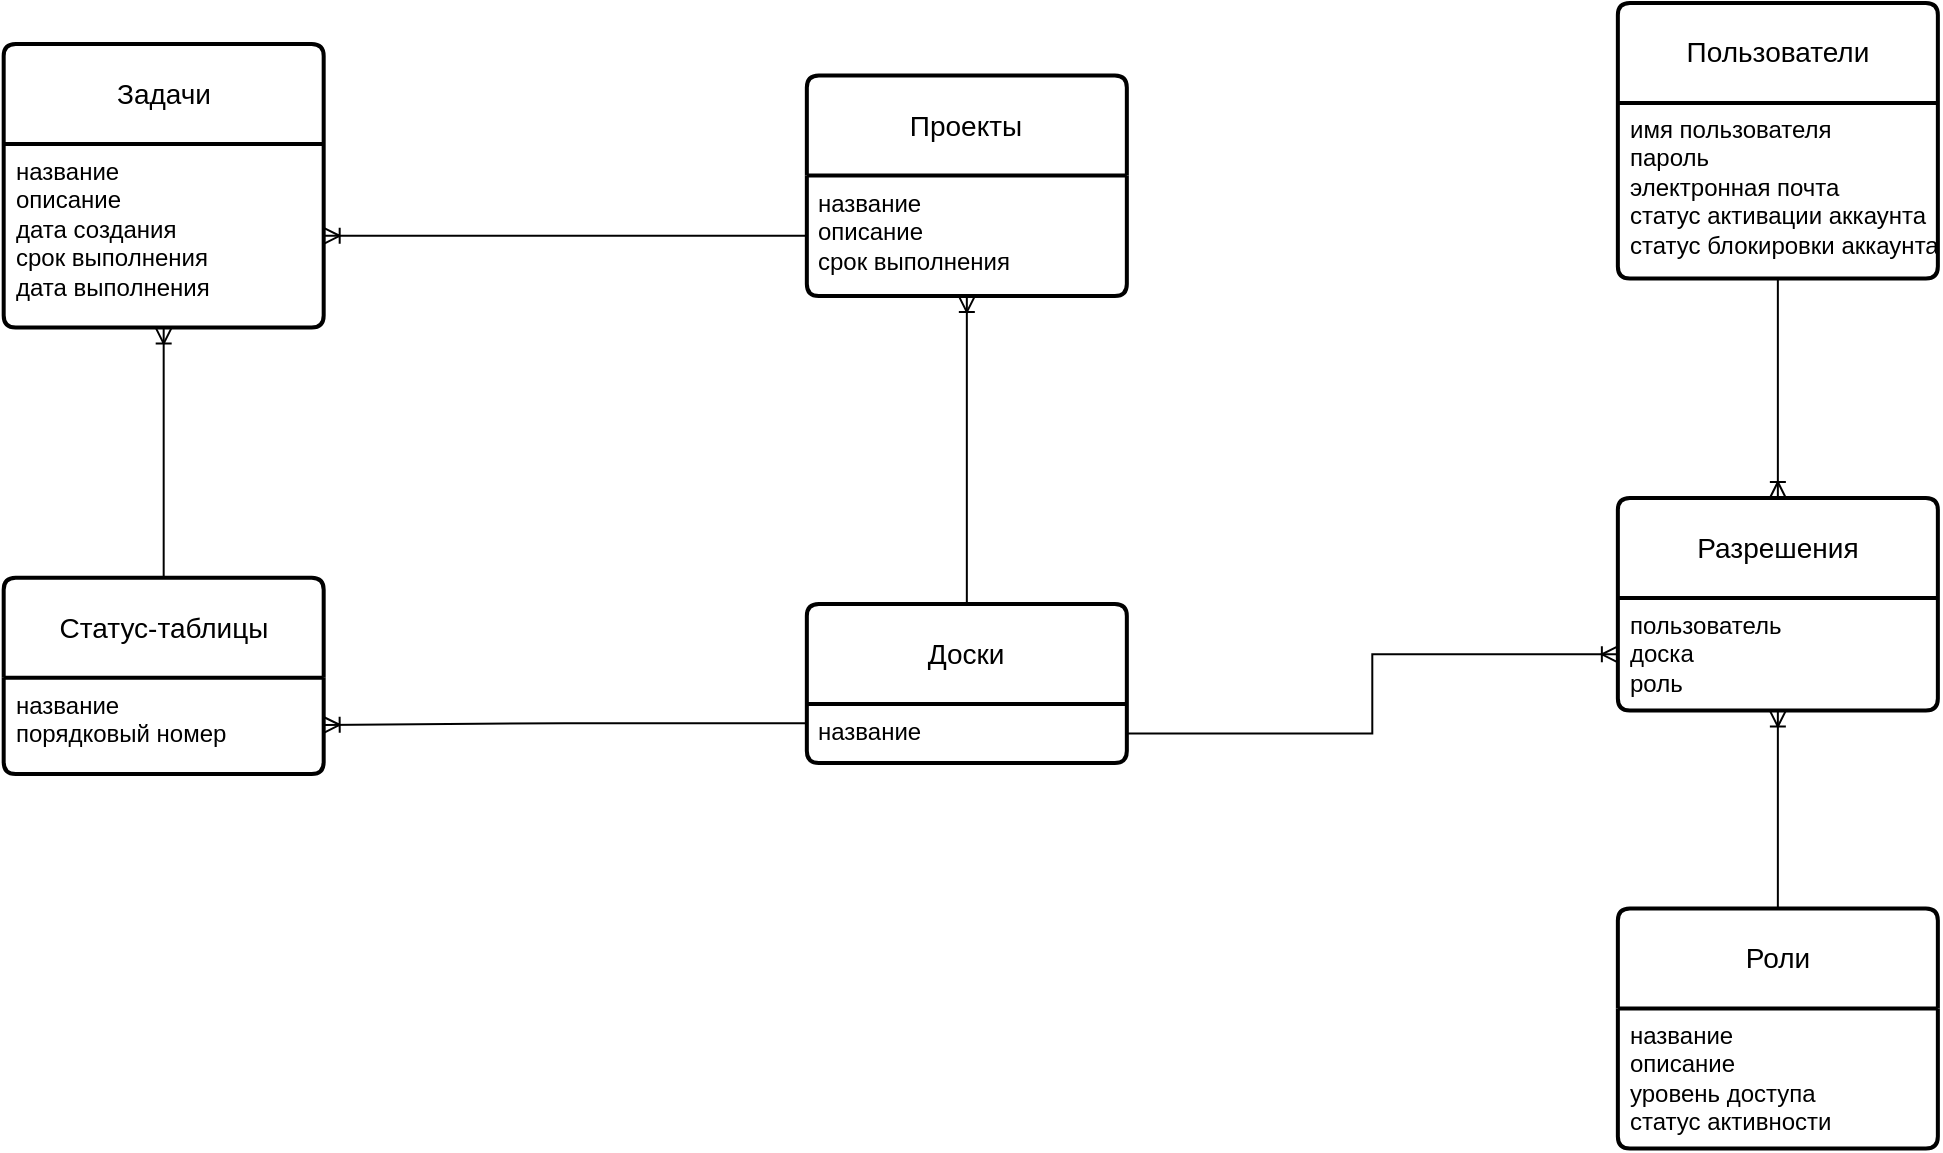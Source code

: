 <mxfile version="25.0.2" pages="4">
  <diagram name="Conceptual" id="4UMWuW4LYQygtjcPz86S">
    <mxGraphModel dx="1958" dy="1014" grid="1" gridSize="3.937" guides="1" tooltips="1" connect="1" arrows="1" fold="1" page="1" pageScale="1" pageWidth="1654" pageHeight="1169" background="none" math="0" shadow="0">
      <root>
        <object label="" BlueprintName="Обозначение чертежа" ProductName="Наименование изделия" Material="Материал" Manufacturer="Изготовитель" Designer="Фамилия И.О." Checker="Фамилия И.О." Approver="Фамилия И.О." Date="31.12.21" Scale="1:1" id="-3bvXb9xsOaprucixAK7-0">
          <mxCell />
        </object>
        <mxCell id="-3bvXb9xsOaprucixAK7-1" parent="-3bvXb9xsOaprucixAK7-0" />
        <mxCell id="nj5ZpVtDWQNqarSKoa-y-0" value="Задачи" style="swimlane;childLayout=stackLayout;horizontal=1;startSize=50;horizontalStack=0;rounded=1;fontSize=14;fontStyle=0;strokeWidth=2;resizeParent=0;resizeLast=1;shadow=0;dashed=0;align=center;arcSize=4;whiteSpace=wrap;html=1;" parent="-3bvXb9xsOaprucixAK7-1" vertex="1">
          <mxGeometry x="259.84" y="304.06" width="160" height="141.73" as="geometry" />
        </mxCell>
        <mxCell id="nj5ZpVtDWQNqarSKoa-y-1" value="название&lt;div&gt;описание&lt;/div&gt;&lt;div&gt;дата создания&lt;/div&gt;&lt;div&gt;срок выполнения&lt;/div&gt;&lt;div&gt;дата выполнения&lt;/div&gt;" style="align=left;strokeColor=none;fillColor=none;spacingLeft=4;fontSize=12;verticalAlign=top;resizable=0;rotatable=0;part=1;html=1;" parent="nj5ZpVtDWQNqarSKoa-y-0" vertex="1">
          <mxGeometry y="50" width="160" height="91.73" as="geometry" />
        </mxCell>
        <mxCell id="nj5ZpVtDWQNqarSKoa-y-2" value="Проекты" style="swimlane;childLayout=stackLayout;horizontal=1;startSize=50;horizontalStack=0;rounded=1;fontSize=14;fontStyle=0;strokeWidth=2;resizeParent=0;resizeLast=1;shadow=0;dashed=0;align=center;arcSize=4;whiteSpace=wrap;html=1;" parent="-3bvXb9xsOaprucixAK7-1" vertex="1">
          <mxGeometry x="661.42" y="319.81" width="160" height="110.24" as="geometry" />
        </mxCell>
        <mxCell id="nj5ZpVtDWQNqarSKoa-y-3" value="название&lt;div&gt;описание&lt;/div&gt;&lt;div&gt;срок выполнения&lt;/div&gt;" style="align=left;strokeColor=none;fillColor=none;spacingLeft=4;fontSize=12;verticalAlign=top;resizable=0;rotatable=0;part=1;html=1;" parent="nj5ZpVtDWQNqarSKoa-y-2" vertex="1">
          <mxGeometry y="50" width="160" height="60.24" as="geometry" />
        </mxCell>
        <mxCell id="nj5ZpVtDWQNqarSKoa-y-4" value="Статус-таблицы" style="swimlane;childLayout=stackLayout;horizontal=1;startSize=50;horizontalStack=0;rounded=1;fontSize=14;fontStyle=0;strokeWidth=2;resizeParent=0;resizeLast=1;shadow=0;dashed=0;align=center;arcSize=4;whiteSpace=wrap;html=1;" parent="-3bvXb9xsOaprucixAK7-1" vertex="1">
          <mxGeometry x="259.84" y="570.87" width="160" height="98.16" as="geometry" />
        </mxCell>
        <mxCell id="nj5ZpVtDWQNqarSKoa-y-5" value="название&lt;div&gt;порядковый номер&lt;/div&gt;" style="align=left;strokeColor=none;fillColor=none;spacingLeft=4;fontSize=12;verticalAlign=top;resizable=0;rotatable=0;part=1;html=1;" parent="nj5ZpVtDWQNqarSKoa-y-4" vertex="1">
          <mxGeometry y="50" width="160" height="48.16" as="geometry" />
        </mxCell>
        <mxCell id="nj5ZpVtDWQNqarSKoa-y-6" value="Доски" style="swimlane;childLayout=stackLayout;horizontal=1;startSize=50;horizontalStack=0;rounded=1;fontSize=14;fontStyle=0;strokeWidth=2;resizeParent=0;resizeLast=1;shadow=0;dashed=0;align=center;arcSize=4;whiteSpace=wrap;html=1;" parent="-3bvXb9xsOaprucixAK7-1" vertex="1">
          <mxGeometry x="661.42" y="584" width="160" height="79.49" as="geometry" />
        </mxCell>
        <mxCell id="nj5ZpVtDWQNqarSKoa-y-7" value="название" style="align=left;strokeColor=none;fillColor=none;spacingLeft=4;fontSize=12;verticalAlign=top;resizable=0;rotatable=0;part=1;html=1;" parent="nj5ZpVtDWQNqarSKoa-y-6" vertex="1">
          <mxGeometry y="50" width="160" height="29.49" as="geometry" />
        </mxCell>
        <mxCell id="nj5ZpVtDWQNqarSKoa-y-8" value="Пользователи" style="swimlane;childLayout=stackLayout;horizontal=1;startSize=50;horizontalStack=0;rounded=1;fontSize=14;fontStyle=0;strokeWidth=2;resizeParent=0;resizeLast=1;shadow=0;dashed=0;align=center;arcSize=4;whiteSpace=wrap;html=1;" parent="-3bvXb9xsOaprucixAK7-1" vertex="1">
          <mxGeometry x="1066.93" y="283.46" width="160" height="137.8" as="geometry" />
        </mxCell>
        <mxCell id="nj5ZpVtDWQNqarSKoa-y-9" value="имя пользователя&lt;div&gt;пароль&lt;/div&gt;&lt;div&gt;электронная почта&lt;/div&gt;&lt;div&gt;статус активации аккаунта&lt;/div&gt;&lt;div&gt;статус блокировки аккаунта&lt;/div&gt;" style="align=left;strokeColor=none;fillColor=none;spacingLeft=4;fontSize=12;verticalAlign=top;resizable=0;rotatable=0;part=1;html=1;" parent="nj5ZpVtDWQNqarSKoa-y-8" vertex="1">
          <mxGeometry y="50" width="160" height="87.8" as="geometry" />
        </mxCell>
        <mxCell id="nj5ZpVtDWQNqarSKoa-y-10" value="Роли" style="swimlane;childLayout=stackLayout;horizontal=1;startSize=50;horizontalStack=0;rounded=1;fontSize=14;fontStyle=0;strokeWidth=2;resizeParent=0;resizeLast=1;shadow=0;dashed=0;align=center;arcSize=4;whiteSpace=wrap;html=1;" parent="-3bvXb9xsOaprucixAK7-1" vertex="1">
          <mxGeometry x="1066.93" y="736.22" width="160" height="120" as="geometry" />
        </mxCell>
        <mxCell id="nj5ZpVtDWQNqarSKoa-y-11" value="название&lt;div&gt;описание&lt;/div&gt;&lt;div&gt;уровень доступа&lt;/div&gt;&lt;div&gt;статус активности&lt;/div&gt;" style="align=left;strokeColor=none;fillColor=none;spacingLeft=4;fontSize=12;verticalAlign=top;resizable=0;rotatable=0;part=1;html=1;" parent="nj5ZpVtDWQNqarSKoa-y-10" vertex="1">
          <mxGeometry y="50" width="160" height="70" as="geometry" />
        </mxCell>
        <mxCell id="nj5ZpVtDWQNqarSKoa-y-12" value="Разрешения" style="swimlane;childLayout=stackLayout;horizontal=1;startSize=50;horizontalStack=0;rounded=1;fontSize=14;fontStyle=0;strokeWidth=2;resizeParent=0;resizeLast=1;shadow=0;dashed=0;align=center;arcSize=4;whiteSpace=wrap;html=1;" parent="-3bvXb9xsOaprucixAK7-1" vertex="1">
          <mxGeometry x="1066.93" y="531" width="160" height="106.29" as="geometry" />
        </mxCell>
        <mxCell id="nj5ZpVtDWQNqarSKoa-y-13" value="пользователь&lt;div&gt;доска&lt;/div&gt;&lt;div&gt;роль&lt;/div&gt;" style="align=left;strokeColor=none;fillColor=none;spacingLeft=4;fontSize=12;verticalAlign=top;resizable=0;rotatable=0;part=1;html=1;" parent="nj5ZpVtDWQNqarSKoa-y-12" vertex="1">
          <mxGeometry y="50" width="160" height="56.29" as="geometry" />
        </mxCell>
        <mxCell id="EX8ysXr-dWSdyRyoP8Eb-1" value="" style="edgeStyle=orthogonalEdgeStyle;fontSize=12;html=1;endArrow=ERoneToMany;rounded=0;exitX=0;exitY=0.5;exitDx=0;exitDy=0;entryX=1;entryY=0.5;entryDx=0;entryDy=0;" parent="-3bvXb9xsOaprucixAK7-1" source="nj5ZpVtDWQNqarSKoa-y-3" target="nj5ZpVtDWQNqarSKoa-y-1" edge="1">
          <mxGeometry width="100" height="100" relative="1" as="geometry">
            <mxPoint x="480" y="502" as="sourcePoint" />
            <mxPoint x="580" y="402" as="targetPoint" />
          </mxGeometry>
        </mxCell>
        <mxCell id="EX8ysXr-dWSdyRyoP8Eb-2" value="" style="edgeStyle=orthogonalEdgeStyle;fontSize=12;html=1;endArrow=ERoneToMany;rounded=0;exitX=0;exitY=0.75;exitDx=0;exitDy=0;entryX=1;entryY=0.75;entryDx=0;entryDy=0;" parent="-3bvXb9xsOaprucixAK7-1" source="nj5ZpVtDWQNqarSKoa-y-6" target="nj5ZpVtDWQNqarSKoa-y-4" edge="1">
          <mxGeometry width="100" height="100" relative="1" as="geometry">
            <mxPoint x="719.817" y="544.437" as="sourcePoint" />
            <mxPoint x="478.817" y="535.437" as="targetPoint" />
          </mxGeometry>
        </mxCell>
        <mxCell id="EX8ysXr-dWSdyRyoP8Eb-3" value="" style="edgeStyle=orthogonalEdgeStyle;fontSize=12;html=1;endArrow=ERoneToMany;rounded=0;exitX=0.5;exitY=0;exitDx=0;exitDy=0;entryX=0.5;entryY=1;entryDx=0;entryDy=0;" parent="-3bvXb9xsOaprucixAK7-1" source="nj5ZpVtDWQNqarSKoa-y-6" target="nj5ZpVtDWQNqarSKoa-y-3" edge="1">
          <mxGeometry width="100" height="100" relative="1" as="geometry">
            <mxPoint x="693.757" y="488.187" as="sourcePoint" />
            <mxPoint x="452.757" y="488.187" as="targetPoint" />
          </mxGeometry>
        </mxCell>
        <mxCell id="EX8ysXr-dWSdyRyoP8Eb-4" value="" style="edgeStyle=orthogonalEdgeStyle;fontSize=12;html=1;endArrow=ERoneToMany;rounded=0;exitX=0.5;exitY=0;exitDx=0;exitDy=0;entryX=0.5;entryY=1;entryDx=0;entryDy=0;" parent="-3bvXb9xsOaprucixAK7-1" source="nj5ZpVtDWQNqarSKoa-y-4" target="nj5ZpVtDWQNqarSKoa-y-1" edge="1">
          <mxGeometry width="100" height="100" relative="1" as="geometry">
            <mxPoint x="393.697" y="579.197" as="sourcePoint" />
            <mxPoint x="393.697" y="425.197" as="targetPoint" />
          </mxGeometry>
        </mxCell>
        <mxCell id="EX8ysXr-dWSdyRyoP8Eb-5" value="" style="edgeStyle=orthogonalEdgeStyle;fontSize=12;html=1;endArrow=ERoneToMany;rounded=0;exitX=1;exitY=0.5;exitDx=0;exitDy=0;entryX=0;entryY=0.5;entryDx=0;entryDy=0;" parent="-3bvXb9xsOaprucixAK7-1" source="nj5ZpVtDWQNqarSKoa-y-7" target="nj5ZpVtDWQNqarSKoa-y-13" edge="1">
          <mxGeometry width="100" height="100" relative="1" as="geometry">
            <mxPoint x="1075.03" y="645.688" as="sourcePoint" />
            <mxPoint x="834.64" y="683.215" as="targetPoint" />
          </mxGeometry>
        </mxCell>
        <mxCell id="EX8ysXr-dWSdyRyoP8Eb-6" value="" style="edgeStyle=orthogonalEdgeStyle;fontSize=12;html=1;endArrow=ERoneToMany;rounded=0;exitX=0.5;exitY=1;exitDx=0;exitDy=0;entryX=0.5;entryY=0;entryDx=0;entryDy=0;" parent="-3bvXb9xsOaprucixAK7-1" source="nj5ZpVtDWQNqarSKoa-y-9" target="nj5ZpVtDWQNqarSKoa-y-12" edge="1">
          <mxGeometry width="100" height="100" relative="1" as="geometry">
            <mxPoint x="1170.137" y="476.377" as="sourcePoint" />
            <mxPoint x="929.137" y="514.377" as="targetPoint" />
          </mxGeometry>
        </mxCell>
        <mxCell id="EX8ysXr-dWSdyRyoP8Eb-7" value="" style="edgeStyle=orthogonalEdgeStyle;fontSize=12;html=1;endArrow=ERoneToMany;rounded=0;exitX=0.5;exitY=0;exitDx=0;exitDy=0;entryX=0.5;entryY=1;entryDx=0;entryDy=0;" parent="-3bvXb9xsOaprucixAK7-1" source="nj5ZpVtDWQNqarSKoa-y-10" target="nj5ZpVtDWQNqarSKoa-y-12" edge="1">
          <mxGeometry width="100" height="100" relative="1" as="geometry">
            <mxPoint x="1173.227" y="598.427" as="sourcePoint" />
            <mxPoint x="1173.227" y="708.427" as="targetPoint" />
          </mxGeometry>
        </mxCell>
      </root>
    </mxGraphModel>
  </diagram>
  <diagram name="Logical" id="HP50tct6X7VcZtEs5evv">
    <mxGraphModel dx="2848" dy="1724" grid="1" gridSize="3.937" guides="1" tooltips="1" connect="1" arrows="1" fold="1" page="1" pageScale="1" pageWidth="1654" pageHeight="1169" background="none" math="0" shadow="0">
      <root>
        <object label="" BlueprintName="&lt;span&gt;&lt;font&gt;КР 22КИ161 24 01 98 01&lt;/font&gt;&lt;/span&gt;" ProductName="&lt;font&gt;&lt;span&gt;Демонстрационный чертеж&lt;/span&gt;&lt;/font&gt;" Material="" Manufacturer="КФ МГТУ&lt;div&gt;ИУК5-52Б&lt;/div&gt;" Designer="Ли Р. В." Checker="" Approver="" Date="" Scale="1:1" id="2YY7X-V01onlO0w5OWx5-0">
          <mxCell />
        </object>
        <mxCell id="2YY7X-V01onlO0w5OWx5-1" parent="2YY7X-V01onlO0w5OWx5-0" />
        <mxCell id="2YY7X-V01onlO0w5OWx5-2" value="" style="rounded=0;whiteSpace=wrap;html=1;fillColor=none;strokeWidth=1;fontFamily=GOST Type A;fontStyle=2" parent="2YY7X-V01onlO0w5OWx5-1" vertex="1">
          <mxGeometry x="1" width="1653.146" height="1168.895" as="geometry" />
        </mxCell>
        <mxCell id="2YY7X-V01onlO0w5OWx5-3" value="" style="rounded=0;whiteSpace=wrap;html=1;strokeWidth=2;fillColor=none;strokeColor=#004C99;fontFamily=GOST Type A;fontStyle=2" parent="2YY7X-V01onlO0w5OWx5-1" vertex="1">
          <mxGeometry x="79.74" y="20.69" width="1554.12" height="1129.92" as="geometry" />
        </mxCell>
        <object placeholder="BlueprintName" placeholders="1" label="&lt;span&gt;&lt;font&gt;КР 22КИ161 24 01 98 01&lt;/font&gt;&lt;/span&gt;" id="2YY7X-V01onlO0w5OWx5-4">
          <mxCell style="rounded=0;whiteSpace=wrap;html=1;strokeWidth=2;fillColor=none;strokeColor=#004C99;fontFamily=GOST Type A;fontSize=24;rotation=-180;fontStyle=2" parent="2YY7X-V01onlO0w5OWx5-1" vertex="1">
            <mxGeometry x="79.74" y="20.69" width="275.59" height="55.118" as="geometry" />
          </mxCell>
        </object>
        <mxCell id="2YY7X-V01onlO0w5OWx5-5" value="" style="rounded=0;whiteSpace=wrap;html=1;strokeWidth=1;fillColor=none;fontFamily=GOST Type A;fontStyle=2" parent="2YY7X-V01onlO0w5OWx5-1" vertex="1">
          <mxGeometry x="905.57" y="934.067" width="728.345" height="216.535" as="geometry" />
        </mxCell>
        <mxCell id="2YY7X-V01onlO0w5OWx5-6" value="" style="rounded=0;whiteSpace=wrap;html=1;strokeWidth=1;fillColor=none;fontFamily=GOST Type A;fontSize=14;fontStyle=2" parent="2YY7X-V01onlO0w5OWx5-1" vertex="1">
          <mxGeometry x="905.58" y="934.067" width="27.559" height="19.685" as="geometry" />
        </mxCell>
        <mxCell id="2YY7X-V01onlO0w5OWx5-7" value="" style="rounded=0;whiteSpace=wrap;html=1;strokeWidth=1;fillColor=none;fontFamily=GOST Type A;fontSize=14;fontStyle=2" parent="2YY7X-V01onlO0w5OWx5-1" vertex="1">
          <mxGeometry x="905.577" y="953.754" width="27.559" height="19.685" as="geometry" />
        </mxCell>
        <mxCell id="2YY7X-V01onlO0w5OWx5-8" value="" style="rounded=0;whiteSpace=wrap;html=1;strokeWidth=1;fillColor=none;fontFamily=GOST Type A;fontSize=14;fontStyle=2" parent="2YY7X-V01onlO0w5OWx5-1" vertex="1">
          <mxGeometry x="905.587" y="973.434" width="27.559" height="19.685" as="geometry" />
        </mxCell>
        <mxCell id="2YY7X-V01onlO0w5OWx5-9" value="" style="rounded=0;whiteSpace=wrap;html=1;strokeWidth=1;fillColor=none;fontFamily=GOST Type A;fontSize=14;fontStyle=2" parent="2YY7X-V01onlO0w5OWx5-1" vertex="1">
          <mxGeometry x="905.584" y="993.121" width="27.559" height="19.685" as="geometry" />
        </mxCell>
        <mxCell id="2YY7X-V01onlO0w5OWx5-10" value="Изм" style="rounded=0;whiteSpace=wrap;html=1;strokeWidth=1;fillColor=none;fontFamily=GOST Type A;fontStyle=2;fontSize=14;" parent="2YY7X-V01onlO0w5OWx5-1" vertex="1">
          <mxGeometry x="905.581" y="1012.808" width="27.559" height="19.685" as="geometry" />
        </mxCell>
        <mxCell id="2YY7X-V01onlO0w5OWx5-11" value="" style="rounded=0;whiteSpace=wrap;html=1;strokeWidth=1;fillColor=none;fontFamily=GOST Type A;fontSize=14;fontStyle=2" parent="2YY7X-V01onlO0w5OWx5-1" vertex="1">
          <mxGeometry x="933.147" y="934.064" width="39.37" height="19.685" as="geometry" />
        </mxCell>
        <mxCell id="2YY7X-V01onlO0w5OWx5-12" value="" style="rounded=0;whiteSpace=wrap;html=1;strokeWidth=1;fillColor=none;fontFamily=GOST Type A;fontSize=14;fontStyle=2" parent="2YY7X-V01onlO0w5OWx5-1" vertex="1">
          <mxGeometry x="933.144" y="953.751" width="39.37" height="19.685" as="geometry" />
        </mxCell>
        <mxCell id="2YY7X-V01onlO0w5OWx5-13" value="" style="rounded=0;whiteSpace=wrap;html=1;strokeWidth=1;fillColor=none;fontFamily=GOST Type A;fontSize=14;fontStyle=2" parent="2YY7X-V01onlO0w5OWx5-1" vertex="1">
          <mxGeometry x="933.154" y="973.431" width="39.37" height="19.685" as="geometry" />
        </mxCell>
        <mxCell id="2YY7X-V01onlO0w5OWx5-14" value="" style="rounded=0;whiteSpace=wrap;html=1;strokeWidth=1;fillColor=none;fontFamily=GOST Type A;fontSize=14;fontStyle=2" parent="2YY7X-V01onlO0w5OWx5-1" vertex="1">
          <mxGeometry x="933.151" y="993.118" width="39.37" height="19.685" as="geometry" />
        </mxCell>
        <mxCell id="2YY7X-V01onlO0w5OWx5-15" value="Лист" style="rounded=0;whiteSpace=wrap;html=1;strokeWidth=1;fillColor=none;fontFamily=GOST Type A;fontStyle=2;fontSize=14;" parent="2YY7X-V01onlO0w5OWx5-1" vertex="1">
          <mxGeometry x="933.148" y="1012.805" width="39.37" height="19.685" as="geometry" />
        </mxCell>
        <mxCell id="2YY7X-V01onlO0w5OWx5-16" value="" style="rounded=0;whiteSpace=wrap;html=1;strokeWidth=1;fillColor=none;fontFamily=GOST Type A;fontSize=14;fontStyle=2" parent="2YY7X-V01onlO0w5OWx5-1" vertex="1">
          <mxGeometry x="972.524" y="934.071" width="90.551" height="19.685" as="geometry" />
        </mxCell>
        <mxCell id="2YY7X-V01onlO0w5OWx5-17" value="" style="rounded=0;whiteSpace=wrap;html=1;strokeWidth=1;fillColor=none;fontFamily=GOST Type A;fontSize=14;fontStyle=2" parent="2YY7X-V01onlO0w5OWx5-1" vertex="1">
          <mxGeometry x="972.521" y="953.758" width="90.551" height="19.685" as="geometry" />
        </mxCell>
        <mxCell id="2YY7X-V01onlO0w5OWx5-18" value="" style="rounded=0;whiteSpace=wrap;html=1;strokeWidth=1;fillColor=none;fontFamily=GOST Type A;fontSize=14;fontStyle=2" parent="2YY7X-V01onlO0w5OWx5-1" vertex="1">
          <mxGeometry x="972.531" y="973.438" width="90.551" height="19.685" as="geometry" />
        </mxCell>
        <mxCell id="2YY7X-V01onlO0w5OWx5-19" value="" style="rounded=0;whiteSpace=wrap;html=1;strokeWidth=1;fillColor=none;fontFamily=GOST Type A;fontSize=14;fontStyle=2" parent="2YY7X-V01onlO0w5OWx5-1" vertex="1">
          <mxGeometry x="972.528" y="993.125" width="90.551" height="19.685" as="geometry" />
        </mxCell>
        <mxCell id="2YY7X-V01onlO0w5OWx5-20" value="№ докум." style="rounded=0;whiteSpace=wrap;html=1;strokeWidth=1;fillColor=none;fontFamily=GOST Type A;fontStyle=2;fontSize=14;" parent="2YY7X-V01onlO0w5OWx5-1" vertex="1">
          <mxGeometry x="972.525" y="1012.812" width="90.551" height="19.685" as="geometry" />
        </mxCell>
        <mxCell id="2YY7X-V01onlO0w5OWx5-21" value="" style="rounded=0;whiteSpace=wrap;html=1;strokeWidth=1;fillColor=none;fontFamily=GOST Type A;fontSize=14;fontStyle=2" parent="2YY7X-V01onlO0w5OWx5-1" vertex="1">
          <mxGeometry x="1063.081" y="934.068" width="59.055" height="19.685" as="geometry" />
        </mxCell>
        <mxCell id="2YY7X-V01onlO0w5OWx5-22" value="" style="rounded=0;whiteSpace=wrap;html=1;strokeWidth=1;fillColor=none;fontFamily=GOST Type A;fontSize=14;fontStyle=2" parent="2YY7X-V01onlO0w5OWx5-1" vertex="1">
          <mxGeometry x="1063.078" y="953.755" width="59.055" height="19.685" as="geometry" />
        </mxCell>
        <mxCell id="2YY7X-V01onlO0w5OWx5-23" value="" style="rounded=0;whiteSpace=wrap;html=1;strokeWidth=1;fillColor=none;fontFamily=GOST Type A;fontSize=14;fontStyle=2" parent="2YY7X-V01onlO0w5OWx5-1" vertex="1">
          <mxGeometry x="1063.088" y="973.435" width="59.055" height="19.685" as="geometry" />
        </mxCell>
        <mxCell id="2YY7X-V01onlO0w5OWx5-24" value="" style="rounded=0;whiteSpace=wrap;html=1;strokeWidth=1;fillColor=none;fontFamily=GOST Type A;fontSize=14;fontStyle=2" parent="2YY7X-V01onlO0w5OWx5-1" vertex="1">
          <mxGeometry x="1063.085" y="993.122" width="59.055" height="19.685" as="geometry" />
        </mxCell>
        <mxCell id="2YY7X-V01onlO0w5OWx5-25" value="Подп." style="rounded=0;whiteSpace=wrap;html=1;strokeWidth=1;fillColor=none;fontFamily=GOST Type A;fontStyle=2;fontSize=14;" parent="2YY7X-V01onlO0w5OWx5-1" vertex="1">
          <mxGeometry x="1063.082" y="1012.809" width="59.055" height="19.685" as="geometry" />
        </mxCell>
        <mxCell id="2YY7X-V01onlO0w5OWx5-26" value="" style="rounded=0;whiteSpace=wrap;html=1;strokeWidth=1;fillColor=none;fontFamily=GOST Type A;fontSize=14;fontStyle=2" parent="2YY7X-V01onlO0w5OWx5-1" vertex="1">
          <mxGeometry x="1063.088" y="1032.485" width="59.055" height="19.685" as="geometry" />
        </mxCell>
        <mxCell id="2YY7X-V01onlO0w5OWx5-27" value="" style="rounded=0;whiteSpace=wrap;html=1;strokeWidth=1;fillColor=none;fontFamily=GOST Type A;fontSize=14;fontStyle=2" parent="2YY7X-V01onlO0w5OWx5-1" vertex="1">
          <mxGeometry x="1063.085" y="1052.172" width="59.055" height="19.685" as="geometry" />
        </mxCell>
        <mxCell id="2YY7X-V01onlO0w5OWx5-28" value="" style="rounded=0;whiteSpace=wrap;html=1;strokeWidth=1;fillColor=none;fontFamily=GOST Type A;fontSize=14;fontStyle=2" parent="2YY7X-V01onlO0w5OWx5-1" vertex="1">
          <mxGeometry x="1063.095" y="1071.852" width="59.055" height="19.685" as="geometry" />
        </mxCell>
        <mxCell id="2YY7X-V01onlO0w5OWx5-29" value="" style="rounded=0;whiteSpace=wrap;html=1;strokeWidth=1;fillColor=none;fontFamily=GOST Type A;fontSize=14;fontStyle=2" parent="2YY7X-V01onlO0w5OWx5-1" vertex="1">
          <mxGeometry x="1063.092" y="1091.539" width="59.055" height="19.685" as="geometry" />
        </mxCell>
        <mxCell id="2YY7X-V01onlO0w5OWx5-30" value="" style="rounded=0;whiteSpace=wrap;html=1;strokeWidth=1;fillColor=none;fontFamily=GOST Type A;fontSize=14;fontStyle=2" parent="2YY7X-V01onlO0w5OWx5-1" vertex="1">
          <mxGeometry x="1063.089" y="1111.226" width="59.055" height="19.685" as="geometry" />
        </mxCell>
        <mxCell id="2YY7X-V01onlO0w5OWx5-31" value="" style="rounded=0;whiteSpace=wrap;html=1;strokeWidth=1;fillColor=none;fontFamily=GOST Type A;fontSize=14;fontStyle=2" parent="2YY7X-V01onlO0w5OWx5-1" vertex="1">
          <mxGeometry x="1122.155" y="934.072" width="39.37" height="19.685" as="geometry" />
        </mxCell>
        <mxCell id="2YY7X-V01onlO0w5OWx5-32" value="" style="rounded=0;whiteSpace=wrap;html=1;strokeWidth=1;fillColor=none;fontFamily=GOST Type A;fontSize=14;fontStyle=2" parent="2YY7X-V01onlO0w5OWx5-1" vertex="1">
          <mxGeometry x="1122.152" y="953.759" width="39.37" height="19.685" as="geometry" />
        </mxCell>
        <mxCell id="2YY7X-V01onlO0w5OWx5-33" value="" style="rounded=0;whiteSpace=wrap;html=1;strokeWidth=1;fillColor=none;fontFamily=GOST Type A;fontSize=14;fontStyle=2" parent="2YY7X-V01onlO0w5OWx5-1" vertex="1">
          <mxGeometry x="1122.162" y="973.439" width="39.37" height="19.685" as="geometry" />
        </mxCell>
        <mxCell id="2YY7X-V01onlO0w5OWx5-34" value="" style="rounded=0;whiteSpace=wrap;html=1;strokeWidth=1;fillColor=none;fontFamily=GOST Type A;fontSize=14;fontStyle=2" parent="2YY7X-V01onlO0w5OWx5-1" vertex="1">
          <mxGeometry x="1122.159" y="993.126" width="39.37" height="19.685" as="geometry" />
        </mxCell>
        <mxCell id="2YY7X-V01onlO0w5OWx5-35" value="Дата" style="rounded=0;whiteSpace=wrap;html=1;strokeWidth=1;fillColor=none;fontFamily=GOST Type A;fontStyle=2;fontSize=14;" parent="2YY7X-V01onlO0w5OWx5-1" vertex="1">
          <mxGeometry x="1122.156" y="1012.813" width="39.37" height="19.685" as="geometry" />
        </mxCell>
        <object placeholders="1" placeholder="Date" label="" id="2YY7X-V01onlO0w5OWx5-36">
          <mxCell style="rounded=0;whiteSpace=wrap;html=1;strokeWidth=1;fillColor=none;fontFamily=GOST Type A;fontSize=12;fontStyle=2" parent="2YY7X-V01onlO0w5OWx5-1" vertex="1">
            <mxGeometry x="1122.162" y="1032.479" width="39.37" height="19.685" as="geometry" />
          </mxCell>
        </object>
        <object placeholders="1" placeholder="Date" id="2YY7X-V01onlO0w5OWx5-37">
          <mxCell style="rounded=0;whiteSpace=wrap;html=1;strokeWidth=1;fillColor=none;fontFamily=GOST Type A;fontSize=12;fontStyle=2" parent="2YY7X-V01onlO0w5OWx5-1" vertex="1">
            <mxGeometry x="1122.159" y="1052.166" width="39.37" height="19.685" as="geometry" />
          </mxCell>
        </object>
        <mxCell id="2YY7X-V01onlO0w5OWx5-38" value="" style="rounded=0;whiteSpace=wrap;html=1;strokeWidth=1;fillColor=none;fontFamily=GOST Type A;fontSize=12;fontStyle=2" parent="2YY7X-V01onlO0w5OWx5-1" vertex="1">
          <mxGeometry x="1122.169" y="1071.846" width="39.37" height="19.685" as="geometry" />
        </mxCell>
        <mxCell id="2YY7X-V01onlO0w5OWx5-39" value="" style="rounded=0;whiteSpace=wrap;html=1;strokeWidth=1;fillColor=none;fontFamily=GOST Type A;fontSize=12;fontStyle=2" parent="2YY7X-V01onlO0w5OWx5-1" vertex="1">
          <mxGeometry x="1122.166" y="1091.533" width="39.37" height="19.685" as="geometry" />
        </mxCell>
        <mxCell id="2YY7X-V01onlO0w5OWx5-40" value="" style="rounded=0;whiteSpace=wrap;html=1;strokeWidth=1;fillColor=none;fontFamily=GOST Type A;fontSize=12;fontStyle=2" parent="2YY7X-V01onlO0w5OWx5-1" vertex="1">
          <mxGeometry x="1122.163" y="1111.22" width="39.37" height="19.685" as="geometry" />
        </mxCell>
        <object placeholder="Date" placeholders="1" id="2YY7X-V01onlO0w5OWx5-41">
          <mxCell style="rounded=0;whiteSpace=wrap;html=1;strokeWidth=1;fillColor=none;fontFamily=GOST Type A;fontSize=12;fontStyle=2" parent="2YY7X-V01onlO0w5OWx5-1" vertex="1">
            <mxGeometry x="1122.13" y="1130.917" width="39.37" height="19.685" as="geometry" />
          </mxCell>
        </object>
        <mxCell id="2YY7X-V01onlO0w5OWx5-42" value="" style="rounded=0;whiteSpace=wrap;html=1;strokeWidth=1;fillColor=none;fontFamily=GOST Type A;fontSize=14;fontStyle=2" parent="2YY7X-V01onlO0w5OWx5-1" vertex="1">
          <mxGeometry x="1063.116" y="1130.923" width="59.055" height="19.685" as="geometry" />
        </mxCell>
        <mxCell id="2YY7X-V01onlO0w5OWx5-43" value="Разраб." style="rounded=0;whiteSpace=wrap;html=1;strokeWidth=1;fillColor=none;fontFamily=GOST Type A;fontStyle=2;fontSize=14;" parent="2YY7X-V01onlO0w5OWx5-1" vertex="1">
          <mxGeometry x="905.605" y="1032.482" width="66.929" height="19.685" as="geometry" />
        </mxCell>
        <mxCell id="2YY7X-V01onlO0w5OWx5-44" value="Проверил" style="rounded=0;whiteSpace=wrap;html=1;strokeWidth=1;fillColor=none;fontFamily=GOST Type A;fontStyle=2;fontSize=14;" parent="2YY7X-V01onlO0w5OWx5-1" vertex="1">
          <mxGeometry x="905.572" y="1052.169" width="66.929" height="19.685" as="geometry" />
        </mxCell>
        <mxCell id="2YY7X-V01onlO0w5OWx5-45" value="Т. контр." style="rounded=0;whiteSpace=wrap;html=1;strokeWidth=1;fillColor=none;fontFamily=GOST Type A;fontStyle=2;fontSize=14;" parent="2YY7X-V01onlO0w5OWx5-1" vertex="1">
          <mxGeometry x="905.569" y="1071.856" width="66.929" height="19.685" as="geometry" />
        </mxCell>
        <mxCell id="2YY7X-V01onlO0w5OWx5-46" value="" style="rounded=0;whiteSpace=wrap;html=1;strokeWidth=1;fillColor=none;fontFamily=GOST Type A;fontStyle=2;fontSize=14;" parent="2YY7X-V01onlO0w5OWx5-1" vertex="1">
          <mxGeometry x="905.606" y="1091.543" width="66.929" height="19.685" as="geometry" />
        </mxCell>
        <mxCell id="2YY7X-V01onlO0w5OWx5-47" value="Н. контр." style="rounded=0;whiteSpace=wrap;html=1;strokeWidth=1;fillColor=none;fontFamily=GOST Type A;fontStyle=2;fontSize=14;" parent="2YY7X-V01onlO0w5OWx5-1" vertex="1">
          <mxGeometry x="905.603" y="1111.24" width="66.929" height="19.685" as="geometry" />
        </mxCell>
        <mxCell id="2YY7X-V01onlO0w5OWx5-48" value="Утв." style="rounded=0;whiteSpace=wrap;html=1;strokeWidth=1;fillColor=none;fontFamily=GOST Type A;fontStyle=2;fontSize=14;" parent="2YY7X-V01onlO0w5OWx5-1" vertex="1">
          <mxGeometry x="905.61" y="1130.927" width="66.929" height="19.685" as="geometry" />
        </mxCell>
        <object placeholders="1" placeholder="Designer" label="Ли Р. В." id="2YY7X-V01onlO0w5OWx5-49">
          <mxCell style="rounded=0;whiteSpace=wrap;html=1;strokeWidth=1;fillColor=none;fontFamily=GOST Type A;fontSize=14;fontStyle=2" parent="2YY7X-V01onlO0w5OWx5-1" vertex="1">
            <mxGeometry x="972.562" y="1032.499" width="90.551" height="19.685" as="geometry" />
          </mxCell>
        </object>
        <mxCell id="2YY7X-V01onlO0w5OWx5-50" value="" style="rounded=0;whiteSpace=wrap;html=1;strokeWidth=1;fillColor=none;fontFamily=GOST Type A;fontSize=14;fontStyle=2" parent="2YY7X-V01onlO0w5OWx5-1" vertex="1">
          <mxGeometry x="972.519" y="1091.556" width="90.551" height="19.685" as="geometry" />
        </mxCell>
        <mxCell id="2YY7X-V01onlO0w5OWx5-51" value="" style="rounded=0;whiteSpace=wrap;html=1;strokeWidth=1;fillColor=none;fontFamily=GOST Type A;fontSize=14;fontStyle=2" parent="2YY7X-V01onlO0w5OWx5-1" vertex="1">
          <mxGeometry x="972.482" y="1071.869" width="90.551" height="19.685" as="geometry" />
        </mxCell>
        <object placeholders="1" placeholder="Checker" label="" id="2YY7X-V01onlO0w5OWx5-52">
          <mxCell style="rounded=0;whiteSpace=wrap;html=1;strokeWidth=1;fillColor=none;fontFamily=GOST Type A;fontSize=14;fontStyle=2" parent="2YY7X-V01onlO0w5OWx5-1" vertex="1">
            <mxGeometry x="972.485" y="1052.182" width="90.551" height="19.685" as="geometry" />
          </mxCell>
        </object>
        <object placeholders="1" placeholder="Approver" label="" id="2YY7X-V01onlO0w5OWx5-53">
          <mxCell style="rounded=0;whiteSpace=wrap;html=1;strokeWidth=1;fillColor=none;fontFamily=GOST Type A;fontSize=14;fontStyle=2" parent="2YY7X-V01onlO0w5OWx5-1" vertex="1">
            <mxGeometry x="972.596" y="1130.903" width="90.551" height="19.685" as="geometry" />
          </mxCell>
        </object>
        <mxCell id="2YY7X-V01onlO0w5OWx5-54" value="" style="rounded=0;whiteSpace=wrap;html=1;strokeWidth=1;fillColor=none;fontFamily=GOST Type A;fontSize=14;fontStyle=2" parent="2YY7X-V01onlO0w5OWx5-1" vertex="1">
          <mxGeometry x="972.559" y="1111.216" width="90.551" height="19.685" as="geometry" />
        </mxCell>
        <object placeholders="1" placeholder="BlueprintName" label="&lt;i&gt;&lt;font face=&quot;GOST Type A&quot;&gt;КР 22КИ161 24 01 98 01&lt;/font&gt;&lt;/i&gt;" id="2YY7X-V01onlO0w5OWx5-55">
          <mxCell style="rounded=0;whiteSpace=wrap;html=1;strokeWidth=1;fillColor=none;fontFamily=GOST Type A;fontSize=28;fontStyle=2" parent="2YY7X-V01onlO0w5OWx5-1" vertex="1">
            <mxGeometry x="1161.538" y="934.075" width="472.44" height="59.055" as="geometry" />
          </mxCell>
        </object>
        <object placeholders="1" placeholder="ProductName" label="&lt;font&gt;&lt;span&gt;Демонстрационный чертеж&lt;/span&gt;&lt;/font&gt;" id="2YY7X-V01onlO0w5OWx5-56">
          <mxCell style="rounded=0;whiteSpace=wrap;html=1;strokeWidth=1;fillColor=none;fontFamily=GOST Type A;fontSize=24;fontStyle=2" parent="2YY7X-V01onlO0w5OWx5-1" vertex="1">
            <mxGeometry x="1161.535" y="993.102" width="275.59" height="98.425" as="geometry" />
          </mxCell>
        </object>
        <object placeholders="1" placeholder="Material" label="" id="2YY7X-V01onlO0w5OWx5-57">
          <mxCell style="rounded=0;whiteSpace=wrap;html=1;strokeWidth=1;fillColor=none;fontFamily=GOST Type A;fontSize=24;fontStyle=2" parent="2YY7X-V01onlO0w5OWx5-1" vertex="1">
            <mxGeometry x="1161.502" y="1091.529" width="275.59" height="59.055" as="geometry" />
          </mxCell>
        </object>
        <object placeholders="1" placeholder="Manufacturer" label="КФ МГТУ&lt;div&gt;ИУК5-52Б&lt;/div&gt;" id="2YY7X-V01onlO0w5OWx5-58">
          <mxCell style="rounded=0;whiteSpace=wrap;html=1;strokeWidth=1;fillColor=none;fontFamily=GOST Type A;fontSize=24;fontStyle=2" parent="2YY7X-V01onlO0w5OWx5-1" vertex="1">
            <mxGeometry x="1437.129" y="1091.556" width="196.85" height="59.055" as="geometry" />
          </mxCell>
        </object>
        <object label="Лист" placeholders="1" id="2YY7X-V01onlO0w5OWx5-59">
          <mxCell style="rounded=0;whiteSpace=wrap;html=1;strokeWidth=1;fillColor=none;fontFamily=GOST Type A;fontStyle=2;fontSize=14;" parent="2YY7X-V01onlO0w5OWx5-1" vertex="1">
            <mxGeometry x="1437.126" y="1071.833" width="78.74" height="19.685" as="geometry" />
          </mxCell>
        </object>
        <mxCell id="2YY7X-V01onlO0w5OWx5-60" value="Листов 1" style="rounded=0;whiteSpace=wrap;html=1;strokeWidth=1;fillColor=none;fontFamily=GOST Type A;fontStyle=2;fontSize=14;" parent="2YY7X-V01onlO0w5OWx5-1" vertex="1">
          <mxGeometry x="1515.803" y="1071.87" width="118.11" height="19.685" as="geometry" />
        </mxCell>
        <mxCell id="2YY7X-V01onlO0w5OWx5-61" value="Масштаб" style="rounded=0;whiteSpace=wrap;html=1;strokeWidth=1;fillColor=none;fontFamily=GOST Type A;fontStyle=2;fontSize=14;" parent="2YY7X-V01onlO0w5OWx5-1" vertex="1">
          <mxGeometry x="1563.11" y="993.107" width="70.866" height="19.685" as="geometry" />
        </mxCell>
        <mxCell id="2YY7X-V01onlO0w5OWx5-62" value="Масса" style="rounded=0;whiteSpace=wrap;html=1;strokeWidth=1;fillColor=none;fontFamily=GOST Type A;fontStyle=2;fontSize=14;" parent="2YY7X-V01onlO0w5OWx5-1" vertex="1">
          <mxGeometry x="1496.177" y="993.134" width="66.929" height="19.685" as="geometry" />
        </mxCell>
        <mxCell id="2YY7X-V01onlO0w5OWx5-63" value="Лит." style="rounded=0;whiteSpace=wrap;html=1;strokeWidth=1;fillColor=none;fontFamily=GOST Type A;fontStyle=2;fontSize=14;" parent="2YY7X-V01onlO0w5OWx5-1" vertex="1">
          <mxGeometry x="1437.124" y="993.101" width="59.055" height="19.685" as="geometry" />
        </mxCell>
        <mxCell id="2YY7X-V01onlO0w5OWx5-64" value="" style="rounded=0;whiteSpace=wrap;html=1;strokeWidth=1;fillColor=none;fontFamily=GOST Type A;fontStyle=2" parent="2YY7X-V01onlO0w5OWx5-1" vertex="1">
          <mxGeometry x="1437.091" y="1012.818" width="59.055" height="59.055" as="geometry" />
        </mxCell>
        <mxCell id="2YY7X-V01onlO0w5OWx5-65" value="" style="rounded=0;whiteSpace=wrap;html=1;strokeWidth=1;fillColor=none;fontFamily=GOST Type A;fontStyle=2" parent="2YY7X-V01onlO0w5OWx5-1" vertex="1">
          <mxGeometry x="1496.184" y="1012.781" width="66.929" height="59.055" as="geometry" />
        </mxCell>
        <object placeholders="1" placeholder="Scale" id="2YY7X-V01onlO0w5OWx5-66">
          <mxCell style="rounded=0;whiteSpace=wrap;html=1;strokeWidth=1;fillColor=none;fontFamily=GOST Type A;fontSize=18;fontStyle=2" parent="2YY7X-V01onlO0w5OWx5-1" vertex="1">
            <mxGeometry x="1563.047" y="1012.784" width="70.866" height="59.055" as="geometry" />
          </mxCell>
        </object>
        <mxCell id="2YY7X-V01onlO0w5OWx5-67" value="" style="rounded=0;whiteSpace=wrap;html=1;strokeWidth=1;fillColor=none;fontFamily=GOST Type A;fontStyle=2" parent="2YY7X-V01onlO0w5OWx5-1" vertex="1">
          <mxGeometry x="1437.128" y="1012.775" width="19.685" height="59.055" as="geometry" />
        </mxCell>
        <mxCell id="2YY7X-V01onlO0w5OWx5-68" value="" style="rounded=0;whiteSpace=wrap;html=1;strokeWidth=1;fillColor=none;fontFamily=GOST Type A;fontStyle=2" parent="2YY7X-V01onlO0w5OWx5-1" vertex="1">
          <mxGeometry x="1456.775" y="1012.822" width="19.685" height="59.055" as="geometry" />
        </mxCell>
        <mxCell id="2YY7X-V01onlO0w5OWx5-69" value="" style="rounded=0;whiteSpace=wrap;html=1;strokeWidth=1;fillColor=none;fontFamily=GOST Type A;fontStyle=2" parent="2YY7X-V01onlO0w5OWx5-1" vertex="1">
          <mxGeometry x="1476.502" y="1012.819" width="19.685" height="59.055" as="geometry" />
        </mxCell>
        <mxCell id="2YY7X-V01onlO0w5OWx5-70" value="Копировал" style="text;html=1;strokeColor=none;fillColor=none;align=center;verticalAlign=middle;whiteSpace=wrap;rounded=0;fontFamily=GOST Type A;fontSize=12;fontStyle=2" parent="2YY7X-V01onlO0w5OWx5-1" vertex="1">
          <mxGeometry x="1161.5" y="1148.71" width="275.5" height="20" as="geometry" />
        </mxCell>
        <mxCell id="2YY7X-V01onlO0w5OWx5-71" value="Формат А3" style="text;html=1;strokeColor=none;fillColor=none;align=center;verticalAlign=middle;whiteSpace=wrap;rounded=0;fontFamily=GOST Type A;fontSize=12;fontStyle=2" parent="2YY7X-V01onlO0w5OWx5-1" vertex="1">
          <mxGeometry x="1436.073" y="1148.71" width="196.84" height="20" as="geometry" />
        </mxCell>
        <mxCell id="2YY7X-V01onlO0w5OWx5-72" value="" style="group;fontFamily=GOST Type A;fontStyle=2" parent="2YY7X-V01onlO0w5OWx5-1" vertex="1" connectable="0">
          <mxGeometry x="1062.833" y="1091.523" width="453.033" height="58.477" as="geometry" />
        </mxCell>
        <mxCell id="2YY7X-V01onlO0w5OWx5-73" value="" style="endArrow=none;html=1;strokeWidth=2;strokeColor=#004C99;exitX=0;exitY=0;exitDx=0;exitDy=0;entryX=1;entryY=0;entryDx=0;entryDy=0;fontFamily=GOST Type A;fontStyle=2" parent="2YY7X-V01onlO0w5OWx5-72" source="2YY7X-V01onlO0w5OWx5-6" target="2YY7X-V01onlO0w5OWx5-55" edge="1">
          <mxGeometry width="50" height="50" relative="1" as="geometry">
            <mxPoint x="86" y="-76.523" as="sourcePoint" />
            <mxPoint x="136" y="-126.523" as="targetPoint" />
          </mxGeometry>
        </mxCell>
        <mxCell id="2YY7X-V01onlO0w5OWx5-74" value="" style="endArrow=none;html=1;strokeColor=#004C99;strokeWidth=2;entryX=0;entryY=0;entryDx=0;entryDy=0;exitX=0;exitY=1;exitDx=0;exitDy=0;fontFamily=GOST Type A;fontSize=14;fontStyle=2" parent="2YY7X-V01onlO0w5OWx5-72" source="2YY7X-V01onlO0w5OWx5-48" target="2YY7X-V01onlO0w5OWx5-6" edge="1">
          <mxGeometry width="50" height="50" relative="1" as="geometry">
            <mxPoint x="169" y="-88.523" as="sourcePoint" />
            <mxPoint x="219" y="-138.523" as="targetPoint" />
          </mxGeometry>
        </mxCell>
        <mxCell id="2YY7X-V01onlO0w5OWx5-75" value="" style="endArrow=none;html=1;strokeColor=#004C99;strokeWidth=2;entryX=0;entryY=0;entryDx=0;entryDy=0;exitX=1;exitY=1;exitDx=0;exitDy=0;fontFamily=GOST Type A;fontSize=14;fontStyle=2" parent="2YY7X-V01onlO0w5OWx5-72" source="2YY7X-V01onlO0w5OWx5-10" target="2YY7X-V01onlO0w5OWx5-11" edge="1">
          <mxGeometry width="50" height="50" relative="1" as="geometry">
            <mxPoint x="169" y="-88.523" as="sourcePoint" />
            <mxPoint x="219" y="-138.523" as="targetPoint" />
          </mxGeometry>
        </mxCell>
        <mxCell id="2YY7X-V01onlO0w5OWx5-76" value="" style="endArrow=none;html=1;strokeColor=#004C99;strokeWidth=2;entryX=0;entryY=0;entryDx=0;entryDy=0;exitX=0;exitY=1;exitDx=0;exitDy=0;fontFamily=GOST Type A;fontSize=14;fontStyle=2" parent="2YY7X-V01onlO0w5OWx5-72" source="2YY7X-V01onlO0w5OWx5-53" target="2YY7X-V01onlO0w5OWx5-16" edge="1">
          <mxGeometry width="50" height="50" relative="1" as="geometry">
            <mxPoint x="141" y="-65.523" as="sourcePoint" />
            <mxPoint x="191" y="-115.523" as="targetPoint" />
          </mxGeometry>
        </mxCell>
        <mxCell id="2YY7X-V01onlO0w5OWx5-77" value="" style="endArrow=none;html=1;strokeColor=#004C99;strokeWidth=2;entryX=0;entryY=0;entryDx=0;entryDy=0;fontFamily=GOST Type A;fontSize=14;fontStyle=2" parent="2YY7X-V01onlO0w5OWx5-72" target="2YY7X-V01onlO0w5OWx5-21" edge="1">
          <mxGeometry width="50" height="50" relative="1" as="geometry">
            <mxPoint y="58.477" as="sourcePoint" />
            <mxPoint x="191" y="-115.523" as="targetPoint" />
          </mxGeometry>
        </mxCell>
        <mxCell id="2YY7X-V01onlO0w5OWx5-78" value="" style="endArrow=none;html=1;strokeColor=#004C99;strokeWidth=2;entryX=0;entryY=0;entryDx=0;entryDy=0;exitX=0;exitY=1;exitDx=0;exitDy=0;fontFamily=GOST Type A;fontSize=14;fontStyle=2" parent="2YY7X-V01onlO0w5OWx5-72" source="2YY7X-V01onlO0w5OWx5-41" target="2YY7X-V01onlO0w5OWx5-31" edge="1">
          <mxGeometry width="50" height="50" relative="1" as="geometry">
            <mxPoint x="141" y="-65.523" as="sourcePoint" />
            <mxPoint x="58" y="-158.523" as="targetPoint" />
          </mxGeometry>
        </mxCell>
        <mxCell id="2YY7X-V01onlO0w5OWx5-79" value="" style="endArrow=none;html=1;strokeColor=#004C99;strokeWidth=2;entryX=0;entryY=0;entryDx=0;entryDy=0;exitX=1;exitY=1;exitDx=0;exitDy=0;fontFamily=GOST Type A;fontSize=14;fontStyle=2" parent="2YY7X-V01onlO0w5OWx5-72" source="2YY7X-V01onlO0w5OWx5-41" target="2YY7X-V01onlO0w5OWx5-55" edge="1">
          <mxGeometry width="50" height="50" relative="1" as="geometry">
            <mxPoint x="66" y="-57.523" as="sourcePoint" />
            <mxPoint x="116" y="-107.523" as="targetPoint" />
          </mxGeometry>
        </mxCell>
        <mxCell id="2YY7X-V01onlO0w5OWx5-80" value="" style="endArrow=none;html=1;strokeColor=#004C99;strokeWidth=2;exitX=0;exitY=1;exitDx=0;exitDy=0;entryX=1;entryY=0;entryDx=0;entryDy=0;fontFamily=GOST Type A;fontSize=14;fontStyle=2" parent="2YY7X-V01onlO0w5OWx5-72" source="2YY7X-V01onlO0w5OWx5-9" target="2YY7X-V01onlO0w5OWx5-35" edge="1">
          <mxGeometry width="50" height="50" relative="1" as="geometry">
            <mxPoint x="58" y="-96.523" as="sourcePoint" />
            <mxPoint x="108" y="-146.523" as="targetPoint" />
          </mxGeometry>
        </mxCell>
        <mxCell id="2YY7X-V01onlO0w5OWx5-81" value="" style="endArrow=none;html=1;strokeColor=#004C99;strokeWidth=2;exitX=0;exitY=0;exitDx=0;exitDy=0;entryX=1;entryY=0;entryDx=0;entryDy=0;fontFamily=GOST Type A;fontSize=14;fontStyle=2" parent="2YY7X-V01onlO0w5OWx5-72" source="2YY7X-V01onlO0w5OWx5-43" target="2YY7X-V01onlO0w5OWx5-36" edge="1">
          <mxGeometry width="50" height="50" relative="1" as="geometry">
            <mxPoint x="11" y="-6.523" as="sourcePoint" />
            <mxPoint x="61" y="-56.523" as="targetPoint" />
          </mxGeometry>
        </mxCell>
        <mxCell id="2YY7X-V01onlO0w5OWx5-82" value="" style="endArrow=none;html=1;strokeColor=#004C99;strokeWidth=2;exitX=0;exitY=1;exitDx=0;exitDy=0;entryX=1;entryY=1;entryDx=0;entryDy=0;fontFamily=GOST Type A;fontStyle=2" parent="2YY7X-V01onlO0w5OWx5-72" source="2YY7X-V01onlO0w5OWx5-3" target="2YY7X-V01onlO0w5OWx5-5" edge="1">
          <mxGeometry width="50" height="50" relative="1" as="geometry">
            <mxPoint x="169" y="-88.523" as="sourcePoint" />
            <mxPoint x="219" y="-138.523" as="targetPoint" />
          </mxGeometry>
        </mxCell>
        <mxCell id="2YY7X-V01onlO0w5OWx5-83" value="" style="endArrow=none;html=1;strokeColor=#004C99;strokeWidth=2;entryX=1;entryY=0;entryDx=0;entryDy=0;exitX=1;exitY=1;exitDx=0;exitDy=0;fontFamily=GOST Type A;fontStyle=2" parent="2YY7X-V01onlO0w5OWx5-72" source="2YY7X-V01onlO0w5OWx5-3" target="2YY7X-V01onlO0w5OWx5-55" edge="1">
          <mxGeometry width="50" height="50" relative="1" as="geometry">
            <mxPoint x="169" y="-88.523" as="sourcePoint" />
            <mxPoint x="219" y="-138.523" as="targetPoint" />
          </mxGeometry>
        </mxCell>
        <mxCell id="2YY7X-V01onlO0w5OWx5-84" value="" style="endArrow=none;html=1;strokeColor=#004C99;strokeWidth=2;exitX=0;exitY=0;exitDx=0;exitDy=0;entryX=1;entryY=0;entryDx=0;entryDy=0;fontFamily=GOST Type A;fontStyle=2" parent="2YY7X-V01onlO0w5OWx5-72" source="2YY7X-V01onlO0w5OWx5-56" target="2YY7X-V01onlO0w5OWx5-61" edge="1">
          <mxGeometry width="50" height="50" relative="1" as="geometry">
            <mxPoint x="235" y="-21.523" as="sourcePoint" />
            <mxPoint x="285" y="-71.523" as="targetPoint" />
          </mxGeometry>
        </mxCell>
        <mxCell id="2YY7X-V01onlO0w5OWx5-85" value="" style="endArrow=none;html=1;strokeColor=#004C99;strokeWidth=2;exitX=0;exitY=1;exitDx=0;exitDy=0;entryX=1;entryY=1;entryDx=0;entryDy=0;fontFamily=GOST Type A;fontStyle=2" parent="2YY7X-V01onlO0w5OWx5-72" source="2YY7X-V01onlO0w5OWx5-56" target="2YY7X-V01onlO0w5OWx5-60" edge="1">
          <mxGeometry width="50" height="50" relative="1" as="geometry">
            <mxPoint x="235" y="-21.523" as="sourcePoint" />
            <mxPoint x="285" y="-71.523" as="targetPoint" />
          </mxGeometry>
        </mxCell>
        <mxCell id="2YY7X-V01onlO0w5OWx5-86" value="" style="endArrow=none;html=1;strokeColor=#004C99;strokeWidth=2;entryX=1;entryY=0;entryDx=0;entryDy=0;exitX=0;exitY=1;exitDx=0;exitDy=0;fontFamily=GOST Type A;fontStyle=2" parent="2YY7X-V01onlO0w5OWx5-72" source="2YY7X-V01onlO0w5OWx5-58" target="2YY7X-V01onlO0w5OWx5-56" edge="1">
          <mxGeometry width="50" height="50" relative="1" as="geometry">
            <mxPoint x="235" y="-21.523" as="sourcePoint" />
            <mxPoint x="285" y="-71.523" as="targetPoint" />
          </mxGeometry>
        </mxCell>
        <mxCell id="2YY7X-V01onlO0w5OWx5-87" value="" style="endArrow=none;html=1;strokeColor=#004C99;strokeWidth=2;entryX=1;entryY=0;entryDx=0;entryDy=0;exitX=0;exitY=1;exitDx=0;exitDy=0;fontFamily=GOST Type A;fontSize=14;fontStyle=2" parent="2YY7X-V01onlO0w5OWx5-72" source="2YY7X-V01onlO0w5OWx5-63" target="2YY7X-V01onlO0w5OWx5-66" edge="1">
          <mxGeometry width="50" height="50" relative="1" as="geometry">
            <mxPoint x="235" y="-21.523" as="sourcePoint" />
            <mxPoint x="285" y="-71.523" as="targetPoint" />
          </mxGeometry>
        </mxCell>
        <mxCell id="2YY7X-V01onlO0w5OWx5-88" value="" style="endArrow=none;html=1;strokeColor=#004C99;strokeWidth=2;entryX=0;entryY=0;entryDx=0;entryDy=0;exitX=0;exitY=1;exitDx=0;exitDy=0;fontFamily=GOST Type A;fontStyle=2" parent="2YY7X-V01onlO0w5OWx5-72" source="2YY7X-V01onlO0w5OWx5-65" target="2YY7X-V01onlO0w5OWx5-62" edge="1">
          <mxGeometry width="50" height="50" relative="1" as="geometry">
            <mxPoint x="235" y="-21.523" as="sourcePoint" />
            <mxPoint x="285" y="-71.523" as="targetPoint" />
          </mxGeometry>
        </mxCell>
        <mxCell id="2YY7X-V01onlO0w5OWx5-89" value="" style="endArrow=none;html=1;strokeColor=#004C99;strokeWidth=2;entryX=1;entryY=0;entryDx=0;entryDy=0;exitX=0;exitY=1;exitDx=0;exitDy=0;fontFamily=GOST Type A;fontStyle=2" parent="2YY7X-V01onlO0w5OWx5-72" source="2YY7X-V01onlO0w5OWx5-66" target="2YY7X-V01onlO0w5OWx5-62" edge="1">
          <mxGeometry width="50" height="50" relative="1" as="geometry">
            <mxPoint x="235" y="-21.523" as="sourcePoint" />
            <mxPoint x="285" y="-71.523" as="targetPoint" />
          </mxGeometry>
        </mxCell>
        <mxCell id="2YY7X-V01onlO0w5OWx5-90" value="" style="endArrow=none;html=1;strokeColor=#004C99;strokeWidth=2;entryX=1;entryY=1;entryDx=0;entryDy=0;exitX=0;exitY=0;exitDx=0;exitDy=0;fontFamily=GOST Type A;fontSize=14;fontStyle=2" parent="2YY7X-V01onlO0w5OWx5-72" source="2YY7X-V01onlO0w5OWx5-59" target="2YY7X-V01onlO0w5OWx5-66" edge="1">
          <mxGeometry width="50" height="50" relative="1" as="geometry">
            <mxPoint x="235" y="-21.523" as="sourcePoint" />
            <mxPoint x="285" y="-71.523" as="targetPoint" />
          </mxGeometry>
        </mxCell>
        <mxCell id="2YY7X-V01onlO0w5OWx5-91" value="" style="endArrow=none;html=1;strokeColor=#004C99;strokeWidth=2;entryX=0;entryY=0;entryDx=0;entryDy=0;exitX=0;exitY=0;exitDx=0;exitDy=0;fontFamily=GOST Type A;fontSize=14;fontStyle=2" parent="2YY7X-V01onlO0w5OWx5-72" target="2YY7X-V01onlO0w5OWx5-60" edge="1">
          <mxGeometry width="50" height="50" relative="1" as="geometry">
            <mxPoint x="453.033" as="sourcePoint" />
            <mxPoint x="285" y="-71.523" as="targetPoint" />
          </mxGeometry>
        </mxCell>
        <mxCell id="2YY7X-V01onlO0w5OWx5-92" value="Перв. примен." style="rounded=0;whiteSpace=wrap;html=1;strokeWidth=1;fillColor=none;fontFamily=GOST Type A;fontSize=14;rotation=-90;fontStyle=2" parent="2YY7X-V01onlO0w5OWx5-1" vertex="1">
          <mxGeometry x="-75.805" y="128.915" width="236.22" height="19.685" as="geometry" />
        </mxCell>
        <mxCell id="2YY7X-V01onlO0w5OWx5-93" value="Сопр. №" style="rounded=0;whiteSpace=wrap;html=1;strokeWidth=1;fillColor=none;fontFamily=GOST Type A;fontSize=14;rotation=-90;fontStyle=2" parent="2YY7X-V01onlO0w5OWx5-1" vertex="1">
          <mxGeometry x="-75.808" y="365.082" width="236.22" height="19.685" as="geometry" />
        </mxCell>
        <mxCell id="2YY7X-V01onlO0w5OWx5-94" value="" style="rounded=0;whiteSpace=wrap;html=1;strokeWidth=1;fillColor=none;fontFamily=GOST Type A;fontSize=14;rotation=-90;fontStyle=2" parent="2YY7X-V01onlO0w5OWx5-1" vertex="1">
          <mxGeometry x="-52.248" y="361.149" width="236.22" height="27.559" as="geometry" />
        </mxCell>
        <mxCell id="2YY7X-V01onlO0w5OWx5-95" value="" style="rounded=0;whiteSpace=wrap;html=1;strokeWidth=1;fillColor=none;fontFamily=GOST Type A;fontSize=14;rotation=-90;fontStyle=2" parent="2YY7X-V01onlO0w5OWx5-1" vertex="1">
          <mxGeometry x="-52.251" y="124.979" width="236.22" height="27.559" as="geometry" />
        </mxCell>
        <mxCell id="2YY7X-V01onlO0w5OWx5-96" value="" style="endArrow=none;html=1;fontSize=18;strokeColor=#004C99;strokeWidth=2;entryX=1;entryY=1;entryDx=0;entryDy=0;exitX=1;exitY=0;exitDx=0;exitDy=0;fontFamily=GOST Type A;fontStyle=2" parent="2YY7X-V01onlO0w5OWx5-1" source="2YY7X-V01onlO0w5OWx5-92" target="2YY7X-V01onlO0w5OWx5-4" edge="1">
          <mxGeometry width="50" height="50" relative="1" as="geometry">
            <mxPoint x="59" y="109" as="sourcePoint" />
            <mxPoint x="109" y="59" as="targetPoint" />
          </mxGeometry>
        </mxCell>
        <mxCell id="2YY7X-V01onlO0w5OWx5-97" value="" style="endArrow=none;html=1;fontSize=18;strokeColor=#004C99;strokeWidth=2;exitX=1;exitY=0;exitDx=0;exitDy=0;entryX=0;entryY=0;entryDx=0;entryDy=0;fontFamily=GOST Type A;fontStyle=2" parent="2YY7X-V01onlO0w5OWx5-1" source="2YY7X-V01onlO0w5OWx5-92" target="2YY7X-V01onlO0w5OWx5-93" edge="1">
          <mxGeometry width="50" height="50" relative="1" as="geometry">
            <mxPoint x="59" y="109" as="sourcePoint" />
            <mxPoint x="109" y="59" as="targetPoint" />
          </mxGeometry>
        </mxCell>
        <mxCell id="2YY7X-V01onlO0w5OWx5-98" value="" style="endArrow=none;html=1;fontSize=18;strokeColor=#004C99;strokeWidth=2;exitX=0;exitY=0;exitDx=0;exitDy=0;entryX=0;entryY=1;entryDx=0;entryDy=0;fontFamily=GOST Type A;fontStyle=2" parent="2YY7X-V01onlO0w5OWx5-1" source="2YY7X-V01onlO0w5OWx5-93" target="2YY7X-V01onlO0w5OWx5-94" edge="1">
          <mxGeometry width="50" height="50" relative="1" as="geometry">
            <mxPoint x="59" y="483" as="sourcePoint" />
            <mxPoint x="109" y="433" as="targetPoint" />
          </mxGeometry>
        </mxCell>
        <mxCell id="2YY7X-V01onlO0w5OWx5-99" value="" style="endArrow=none;html=1;fontSize=18;strokeColor=#004C99;strokeWidth=2;exitX=0;exitY=1;exitDx=0;exitDy=0;entryX=1;entryY=1;entryDx=0;entryDy=0;fontFamily=GOST Type A;fontStyle=2" parent="2YY7X-V01onlO0w5OWx5-1" source="2YY7X-V01onlO0w5OWx5-94" target="2YY7X-V01onlO0w5OWx5-95" edge="1">
          <mxGeometry width="50" height="50" relative="1" as="geometry">
            <mxPoint x="59" y="483" as="sourcePoint" />
            <mxPoint x="109" y="433" as="targetPoint" />
          </mxGeometry>
        </mxCell>
        <mxCell id="2YY7X-V01onlO0w5OWx5-100" value="Инв. № подл." style="rounded=0;whiteSpace=wrap;html=1;strokeWidth=1;fillColor=none;fontFamily=GOST Type A;fontSize=14;rotation=-90;fontStyle=2" parent="2YY7X-V01onlO0w5OWx5-1" vertex="1">
          <mxGeometry x="-6.865" y="1091.485" width="98.425" height="19.685" as="geometry" />
        </mxCell>
        <mxCell id="2YY7X-V01onlO0w5OWx5-101" value="Взам. инв. №" style="rounded=0;whiteSpace=wrap;html=1;strokeWidth=1;fillColor=none;fontFamily=GOST Type A;fontSize=14;rotation=-90;fontStyle=2" parent="2YY7X-V01onlO0w5OWx5-1" vertex="1">
          <mxGeometry x="-6.868" y="855.262" width="98.425" height="19.685" as="geometry" />
        </mxCell>
        <mxCell id="2YY7X-V01onlO0w5OWx5-102" value="Инв. № дубл." style="rounded=0;whiteSpace=wrap;html=1;strokeWidth=1;fillColor=none;fontFamily=GOST Type A;fontSize=14;rotation=-90;fontStyle=2" parent="2YY7X-V01onlO0w5OWx5-1" vertex="1">
          <mxGeometry x="-6.871" y="756.839" width="98.425" height="19.685" as="geometry" />
        </mxCell>
        <mxCell id="2YY7X-V01onlO0w5OWx5-103" value="Подп. и дата" style="rounded=0;whiteSpace=wrap;html=1;strokeWidth=1;fillColor=none;fontFamily=GOST Type A;fontSize=14;rotation=-90;fontStyle=2" parent="2YY7X-V01onlO0w5OWx5-1" vertex="1">
          <mxGeometry x="-26.554" y="638.726" width="137.795" height="19.685" as="geometry" />
        </mxCell>
        <mxCell id="2YY7X-V01onlO0w5OWx5-104" value="Подп. и дата" style="rounded=0;whiteSpace=wrap;html=1;strokeWidth=1;fillColor=none;fontFamily=GOST Type A;fontSize=14;rotation=-90;fontStyle=2" parent="2YY7X-V01onlO0w5OWx5-1" vertex="1">
          <mxGeometry x="-26.547" y="973.373" width="137.795" height="19.685" as="geometry" />
        </mxCell>
        <mxCell id="2YY7X-V01onlO0w5OWx5-105" value="" style="rounded=0;whiteSpace=wrap;html=1;strokeWidth=1;fillColor=none;fontFamily=GOST Type A;fontSize=14;rotation=-90;fontStyle=2" parent="2YY7X-V01onlO0w5OWx5-1" vertex="1">
          <mxGeometry x="16.752" y="1087.552" width="98.425" height="27.559" as="geometry" />
        </mxCell>
        <mxCell id="2YY7X-V01onlO0w5OWx5-106" value="" style="rounded=0;whiteSpace=wrap;html=1;strokeWidth=1;fillColor=none;fontFamily=GOST Type A;fontSize=14;rotation=-90;fontStyle=2" parent="2YY7X-V01onlO0w5OWx5-1" vertex="1">
          <mxGeometry x="16.749" y="851.329" width="98.425" height="27.559" as="geometry" />
        </mxCell>
        <mxCell id="2YY7X-V01onlO0w5OWx5-107" value="" style="rounded=0;whiteSpace=wrap;html=1;strokeWidth=1;fillColor=none;fontFamily=GOST Type A;fontSize=14;rotation=-90;fontStyle=2" parent="2YY7X-V01onlO0w5OWx5-1" vertex="1">
          <mxGeometry x="16.746" y="752.906" width="98.425" height="27.559" as="geometry" />
        </mxCell>
        <mxCell id="2YY7X-V01onlO0w5OWx5-108" value="" style="rounded=0;whiteSpace=wrap;html=1;strokeWidth=1;fillColor=none;fontFamily=GOST Type A;fontSize=14;rotation=-90;fontStyle=2" parent="2YY7X-V01onlO0w5OWx5-1" vertex="1">
          <mxGeometry x="-2.937" y="634.793" width="137.795" height="27.559" as="geometry" />
        </mxCell>
        <mxCell id="2YY7X-V01onlO0w5OWx5-109" value="" style="rounded=0;whiteSpace=wrap;html=1;strokeWidth=1;fillColor=none;fontFamily=GOST Type A;fontSize=14;rotation=-90;fontStyle=2" parent="2YY7X-V01onlO0w5OWx5-1" vertex="1">
          <mxGeometry x="-2.93" y="969.44" width="137.795" height="27.559" as="geometry" />
        </mxCell>
        <mxCell id="2YY7X-V01onlO0w5OWx5-110" value="" style="endArrow=none;html=1;fontSize=18;strokeColor=#004C99;strokeWidth=2;entryX=1;entryY=1;entryDx=0;entryDy=0;exitX=0;exitY=1;exitDx=0;exitDy=0;fontFamily=GOST Type A;fontStyle=2" parent="2YY7X-V01onlO0w5OWx5-1" source="2YY7X-V01onlO0w5OWx5-105" target="2YY7X-V01onlO0w5OWx5-108" edge="1">
          <mxGeometry width="50" height="50" relative="1" as="geometry">
            <mxPoint x="87" y="928" as="sourcePoint" />
            <mxPoint x="137" y="878" as="targetPoint" />
          </mxGeometry>
        </mxCell>
        <mxCell id="2YY7X-V01onlO0w5OWx5-111" value="" style="endArrow=none;html=1;fontSize=18;strokeColor=#004C99;strokeWidth=2;exitX=0;exitY=1;exitDx=0;exitDy=0;entryX=0;entryY=0;entryDx=0;entryDy=0;fontFamily=GOST Type A;fontStyle=2" parent="2YY7X-V01onlO0w5OWx5-1" source="2YY7X-V01onlO0w5OWx5-105" target="2YY7X-V01onlO0w5OWx5-100" edge="1">
          <mxGeometry width="50" height="50" relative="1" as="geometry">
            <mxPoint x="87" y="928" as="sourcePoint" />
            <mxPoint x="137" y="878" as="targetPoint" />
          </mxGeometry>
        </mxCell>
        <mxCell id="2YY7X-V01onlO0w5OWx5-112" value="" style="endArrow=none;html=1;fontSize=18;strokeColor=#004C99;strokeWidth=2;exitX=0;exitY=0;exitDx=0;exitDy=0;entryX=1;entryY=0;entryDx=0;entryDy=0;fontStyle=2;fontFamily=GOST Type A;" parent="2YY7X-V01onlO0w5OWx5-1" source="2YY7X-V01onlO0w5OWx5-100" target="2YY7X-V01onlO0w5OWx5-103" edge="1">
          <mxGeometry width="50" height="50" relative="1" as="geometry">
            <mxPoint x="91" y="1093" as="sourcePoint" />
            <mxPoint x="141" y="1043" as="targetPoint" />
          </mxGeometry>
        </mxCell>
        <mxCell id="2YY7X-V01onlO0w5OWx5-113" value="" style="endArrow=none;html=1;fontSize=18;strokeColor=#004C99;strokeWidth=2;exitX=1;exitY=0;exitDx=0;exitDy=0;entryX=1;entryY=1;entryDx=0;entryDy=0;fontFamily=GOST Type A;fontStyle=2" parent="2YY7X-V01onlO0w5OWx5-1" source="2YY7X-V01onlO0w5OWx5-103" target="2YY7X-V01onlO0w5OWx5-108" edge="1">
          <mxGeometry width="50" height="50" relative="1" as="geometry">
            <mxPoint x="51" y="621" as="sourcePoint" />
            <mxPoint x="71" y="579" as="targetPoint" />
          </mxGeometry>
        </mxCell>
        <mxCell id="mLiHUBZm1utP8GhEtK8R-0" value="Tasks" style="shape=table;startSize=30;container=1;collapsible=1;childLayout=tableLayout;fixedRows=1;rowLines=0;fontStyle=3;align=center;resizeLast=1;html=1;fontFamily=GOST Type A;" parent="2YY7X-V01onlO0w5OWx5-1" vertex="1">
          <mxGeometry x="377.95" y="220.47" width="180" height="270" as="geometry" />
        </mxCell>
        <mxCell id="mLiHUBZm1utP8GhEtK8R-1" value="" style="shape=tableRow;horizontal=0;startSize=0;swimlaneHead=0;swimlaneBody=0;fillColor=none;collapsible=0;dropTarget=0;points=[[0,0.5],[1,0.5]];portConstraint=eastwest;top=0;left=0;right=0;bottom=1;fontFamily=GOST Type A;fontStyle=2" parent="mLiHUBZm1utP8GhEtK8R-0" vertex="1">
          <mxGeometry y="30" width="180" height="30" as="geometry" />
        </mxCell>
        <mxCell id="mLiHUBZm1utP8GhEtK8R-2" value="PK" style="shape=partialRectangle;connectable=0;fillColor=none;top=0;left=0;bottom=0;right=0;fontStyle=3;overflow=hidden;whiteSpace=wrap;html=1;fontFamily=GOST Type A;" parent="mLiHUBZm1utP8GhEtK8R-1" vertex="1">
          <mxGeometry width="30" height="30" as="geometry">
            <mxRectangle width="30" height="30" as="alternateBounds" />
          </mxGeometry>
        </mxCell>
        <mxCell id="mLiHUBZm1utP8GhEtK8R-3" value="id" style="shape=partialRectangle;connectable=0;fillColor=none;top=0;left=0;bottom=0;right=0;align=left;spacingLeft=6;fontStyle=7;overflow=hidden;whiteSpace=wrap;html=1;fontFamily=GOST Type A;" parent="mLiHUBZm1utP8GhEtK8R-1" vertex="1">
          <mxGeometry x="30" width="150" height="30" as="geometry">
            <mxRectangle width="150" height="30" as="alternateBounds" />
          </mxGeometry>
        </mxCell>
        <mxCell id="mLiHUBZm1utP8GhEtK8R-4" value="" style="shape=tableRow;horizontal=0;startSize=0;swimlaneHead=0;swimlaneBody=0;fillColor=none;collapsible=0;dropTarget=0;points=[[0,0.5],[1,0.5]];portConstraint=eastwest;top=0;left=0;right=0;bottom=0;fontFamily=GOST Type A;fontStyle=2" parent="mLiHUBZm1utP8GhEtK8R-0" vertex="1">
          <mxGeometry y="60" width="180" height="30" as="geometry" />
        </mxCell>
        <mxCell id="mLiHUBZm1utP8GhEtK8R-5" value="" style="shape=partialRectangle;connectable=0;fillColor=none;top=0;left=0;bottom=0;right=0;editable=1;overflow=hidden;whiteSpace=wrap;html=1;fontFamily=GOST Type A;fontStyle=2" parent="mLiHUBZm1utP8GhEtK8R-4" vertex="1">
          <mxGeometry width="30" height="30" as="geometry">
            <mxRectangle width="30" height="30" as="alternateBounds" />
          </mxGeometry>
        </mxCell>
        <mxCell id="mLiHUBZm1utP8GhEtK8R-6" value="title" style="shape=partialRectangle;connectable=0;fillColor=none;top=0;left=0;bottom=0;right=0;align=left;spacingLeft=6;overflow=hidden;whiteSpace=wrap;html=1;fontFamily=GOST Type A;fontStyle=2" parent="mLiHUBZm1utP8GhEtK8R-4" vertex="1">
          <mxGeometry x="30" width="150" height="30" as="geometry">
            <mxRectangle width="150" height="30" as="alternateBounds" />
          </mxGeometry>
        </mxCell>
        <mxCell id="mLiHUBZm1utP8GhEtK8R-7" value="" style="shape=tableRow;horizontal=0;startSize=0;swimlaneHead=0;swimlaneBody=0;fillColor=none;collapsible=0;dropTarget=0;points=[[0,0.5],[1,0.5]];portConstraint=eastwest;top=0;left=0;right=0;bottom=0;fontFamily=GOST Type A;fontStyle=2" parent="mLiHUBZm1utP8GhEtK8R-0" vertex="1">
          <mxGeometry y="90" width="180" height="30" as="geometry" />
        </mxCell>
        <mxCell id="mLiHUBZm1utP8GhEtK8R-8" value="" style="shape=partialRectangle;connectable=0;fillColor=none;top=0;left=0;bottom=0;right=0;editable=1;overflow=hidden;whiteSpace=wrap;html=1;fontFamily=GOST Type A;fontStyle=2" parent="mLiHUBZm1utP8GhEtK8R-7" vertex="1">
          <mxGeometry width="30" height="30" as="geometry">
            <mxRectangle width="30" height="30" as="alternateBounds" />
          </mxGeometry>
        </mxCell>
        <mxCell id="mLiHUBZm1utP8GhEtK8R-9" value="description" style="shape=partialRectangle;connectable=0;fillColor=none;top=0;left=0;bottom=0;right=0;align=left;spacingLeft=6;overflow=hidden;whiteSpace=wrap;html=1;fontFamily=GOST Type A;fontStyle=2" parent="mLiHUBZm1utP8GhEtK8R-7" vertex="1">
          <mxGeometry x="30" width="150" height="30" as="geometry">
            <mxRectangle width="150" height="30" as="alternateBounds" />
          </mxGeometry>
        </mxCell>
        <mxCell id="mLiHUBZm1utP8GhEtK8R-10" value="" style="shape=tableRow;horizontal=0;startSize=0;swimlaneHead=0;swimlaneBody=0;fillColor=none;collapsible=0;dropTarget=0;points=[[0,0.5],[1,0.5]];portConstraint=eastwest;top=0;left=0;right=0;bottom=0;fontFamily=GOST Type A;fontStyle=2" parent="mLiHUBZm1utP8GhEtK8R-0" vertex="1">
          <mxGeometry y="120" width="180" height="30" as="geometry" />
        </mxCell>
        <mxCell id="mLiHUBZm1utP8GhEtK8R-11" value="" style="shape=partialRectangle;connectable=0;fillColor=none;top=0;left=0;bottom=0;right=0;editable=1;overflow=hidden;whiteSpace=wrap;html=1;fontFamily=GOST Type A;fontStyle=2" parent="mLiHUBZm1utP8GhEtK8R-10" vertex="1">
          <mxGeometry width="30" height="30" as="geometry">
            <mxRectangle width="30" height="30" as="alternateBounds" />
          </mxGeometry>
        </mxCell>
        <mxCell id="mLiHUBZm1utP8GhEtK8R-12" value="creation_date" style="shape=partialRectangle;connectable=0;fillColor=none;top=0;left=0;bottom=0;right=0;align=left;spacingLeft=6;overflow=hidden;whiteSpace=wrap;html=1;fontFamily=GOST Type A;fontStyle=2" parent="mLiHUBZm1utP8GhEtK8R-10" vertex="1">
          <mxGeometry x="30" width="150" height="30" as="geometry">
            <mxRectangle width="150" height="30" as="alternateBounds" />
          </mxGeometry>
        </mxCell>
        <mxCell id="mLiHUBZm1utP8GhEtK8R-13" value="" style="shape=tableRow;horizontal=0;startSize=0;swimlaneHead=0;swimlaneBody=0;fillColor=none;collapsible=0;dropTarget=0;points=[[0,0.5],[1,0.5]];portConstraint=eastwest;top=0;left=0;right=0;bottom=0;fontFamily=GOST Type A;fontStyle=2" parent="mLiHUBZm1utP8GhEtK8R-0" vertex="1">
          <mxGeometry y="150" width="180" height="30" as="geometry" />
        </mxCell>
        <mxCell id="mLiHUBZm1utP8GhEtK8R-14" value="" style="shape=partialRectangle;connectable=0;fillColor=none;top=0;left=0;bottom=0;right=0;editable=1;overflow=hidden;whiteSpace=wrap;html=1;fontFamily=GOST Type A;fontStyle=2" parent="mLiHUBZm1utP8GhEtK8R-13" vertex="1">
          <mxGeometry width="30" height="30" as="geometry">
            <mxRectangle width="30" height="30" as="alternateBounds" />
          </mxGeometry>
        </mxCell>
        <mxCell id="mLiHUBZm1utP8GhEtK8R-15" value="deadline&lt;span style=&quot;white-space: pre;&quot;&gt;&#x9;&lt;/span&gt;" style="shape=partialRectangle;connectable=0;fillColor=none;top=0;left=0;bottom=0;right=0;align=left;spacingLeft=6;overflow=hidden;whiteSpace=wrap;html=1;fontFamily=GOST Type A;fontStyle=2" parent="mLiHUBZm1utP8GhEtK8R-13" vertex="1">
          <mxGeometry x="30" width="150" height="30" as="geometry">
            <mxRectangle width="150" height="30" as="alternateBounds" />
          </mxGeometry>
        </mxCell>
        <mxCell id="mLiHUBZm1utP8GhEtK8R-16" value="" style="shape=tableRow;horizontal=0;startSize=0;swimlaneHead=0;swimlaneBody=0;fillColor=none;collapsible=0;dropTarget=0;points=[[0,0.5],[1,0.5]];portConstraint=eastwest;top=0;left=0;right=0;bottom=0;fontFamily=GOST Type A;fontStyle=2" parent="mLiHUBZm1utP8GhEtK8R-0" vertex="1">
          <mxGeometry y="180" width="180" height="30" as="geometry" />
        </mxCell>
        <mxCell id="mLiHUBZm1utP8GhEtK8R-17" value="" style="shape=partialRectangle;connectable=0;fillColor=none;top=0;left=0;bottom=0;right=0;editable=1;overflow=hidden;whiteSpace=wrap;html=1;fontFamily=GOST Type A;fontStyle=2" parent="mLiHUBZm1utP8GhEtK8R-16" vertex="1">
          <mxGeometry width="30" height="30" as="geometry">
            <mxRectangle width="30" height="30" as="alternateBounds" />
          </mxGeometry>
        </mxCell>
        <mxCell id="mLiHUBZm1utP8GhEtK8R-18" value="completion_date" style="shape=partialRectangle;connectable=0;fillColor=none;top=0;left=0;bottom=0;right=0;align=left;spacingLeft=6;overflow=hidden;whiteSpace=wrap;html=1;fontFamily=GOST Type A;fontStyle=2" parent="mLiHUBZm1utP8GhEtK8R-16" vertex="1">
          <mxGeometry x="30" width="150" height="30" as="geometry">
            <mxRectangle width="150" height="30" as="alternateBounds" />
          </mxGeometry>
        </mxCell>
        <mxCell id="mLiHUBZm1utP8GhEtK8R-19" value="" style="shape=tableRow;horizontal=0;startSize=0;swimlaneHead=0;swimlaneBody=0;fillColor=none;collapsible=0;dropTarget=0;points=[[0,0.5],[1,0.5]];portConstraint=eastwest;top=0;left=0;right=0;bottom=0;fontFamily=GOST Type A;fontStyle=2" parent="mLiHUBZm1utP8GhEtK8R-0" vertex="1">
          <mxGeometry y="210" width="180" height="30" as="geometry" />
        </mxCell>
        <mxCell id="mLiHUBZm1utP8GhEtK8R-20" value="FK" style="shape=partialRectangle;connectable=0;fillColor=none;top=0;left=0;bottom=0;right=0;editable=1;overflow=hidden;whiteSpace=wrap;html=1;fontFamily=GOST Type A;fontStyle=2" parent="mLiHUBZm1utP8GhEtK8R-19" vertex="1">
          <mxGeometry width="30" height="30" as="geometry">
            <mxRectangle width="30" height="30" as="alternateBounds" />
          </mxGeometry>
        </mxCell>
        <mxCell id="mLiHUBZm1utP8GhEtK8R-21" value="project_id" style="shape=partialRectangle;connectable=0;fillColor=none;top=0;left=0;bottom=0;right=0;align=left;spacingLeft=6;overflow=hidden;whiteSpace=wrap;html=1;fontFamily=GOST Type A;fontStyle=2" parent="mLiHUBZm1utP8GhEtK8R-19" vertex="1">
          <mxGeometry x="30" width="150" height="30" as="geometry">
            <mxRectangle width="150" height="30" as="alternateBounds" />
          </mxGeometry>
        </mxCell>
        <mxCell id="mLiHUBZm1utP8GhEtK8R-22" value="" style="shape=tableRow;horizontal=0;startSize=0;swimlaneHead=0;swimlaneBody=0;fillColor=none;collapsible=0;dropTarget=0;points=[[0,0.5],[1,0.5]];portConstraint=eastwest;top=0;left=0;right=0;bottom=0;fontFamily=GOST Type A;fontStyle=2" parent="mLiHUBZm1utP8GhEtK8R-0" vertex="1">
          <mxGeometry y="240" width="180" height="30" as="geometry" />
        </mxCell>
        <mxCell id="mLiHUBZm1utP8GhEtK8R-23" value="FK" style="shape=partialRectangle;connectable=0;fillColor=none;top=0;left=0;bottom=0;right=0;editable=1;overflow=hidden;whiteSpace=wrap;html=1;fontFamily=GOST Type A;fontStyle=2" parent="mLiHUBZm1utP8GhEtK8R-22" vertex="1">
          <mxGeometry width="30" height="30" as="geometry">
            <mxRectangle width="30" height="30" as="alternateBounds" />
          </mxGeometry>
        </mxCell>
        <mxCell id="mLiHUBZm1utP8GhEtK8R-24" value="status_table_id" style="shape=partialRectangle;connectable=0;fillColor=none;top=0;left=0;bottom=0;right=0;align=left;spacingLeft=6;overflow=hidden;whiteSpace=wrap;html=1;fontFamily=GOST Type A;fontStyle=2" parent="mLiHUBZm1utP8GhEtK8R-22" vertex="1">
          <mxGeometry x="30" width="150" height="30" as="geometry">
            <mxRectangle width="150" height="30" as="alternateBounds" />
          </mxGeometry>
        </mxCell>
        <mxCell id="mLiHUBZm1utP8GhEtK8R-31" value="Projects" style="shape=table;startSize=30;container=1;collapsible=1;childLayout=tableLayout;fixedRows=1;rowLines=0;fontStyle=3;align=center;resizeLast=1;html=1;fontFamily=GOST Type A;" parent="2YY7X-V01onlO0w5OWx5-1" vertex="1">
          <mxGeometry x="753.14" y="310.47" width="180" height="180" as="geometry" />
        </mxCell>
        <mxCell id="mLiHUBZm1utP8GhEtK8R-32" value="" style="shape=tableRow;horizontal=0;startSize=0;swimlaneHead=0;swimlaneBody=0;fillColor=none;collapsible=0;dropTarget=0;points=[[0,0.5],[1,0.5]];portConstraint=eastwest;top=0;left=0;right=0;bottom=1;fontFamily=GOST Type A;fontStyle=2" parent="mLiHUBZm1utP8GhEtK8R-31" vertex="1">
          <mxGeometry y="30" width="180" height="30" as="geometry" />
        </mxCell>
        <mxCell id="mLiHUBZm1utP8GhEtK8R-33" value="PK" style="shape=partialRectangle;connectable=0;fillColor=none;top=0;left=0;bottom=0;right=0;fontStyle=3;overflow=hidden;whiteSpace=wrap;html=1;fontFamily=GOST Type A;" parent="mLiHUBZm1utP8GhEtK8R-32" vertex="1">
          <mxGeometry width="30" height="30" as="geometry">
            <mxRectangle width="30" height="30" as="alternateBounds" />
          </mxGeometry>
        </mxCell>
        <mxCell id="mLiHUBZm1utP8GhEtK8R-34" value="id" style="shape=partialRectangle;connectable=0;fillColor=none;top=0;left=0;bottom=0;right=0;align=left;spacingLeft=6;fontStyle=7;overflow=hidden;whiteSpace=wrap;html=1;fontFamily=GOST Type A;" parent="mLiHUBZm1utP8GhEtK8R-32" vertex="1">
          <mxGeometry x="30" width="150" height="30" as="geometry">
            <mxRectangle width="150" height="30" as="alternateBounds" />
          </mxGeometry>
        </mxCell>
        <mxCell id="mLiHUBZm1utP8GhEtK8R-35" value="" style="shape=tableRow;horizontal=0;startSize=0;swimlaneHead=0;swimlaneBody=0;fillColor=none;collapsible=0;dropTarget=0;points=[[0,0.5],[1,0.5]];portConstraint=eastwest;top=0;left=0;right=0;bottom=0;fontFamily=GOST Type A;fontStyle=2" parent="mLiHUBZm1utP8GhEtK8R-31" vertex="1">
          <mxGeometry y="60" width="180" height="30" as="geometry" />
        </mxCell>
        <mxCell id="mLiHUBZm1utP8GhEtK8R-36" value="" style="shape=partialRectangle;connectable=0;fillColor=none;top=0;left=0;bottom=0;right=0;editable=1;overflow=hidden;whiteSpace=wrap;html=1;fontFamily=GOST Type A;fontStyle=2" parent="mLiHUBZm1utP8GhEtK8R-35" vertex="1">
          <mxGeometry width="30" height="30" as="geometry">
            <mxRectangle width="30" height="30" as="alternateBounds" />
          </mxGeometry>
        </mxCell>
        <mxCell id="mLiHUBZm1utP8GhEtK8R-37" value="title" style="shape=partialRectangle;connectable=0;fillColor=none;top=0;left=0;bottom=0;right=0;align=left;spacingLeft=6;overflow=hidden;whiteSpace=wrap;html=1;fontFamily=GOST Type A;fontStyle=2" parent="mLiHUBZm1utP8GhEtK8R-35" vertex="1">
          <mxGeometry x="30" width="150" height="30" as="geometry">
            <mxRectangle width="150" height="30" as="alternateBounds" />
          </mxGeometry>
        </mxCell>
        <mxCell id="mLiHUBZm1utP8GhEtK8R-38" value="" style="shape=tableRow;horizontal=0;startSize=0;swimlaneHead=0;swimlaneBody=0;fillColor=none;collapsible=0;dropTarget=0;points=[[0,0.5],[1,0.5]];portConstraint=eastwest;top=0;left=0;right=0;bottom=0;fontFamily=GOST Type A;fontStyle=2" parent="mLiHUBZm1utP8GhEtK8R-31" vertex="1">
          <mxGeometry y="90" width="180" height="30" as="geometry" />
        </mxCell>
        <mxCell id="mLiHUBZm1utP8GhEtK8R-39" value="" style="shape=partialRectangle;connectable=0;fillColor=none;top=0;left=0;bottom=0;right=0;editable=1;overflow=hidden;whiteSpace=wrap;html=1;fontFamily=GOST Type A;fontStyle=2" parent="mLiHUBZm1utP8GhEtK8R-38" vertex="1">
          <mxGeometry width="30" height="30" as="geometry">
            <mxRectangle width="30" height="30" as="alternateBounds" />
          </mxGeometry>
        </mxCell>
        <mxCell id="mLiHUBZm1utP8GhEtK8R-40" value="description" style="shape=partialRectangle;connectable=0;fillColor=none;top=0;left=0;bottom=0;right=0;align=left;spacingLeft=6;overflow=hidden;whiteSpace=wrap;html=1;fontFamily=GOST Type A;fontStyle=2" parent="mLiHUBZm1utP8GhEtK8R-38" vertex="1">
          <mxGeometry x="30" width="150" height="30" as="geometry">
            <mxRectangle width="150" height="30" as="alternateBounds" />
          </mxGeometry>
        </mxCell>
        <mxCell id="mLiHUBZm1utP8GhEtK8R-41" value="" style="shape=tableRow;horizontal=0;startSize=0;swimlaneHead=0;swimlaneBody=0;fillColor=none;collapsible=0;dropTarget=0;points=[[0,0.5],[1,0.5]];portConstraint=eastwest;top=0;left=0;right=0;bottom=0;fontFamily=GOST Type A;fontStyle=2" parent="mLiHUBZm1utP8GhEtK8R-31" vertex="1">
          <mxGeometry y="120" width="180" height="30" as="geometry" />
        </mxCell>
        <mxCell id="mLiHUBZm1utP8GhEtK8R-42" value="" style="shape=partialRectangle;connectable=0;fillColor=none;top=0;left=0;bottom=0;right=0;editable=1;overflow=hidden;whiteSpace=wrap;html=1;fontFamily=GOST Type A;fontStyle=2" parent="mLiHUBZm1utP8GhEtK8R-41" vertex="1">
          <mxGeometry width="30" height="30" as="geometry">
            <mxRectangle width="30" height="30" as="alternateBounds" />
          </mxGeometry>
        </mxCell>
        <mxCell id="mLiHUBZm1utP8GhEtK8R-43" value="deadline" style="shape=partialRectangle;connectable=0;fillColor=none;top=0;left=0;bottom=0;right=0;align=left;spacingLeft=6;overflow=hidden;whiteSpace=wrap;html=1;fontFamily=GOST Type A;fontStyle=2" parent="mLiHUBZm1utP8GhEtK8R-41" vertex="1">
          <mxGeometry x="30" width="150" height="30" as="geometry">
            <mxRectangle width="150" height="30" as="alternateBounds" />
          </mxGeometry>
        </mxCell>
        <mxCell id="mLiHUBZm1utP8GhEtK8R-44" value="" style="shape=tableRow;horizontal=0;startSize=0;swimlaneHead=0;swimlaneBody=0;fillColor=none;collapsible=0;dropTarget=0;points=[[0,0.5],[1,0.5]];portConstraint=eastwest;top=0;left=0;right=0;bottom=0;fontFamily=GOST Type A;fontStyle=2" parent="mLiHUBZm1utP8GhEtK8R-31" vertex="1">
          <mxGeometry y="150" width="180" height="30" as="geometry" />
        </mxCell>
        <mxCell id="mLiHUBZm1utP8GhEtK8R-45" value="FK" style="shape=partialRectangle;connectable=0;fillColor=none;top=0;left=0;bottom=0;right=0;editable=1;overflow=hidden;whiteSpace=wrap;html=1;fontFamily=GOST Type A;fontStyle=2" parent="mLiHUBZm1utP8GhEtK8R-44" vertex="1">
          <mxGeometry width="30" height="30" as="geometry">
            <mxRectangle width="30" height="30" as="alternateBounds" />
          </mxGeometry>
        </mxCell>
        <mxCell id="mLiHUBZm1utP8GhEtK8R-46" value="board_id" style="shape=partialRectangle;connectable=0;fillColor=none;top=0;left=0;bottom=0;right=0;align=left;spacingLeft=6;overflow=hidden;whiteSpace=wrap;html=1;fontFamily=GOST Type A;fontStyle=2" parent="mLiHUBZm1utP8GhEtK8R-44" vertex="1">
          <mxGeometry x="30" width="150" height="30" as="geometry">
            <mxRectangle width="150" height="30" as="alternateBounds" />
          </mxGeometry>
        </mxCell>
        <mxCell id="mLiHUBZm1utP8GhEtK8R-47" value="Status_tables" style="shape=table;startSize=30;container=1;collapsible=1;childLayout=tableLayout;fixedRows=1;rowLines=0;fontStyle=3;align=center;resizeLast=1;html=1;fontFamily=GOST Type A;" parent="2YY7X-V01onlO0w5OWx5-1" vertex="1">
          <mxGeometry x="377.95" y="653.94" width="180" height="150" as="geometry" />
        </mxCell>
        <mxCell id="mLiHUBZm1utP8GhEtK8R-48" value="" style="shape=tableRow;horizontal=0;startSize=0;swimlaneHead=0;swimlaneBody=0;fillColor=none;collapsible=0;dropTarget=0;points=[[0,0.5],[1,0.5]];portConstraint=eastwest;top=0;left=0;right=0;bottom=1;fontFamily=GOST Type A;fontStyle=2" parent="mLiHUBZm1utP8GhEtK8R-47" vertex="1">
          <mxGeometry y="30" width="180" height="30" as="geometry" />
        </mxCell>
        <mxCell id="mLiHUBZm1utP8GhEtK8R-49" value="PK" style="shape=partialRectangle;connectable=0;fillColor=none;top=0;left=0;bottom=0;right=0;fontStyle=3;overflow=hidden;whiteSpace=wrap;html=1;fontFamily=GOST Type A;" parent="mLiHUBZm1utP8GhEtK8R-48" vertex="1">
          <mxGeometry width="30" height="30" as="geometry">
            <mxRectangle width="30" height="30" as="alternateBounds" />
          </mxGeometry>
        </mxCell>
        <mxCell id="mLiHUBZm1utP8GhEtK8R-50" value="id" style="shape=partialRectangle;connectable=0;fillColor=none;top=0;left=0;bottom=0;right=0;align=left;spacingLeft=6;fontStyle=7;overflow=hidden;whiteSpace=wrap;html=1;fontFamily=GOST Type A;" parent="mLiHUBZm1utP8GhEtK8R-48" vertex="1">
          <mxGeometry x="30" width="150" height="30" as="geometry">
            <mxRectangle width="150" height="30" as="alternateBounds" />
          </mxGeometry>
        </mxCell>
        <mxCell id="mLiHUBZm1utP8GhEtK8R-51" value="" style="shape=tableRow;horizontal=0;startSize=0;swimlaneHead=0;swimlaneBody=0;fillColor=none;collapsible=0;dropTarget=0;points=[[0,0.5],[1,0.5]];portConstraint=eastwest;top=0;left=0;right=0;bottom=0;fontFamily=GOST Type A;fontStyle=2" parent="mLiHUBZm1utP8GhEtK8R-47" vertex="1">
          <mxGeometry y="60" width="180" height="30" as="geometry" />
        </mxCell>
        <mxCell id="mLiHUBZm1utP8GhEtK8R-52" value="" style="shape=partialRectangle;connectable=0;fillColor=none;top=0;left=0;bottom=0;right=0;editable=1;overflow=hidden;whiteSpace=wrap;html=1;fontFamily=GOST Type A;fontStyle=2" parent="mLiHUBZm1utP8GhEtK8R-51" vertex="1">
          <mxGeometry width="30" height="30" as="geometry">
            <mxRectangle width="30" height="30" as="alternateBounds" />
          </mxGeometry>
        </mxCell>
        <mxCell id="mLiHUBZm1utP8GhEtK8R-53" value="name" style="shape=partialRectangle;connectable=0;fillColor=none;top=0;left=0;bottom=0;right=0;align=left;spacingLeft=6;overflow=hidden;whiteSpace=wrap;html=1;fontFamily=GOST Type A;fontStyle=2" parent="mLiHUBZm1utP8GhEtK8R-51" vertex="1">
          <mxGeometry x="30" width="150" height="30" as="geometry">
            <mxRectangle width="150" height="30" as="alternateBounds" />
          </mxGeometry>
        </mxCell>
        <mxCell id="mLiHUBZm1utP8GhEtK8R-54" value="" style="shape=tableRow;horizontal=0;startSize=0;swimlaneHead=0;swimlaneBody=0;fillColor=none;collapsible=0;dropTarget=0;points=[[0,0.5],[1,0.5]];portConstraint=eastwest;top=0;left=0;right=0;bottom=0;fontFamily=GOST Type A;fontStyle=2" parent="mLiHUBZm1utP8GhEtK8R-47" vertex="1">
          <mxGeometry y="90" width="180" height="30" as="geometry" />
        </mxCell>
        <mxCell id="mLiHUBZm1utP8GhEtK8R-55" value="" style="shape=partialRectangle;connectable=0;fillColor=none;top=0;left=0;bottom=0;right=0;editable=1;overflow=hidden;whiteSpace=wrap;html=1;fontFamily=GOST Type A;fontStyle=2" parent="mLiHUBZm1utP8GhEtK8R-54" vertex="1">
          <mxGeometry width="30" height="30" as="geometry">
            <mxRectangle width="30" height="30" as="alternateBounds" />
          </mxGeometry>
        </mxCell>
        <mxCell id="mLiHUBZm1utP8GhEtK8R-56" value="display_order" style="shape=partialRectangle;connectable=0;fillColor=none;top=0;left=0;bottom=0;right=0;align=left;spacingLeft=6;overflow=hidden;whiteSpace=wrap;html=1;fontFamily=GOST Type A;fontStyle=2" parent="mLiHUBZm1utP8GhEtK8R-54" vertex="1">
          <mxGeometry x="30" width="150" height="30" as="geometry">
            <mxRectangle width="150" height="30" as="alternateBounds" />
          </mxGeometry>
        </mxCell>
        <mxCell id="mLiHUBZm1utP8GhEtK8R-57" value="" style="shape=tableRow;horizontal=0;startSize=0;swimlaneHead=0;swimlaneBody=0;fillColor=none;collapsible=0;dropTarget=0;points=[[0,0.5],[1,0.5]];portConstraint=eastwest;top=0;left=0;right=0;bottom=0;fontFamily=GOST Type A;fontStyle=2" parent="mLiHUBZm1utP8GhEtK8R-47" vertex="1">
          <mxGeometry y="120" width="180" height="30" as="geometry" />
        </mxCell>
        <mxCell id="mLiHUBZm1utP8GhEtK8R-58" value="FK" style="shape=partialRectangle;connectable=0;fillColor=none;top=0;left=0;bottom=0;right=0;editable=1;overflow=hidden;whiteSpace=wrap;html=1;fontFamily=GOST Type A;fontStyle=2" parent="mLiHUBZm1utP8GhEtK8R-57" vertex="1">
          <mxGeometry width="30" height="30" as="geometry">
            <mxRectangle width="30" height="30" as="alternateBounds" />
          </mxGeometry>
        </mxCell>
        <mxCell id="mLiHUBZm1utP8GhEtK8R-59" value="board_id" style="shape=partialRectangle;connectable=0;fillColor=none;top=0;left=0;bottom=0;right=0;align=left;spacingLeft=6;overflow=hidden;whiteSpace=wrap;html=1;fontFamily=GOST Type A;fontStyle=2" parent="mLiHUBZm1utP8GhEtK8R-57" vertex="1">
          <mxGeometry x="30" width="150" height="30" as="geometry">
            <mxRectangle width="150" height="30" as="alternateBounds" />
          </mxGeometry>
        </mxCell>
        <mxCell id="mLiHUBZm1utP8GhEtK8R-60" value="Boards" style="shape=table;startSize=30;container=1;collapsible=1;childLayout=tableLayout;fixedRows=1;rowLines=0;fontStyle=3;align=center;resizeLast=1;html=1;fontFamily=GOST Type A;" parent="2YY7X-V01onlO0w5OWx5-1" vertex="1">
          <mxGeometry x="748.03" y="677.16" width="180" height="90" as="geometry" />
        </mxCell>
        <mxCell id="mLiHUBZm1utP8GhEtK8R-61" value="" style="shape=tableRow;horizontal=0;startSize=0;swimlaneHead=0;swimlaneBody=0;fillColor=none;collapsible=0;dropTarget=0;points=[[0,0.5],[1,0.5]];portConstraint=eastwest;top=0;left=0;right=0;bottom=1;fontFamily=GOST Type A;fontStyle=2" parent="mLiHUBZm1utP8GhEtK8R-60" vertex="1">
          <mxGeometry y="30" width="180" height="30" as="geometry" />
        </mxCell>
        <mxCell id="mLiHUBZm1utP8GhEtK8R-62" value="PK" style="shape=partialRectangle;connectable=0;fillColor=none;top=0;left=0;bottom=0;right=0;fontStyle=3;overflow=hidden;whiteSpace=wrap;html=1;fontFamily=GOST Type A;" parent="mLiHUBZm1utP8GhEtK8R-61" vertex="1">
          <mxGeometry width="30" height="30" as="geometry">
            <mxRectangle width="30" height="30" as="alternateBounds" />
          </mxGeometry>
        </mxCell>
        <mxCell id="mLiHUBZm1utP8GhEtK8R-63" value="id" style="shape=partialRectangle;connectable=0;fillColor=none;top=0;left=0;bottom=0;right=0;align=left;spacingLeft=6;fontStyle=7;overflow=hidden;whiteSpace=wrap;html=1;fontFamily=GOST Type A;" parent="mLiHUBZm1utP8GhEtK8R-61" vertex="1">
          <mxGeometry x="30" width="150" height="30" as="geometry">
            <mxRectangle width="150" height="30" as="alternateBounds" />
          </mxGeometry>
        </mxCell>
        <mxCell id="mLiHUBZm1utP8GhEtK8R-64" value="" style="shape=tableRow;horizontal=0;startSize=0;swimlaneHead=0;swimlaneBody=0;fillColor=none;collapsible=0;dropTarget=0;points=[[0,0.5],[1,0.5]];portConstraint=eastwest;top=0;left=0;right=0;bottom=0;fontFamily=GOST Type A;fontStyle=2" parent="mLiHUBZm1utP8GhEtK8R-60" vertex="1">
          <mxGeometry y="60" width="180" height="30" as="geometry" />
        </mxCell>
        <mxCell id="mLiHUBZm1utP8GhEtK8R-65" value="" style="shape=partialRectangle;connectable=0;fillColor=none;top=0;left=0;bottom=0;right=0;editable=1;overflow=hidden;whiteSpace=wrap;html=1;fontFamily=GOST Type A;fontStyle=2" parent="mLiHUBZm1utP8GhEtK8R-64" vertex="1">
          <mxGeometry width="30" height="30" as="geometry">
            <mxRectangle width="30" height="30" as="alternateBounds" />
          </mxGeometry>
        </mxCell>
        <mxCell id="mLiHUBZm1utP8GhEtK8R-66" value="name" style="shape=partialRectangle;connectable=0;fillColor=none;top=0;left=0;bottom=0;right=0;align=left;spacingLeft=6;overflow=hidden;whiteSpace=wrap;html=1;fontFamily=GOST Type A;fontStyle=2" parent="mLiHUBZm1utP8GhEtK8R-64" vertex="1">
          <mxGeometry x="30" width="150" height="30" as="geometry">
            <mxRectangle width="150" height="30" as="alternateBounds" />
          </mxGeometry>
        </mxCell>
        <mxCell id="mLiHUBZm1utP8GhEtK8R-73" value="Users" style="shape=table;startSize=30;container=1;collapsible=1;childLayout=tableLayout;fixedRows=1;rowLines=0;fontStyle=3;align=center;resizeLast=1;html=1;fontFamily=GOST Type A;" parent="2YY7X-V01onlO0w5OWx5-1" vertex="1">
          <mxGeometry x="1098.42" y="141.73" width="180" height="210" as="geometry" />
        </mxCell>
        <mxCell id="mLiHUBZm1utP8GhEtK8R-74" value="" style="shape=tableRow;horizontal=0;startSize=0;swimlaneHead=0;swimlaneBody=0;fillColor=none;collapsible=0;dropTarget=0;points=[[0,0.5],[1,0.5]];portConstraint=eastwest;top=0;left=0;right=0;bottom=1;fontFamily=GOST Type A;fontStyle=2" parent="mLiHUBZm1utP8GhEtK8R-73" vertex="1">
          <mxGeometry y="30" width="180" height="30" as="geometry" />
        </mxCell>
        <mxCell id="mLiHUBZm1utP8GhEtK8R-75" value="PK" style="shape=partialRectangle;connectable=0;fillColor=none;top=0;left=0;bottom=0;right=0;fontStyle=3;overflow=hidden;whiteSpace=wrap;html=1;fontFamily=GOST Type A;" parent="mLiHUBZm1utP8GhEtK8R-74" vertex="1">
          <mxGeometry width="30" height="30" as="geometry">
            <mxRectangle width="30" height="30" as="alternateBounds" />
          </mxGeometry>
        </mxCell>
        <mxCell id="mLiHUBZm1utP8GhEtK8R-76" value="id" style="shape=partialRectangle;connectable=0;fillColor=none;top=0;left=0;bottom=0;right=0;align=left;spacingLeft=6;fontStyle=7;overflow=hidden;whiteSpace=wrap;html=1;fontFamily=GOST Type A;" parent="mLiHUBZm1utP8GhEtK8R-74" vertex="1">
          <mxGeometry x="30" width="150" height="30" as="geometry">
            <mxRectangle width="150" height="30" as="alternateBounds" />
          </mxGeometry>
        </mxCell>
        <mxCell id="mLiHUBZm1utP8GhEtK8R-77" value="" style="shape=tableRow;horizontal=0;startSize=0;swimlaneHead=0;swimlaneBody=0;fillColor=none;collapsible=0;dropTarget=0;points=[[0,0.5],[1,0.5]];portConstraint=eastwest;top=0;left=0;right=0;bottom=0;fontFamily=GOST Type A;fontStyle=2" parent="mLiHUBZm1utP8GhEtK8R-73" vertex="1">
          <mxGeometry y="60" width="180" height="30" as="geometry" />
        </mxCell>
        <mxCell id="mLiHUBZm1utP8GhEtK8R-78" value="" style="shape=partialRectangle;connectable=0;fillColor=none;top=0;left=0;bottom=0;right=0;editable=1;overflow=hidden;whiteSpace=wrap;html=1;fontFamily=GOST Type A;fontStyle=2" parent="mLiHUBZm1utP8GhEtK8R-77" vertex="1">
          <mxGeometry width="30" height="30" as="geometry">
            <mxRectangle width="30" height="30" as="alternateBounds" />
          </mxGeometry>
        </mxCell>
        <mxCell id="mLiHUBZm1utP8GhEtK8R-79" value="username" style="shape=partialRectangle;connectable=0;fillColor=none;top=0;left=0;bottom=0;right=0;align=left;spacingLeft=6;overflow=hidden;whiteSpace=wrap;html=1;fontFamily=GOST Type A;fontStyle=2" parent="mLiHUBZm1utP8GhEtK8R-77" vertex="1">
          <mxGeometry x="30" width="150" height="30" as="geometry">
            <mxRectangle width="150" height="30" as="alternateBounds" />
          </mxGeometry>
        </mxCell>
        <mxCell id="mLiHUBZm1utP8GhEtK8R-80" value="" style="shape=tableRow;horizontal=0;startSize=0;swimlaneHead=0;swimlaneBody=0;fillColor=none;collapsible=0;dropTarget=0;points=[[0,0.5],[1,0.5]];portConstraint=eastwest;top=0;left=0;right=0;bottom=0;fontFamily=GOST Type A;fontStyle=2" parent="mLiHUBZm1utP8GhEtK8R-73" vertex="1">
          <mxGeometry y="90" width="180" height="30" as="geometry" />
        </mxCell>
        <mxCell id="mLiHUBZm1utP8GhEtK8R-81" value="" style="shape=partialRectangle;connectable=0;fillColor=none;top=0;left=0;bottom=0;right=0;editable=1;overflow=hidden;whiteSpace=wrap;html=1;fontFamily=GOST Type A;fontStyle=2" parent="mLiHUBZm1utP8GhEtK8R-80" vertex="1">
          <mxGeometry width="30" height="30" as="geometry">
            <mxRectangle width="30" height="30" as="alternateBounds" />
          </mxGeometry>
        </mxCell>
        <mxCell id="mLiHUBZm1utP8GhEtK8R-82" value="password" style="shape=partialRectangle;connectable=0;fillColor=none;top=0;left=0;bottom=0;right=0;align=left;spacingLeft=6;overflow=hidden;whiteSpace=wrap;html=1;fontFamily=GOST Type A;fontStyle=2" parent="mLiHUBZm1utP8GhEtK8R-80" vertex="1">
          <mxGeometry x="30" width="150" height="30" as="geometry">
            <mxRectangle width="150" height="30" as="alternateBounds" />
          </mxGeometry>
        </mxCell>
        <mxCell id="mLiHUBZm1utP8GhEtK8R-83" value="" style="shape=tableRow;horizontal=0;startSize=0;swimlaneHead=0;swimlaneBody=0;fillColor=none;collapsible=0;dropTarget=0;points=[[0,0.5],[1,0.5]];portConstraint=eastwest;top=0;left=0;right=0;bottom=0;fontFamily=GOST Type A;fontStyle=2" parent="mLiHUBZm1utP8GhEtK8R-73" vertex="1">
          <mxGeometry y="120" width="180" height="30" as="geometry" />
        </mxCell>
        <mxCell id="mLiHUBZm1utP8GhEtK8R-84" value="" style="shape=partialRectangle;connectable=0;fillColor=none;top=0;left=0;bottom=0;right=0;editable=1;overflow=hidden;whiteSpace=wrap;html=1;fontFamily=GOST Type A;fontStyle=2" parent="mLiHUBZm1utP8GhEtK8R-83" vertex="1">
          <mxGeometry width="30" height="30" as="geometry">
            <mxRectangle width="30" height="30" as="alternateBounds" />
          </mxGeometry>
        </mxCell>
        <mxCell id="mLiHUBZm1utP8GhEtK8R-85" value="email" style="shape=partialRectangle;connectable=0;fillColor=none;top=0;left=0;bottom=0;right=0;align=left;spacingLeft=6;overflow=hidden;whiteSpace=wrap;html=1;fontFamily=GOST Type A;fontStyle=2" parent="mLiHUBZm1utP8GhEtK8R-83" vertex="1">
          <mxGeometry x="30" width="150" height="30" as="geometry">
            <mxRectangle width="150" height="30" as="alternateBounds" />
          </mxGeometry>
        </mxCell>
        <mxCell id="mLiHUBZm1utP8GhEtK8R-86" value="" style="shape=tableRow;horizontal=0;startSize=0;swimlaneHead=0;swimlaneBody=0;fillColor=none;collapsible=0;dropTarget=0;points=[[0,0.5],[1,0.5]];portConstraint=eastwest;top=0;left=0;right=0;bottom=0;fontFamily=GOST Type A;fontStyle=2" parent="mLiHUBZm1utP8GhEtK8R-73" vertex="1">
          <mxGeometry y="150" width="180" height="30" as="geometry" />
        </mxCell>
        <mxCell id="mLiHUBZm1utP8GhEtK8R-87" value="" style="shape=partialRectangle;connectable=0;fillColor=none;top=0;left=0;bottom=0;right=0;editable=1;overflow=hidden;whiteSpace=wrap;html=1;fontFamily=GOST Type A;fontStyle=2" parent="mLiHUBZm1utP8GhEtK8R-86" vertex="1">
          <mxGeometry width="30" height="30" as="geometry">
            <mxRectangle width="30" height="30" as="alternateBounds" />
          </mxGeometry>
        </mxCell>
        <mxCell id="mLiHUBZm1utP8GhEtK8R-88" value="account_active" style="shape=partialRectangle;connectable=0;fillColor=none;top=0;left=0;bottom=0;right=0;align=left;spacingLeft=6;overflow=hidden;whiteSpace=wrap;html=1;fontFamily=GOST Type A;fontStyle=2" parent="mLiHUBZm1utP8GhEtK8R-86" vertex="1">
          <mxGeometry x="30" width="150" height="30" as="geometry">
            <mxRectangle width="150" height="30" as="alternateBounds" />
          </mxGeometry>
        </mxCell>
        <mxCell id="mLiHUBZm1utP8GhEtK8R-89" value="" style="shape=tableRow;horizontal=0;startSize=0;swimlaneHead=0;swimlaneBody=0;fillColor=none;collapsible=0;dropTarget=0;points=[[0,0.5],[1,0.5]];portConstraint=eastwest;top=0;left=0;right=0;bottom=0;fontFamily=GOST Type A;fontStyle=2" parent="mLiHUBZm1utP8GhEtK8R-73" vertex="1">
          <mxGeometry y="180" width="180" height="30" as="geometry" />
        </mxCell>
        <mxCell id="mLiHUBZm1utP8GhEtK8R-90" value="" style="shape=partialRectangle;connectable=0;fillColor=none;top=0;left=0;bottom=0;right=0;editable=1;overflow=hidden;whiteSpace=wrap;html=1;fontFamily=GOST Type A;fontStyle=2" parent="mLiHUBZm1utP8GhEtK8R-89" vertex="1">
          <mxGeometry width="30" height="30" as="geometry">
            <mxRectangle width="30" height="30" as="alternateBounds" />
          </mxGeometry>
        </mxCell>
        <mxCell id="mLiHUBZm1utP8GhEtK8R-91" value="account_confirmed" style="shape=partialRectangle;connectable=0;fillColor=none;top=0;left=0;bottom=0;right=0;align=left;spacingLeft=6;overflow=hidden;whiteSpace=wrap;html=1;fontFamily=GOST Type A;fontStyle=2" parent="mLiHUBZm1utP8GhEtK8R-89" vertex="1">
          <mxGeometry x="30" width="150" height="30" as="geometry">
            <mxRectangle width="150" height="30" as="alternateBounds" />
          </mxGeometry>
        </mxCell>
        <mxCell id="mLiHUBZm1utP8GhEtK8R-95" value="Board_permissions" style="shape=table;startSize=30;container=1;collapsible=1;childLayout=tableLayout;fixedRows=1;rowLines=0;fontStyle=3;align=center;resizeLast=1;html=1;fontFamily=GOST Type A;" parent="2YY7X-V01onlO0w5OWx5-1" vertex="1">
          <mxGeometry x="1098.42" y="476.38" width="180" height="150" as="geometry" />
        </mxCell>
        <mxCell id="mLiHUBZm1utP8GhEtK8R-96" value="" style="shape=tableRow;horizontal=0;startSize=0;swimlaneHead=0;swimlaneBody=0;fillColor=none;collapsible=0;dropTarget=0;points=[[0,0.5],[1,0.5]];portConstraint=eastwest;top=0;left=0;right=0;bottom=1;fontFamily=GOST Type A;fontStyle=2" parent="mLiHUBZm1utP8GhEtK8R-95" vertex="1">
          <mxGeometry y="30" width="180" height="30" as="geometry" />
        </mxCell>
        <mxCell id="mLiHUBZm1utP8GhEtK8R-97" value="PK" style="shape=partialRectangle;connectable=0;fillColor=none;top=0;left=0;bottom=0;right=0;fontStyle=3;overflow=hidden;whiteSpace=wrap;html=1;fontFamily=GOST Type A;" parent="mLiHUBZm1utP8GhEtK8R-96" vertex="1">
          <mxGeometry width="30" height="30" as="geometry">
            <mxRectangle width="30" height="30" as="alternateBounds" />
          </mxGeometry>
        </mxCell>
        <mxCell id="mLiHUBZm1utP8GhEtK8R-98" value="id" style="shape=partialRectangle;connectable=0;fillColor=none;top=0;left=0;bottom=0;right=0;align=left;spacingLeft=6;fontStyle=7;overflow=hidden;whiteSpace=wrap;html=1;fontFamily=GOST Type A;" parent="mLiHUBZm1utP8GhEtK8R-96" vertex="1">
          <mxGeometry x="30" width="150" height="30" as="geometry">
            <mxRectangle width="150" height="30" as="alternateBounds" />
          </mxGeometry>
        </mxCell>
        <mxCell id="mLiHUBZm1utP8GhEtK8R-99" value="" style="shape=tableRow;horizontal=0;startSize=0;swimlaneHead=0;swimlaneBody=0;fillColor=none;collapsible=0;dropTarget=0;points=[[0,0.5],[1,0.5]];portConstraint=eastwest;top=0;left=0;right=0;bottom=0;fontFamily=GOST Type A;fontStyle=2" parent="mLiHUBZm1utP8GhEtK8R-95" vertex="1">
          <mxGeometry y="60" width="180" height="30" as="geometry" />
        </mxCell>
        <mxCell id="mLiHUBZm1utP8GhEtK8R-100" value="FK" style="shape=partialRectangle;connectable=0;fillColor=none;top=0;left=0;bottom=0;right=0;editable=1;overflow=hidden;whiteSpace=wrap;html=1;fontFamily=GOST Type A;fontStyle=2" parent="mLiHUBZm1utP8GhEtK8R-99" vertex="1">
          <mxGeometry width="30" height="30" as="geometry">
            <mxRectangle width="30" height="30" as="alternateBounds" />
          </mxGeometry>
        </mxCell>
        <mxCell id="mLiHUBZm1utP8GhEtK8R-101" value="user_id" style="shape=partialRectangle;connectable=0;fillColor=none;top=0;left=0;bottom=0;right=0;align=left;spacingLeft=6;overflow=hidden;whiteSpace=wrap;html=1;fontFamily=GOST Type A;fontStyle=2" parent="mLiHUBZm1utP8GhEtK8R-99" vertex="1">
          <mxGeometry x="30" width="150" height="30" as="geometry">
            <mxRectangle width="150" height="30" as="alternateBounds" />
          </mxGeometry>
        </mxCell>
        <mxCell id="mLiHUBZm1utP8GhEtK8R-102" value="" style="shape=tableRow;horizontal=0;startSize=0;swimlaneHead=0;swimlaneBody=0;fillColor=none;collapsible=0;dropTarget=0;points=[[0,0.5],[1,0.5]];portConstraint=eastwest;top=0;left=0;right=0;bottom=0;fontFamily=GOST Type A;fontStyle=2" parent="mLiHUBZm1utP8GhEtK8R-95" vertex="1">
          <mxGeometry y="90" width="180" height="30" as="geometry" />
        </mxCell>
        <mxCell id="mLiHUBZm1utP8GhEtK8R-103" value="FK" style="shape=partialRectangle;connectable=0;fillColor=none;top=0;left=0;bottom=0;right=0;editable=1;overflow=hidden;whiteSpace=wrap;html=1;fontFamily=GOST Type A;fontStyle=2" parent="mLiHUBZm1utP8GhEtK8R-102" vertex="1">
          <mxGeometry width="30" height="30" as="geometry">
            <mxRectangle width="30" height="30" as="alternateBounds" />
          </mxGeometry>
        </mxCell>
        <mxCell id="mLiHUBZm1utP8GhEtK8R-104" value="board_id" style="shape=partialRectangle;connectable=0;fillColor=none;top=0;left=0;bottom=0;right=0;align=left;spacingLeft=6;overflow=hidden;whiteSpace=wrap;html=1;fontFamily=GOST Type A;fontStyle=2" parent="mLiHUBZm1utP8GhEtK8R-102" vertex="1">
          <mxGeometry x="30" width="150" height="30" as="geometry">
            <mxRectangle width="150" height="30" as="alternateBounds" />
          </mxGeometry>
        </mxCell>
        <mxCell id="mLiHUBZm1utP8GhEtK8R-105" value="" style="shape=tableRow;horizontal=0;startSize=0;swimlaneHead=0;swimlaneBody=0;fillColor=none;collapsible=0;dropTarget=0;points=[[0,0.5],[1,0.5]];portConstraint=eastwest;top=0;left=0;right=0;bottom=0;fontFamily=GOST Type A;fontStyle=2" parent="mLiHUBZm1utP8GhEtK8R-95" vertex="1">
          <mxGeometry y="120" width="180" height="30" as="geometry" />
        </mxCell>
        <mxCell id="mLiHUBZm1utP8GhEtK8R-106" value="FK" style="shape=partialRectangle;connectable=0;fillColor=none;top=0;left=0;bottom=0;right=0;editable=1;overflow=hidden;whiteSpace=wrap;html=1;fontFamily=GOST Type A;fontStyle=2" parent="mLiHUBZm1utP8GhEtK8R-105" vertex="1">
          <mxGeometry width="30" height="30" as="geometry">
            <mxRectangle width="30" height="30" as="alternateBounds" />
          </mxGeometry>
        </mxCell>
        <mxCell id="mLiHUBZm1utP8GhEtK8R-107" value="role_name" style="shape=partialRectangle;connectable=0;fillColor=none;top=0;left=0;bottom=0;right=0;align=left;spacingLeft=6;overflow=hidden;whiteSpace=wrap;html=1;fontFamily=GOST Type A;fontStyle=2" parent="mLiHUBZm1utP8GhEtK8R-105" vertex="1">
          <mxGeometry x="30" width="150" height="30" as="geometry">
            <mxRectangle width="150" height="30" as="alternateBounds" />
          </mxGeometry>
        </mxCell>
        <mxCell id="mLiHUBZm1utP8GhEtK8R-108" value="Roles" style="shape=table;startSize=30;container=1;collapsible=1;childLayout=tableLayout;fixedRows=1;rowLines=0;fontStyle=3;align=center;resizeLast=1;html=1;fontFamily=GOST Type A;" parent="2YY7X-V01onlO0w5OWx5-1" vertex="1">
          <mxGeometry x="1098.42" y="736.22" width="180" height="150" as="geometry" />
        </mxCell>
        <mxCell id="mLiHUBZm1utP8GhEtK8R-109" value="" style="shape=tableRow;horizontal=0;startSize=0;swimlaneHead=0;swimlaneBody=0;fillColor=none;collapsible=0;dropTarget=0;points=[[0,0.5],[1,0.5]];portConstraint=eastwest;top=0;left=0;right=0;bottom=1;fontFamily=GOST Type A;fontStyle=2" parent="mLiHUBZm1utP8GhEtK8R-108" vertex="1">
          <mxGeometry y="30" width="180" height="30" as="geometry" />
        </mxCell>
        <mxCell id="mLiHUBZm1utP8GhEtK8R-110" value="PK" style="shape=partialRectangle;connectable=0;fillColor=none;top=0;left=0;bottom=0;right=0;fontStyle=3;overflow=hidden;whiteSpace=wrap;html=1;fontFamily=GOST Type A;" parent="mLiHUBZm1utP8GhEtK8R-109" vertex="1">
          <mxGeometry width="30" height="30" as="geometry">
            <mxRectangle width="30" height="30" as="alternateBounds" />
          </mxGeometry>
        </mxCell>
        <mxCell id="mLiHUBZm1utP8GhEtK8R-111" value="name" style="shape=partialRectangle;connectable=0;fillColor=none;top=0;left=0;bottom=0;right=0;align=left;spacingLeft=6;fontStyle=7;overflow=hidden;whiteSpace=wrap;html=1;fontFamily=GOST Type A;" parent="mLiHUBZm1utP8GhEtK8R-109" vertex="1">
          <mxGeometry x="30" width="150" height="30" as="geometry">
            <mxRectangle width="150" height="30" as="alternateBounds" />
          </mxGeometry>
        </mxCell>
        <mxCell id="mLiHUBZm1utP8GhEtK8R-112" value="" style="shape=tableRow;horizontal=0;startSize=0;swimlaneHead=0;swimlaneBody=0;fillColor=none;collapsible=0;dropTarget=0;points=[[0,0.5],[1,0.5]];portConstraint=eastwest;top=0;left=0;right=0;bottom=0;fontFamily=GOST Type A;fontStyle=2" parent="mLiHUBZm1utP8GhEtK8R-108" vertex="1">
          <mxGeometry y="60" width="180" height="30" as="geometry" />
        </mxCell>
        <mxCell id="mLiHUBZm1utP8GhEtK8R-113" value="" style="shape=partialRectangle;connectable=0;fillColor=none;top=0;left=0;bottom=0;right=0;editable=1;overflow=hidden;whiteSpace=wrap;html=1;fontFamily=GOST Type A;fontStyle=2" parent="mLiHUBZm1utP8GhEtK8R-112" vertex="1">
          <mxGeometry width="30" height="30" as="geometry">
            <mxRectangle width="30" height="30" as="alternateBounds" />
          </mxGeometry>
        </mxCell>
        <mxCell id="mLiHUBZm1utP8GhEtK8R-114" value="description" style="shape=partialRectangle;connectable=0;fillColor=none;top=0;left=0;bottom=0;right=0;align=left;spacingLeft=6;overflow=hidden;whiteSpace=wrap;html=1;fontFamily=GOST Type A;fontStyle=2" parent="mLiHUBZm1utP8GhEtK8R-112" vertex="1">
          <mxGeometry x="30" width="150" height="30" as="geometry">
            <mxRectangle width="150" height="30" as="alternateBounds" />
          </mxGeometry>
        </mxCell>
        <mxCell id="mLiHUBZm1utP8GhEtK8R-115" value="" style="shape=tableRow;horizontal=0;startSize=0;swimlaneHead=0;swimlaneBody=0;fillColor=none;collapsible=0;dropTarget=0;points=[[0,0.5],[1,0.5]];portConstraint=eastwest;top=0;left=0;right=0;bottom=0;fontFamily=GOST Type A;fontStyle=2" parent="mLiHUBZm1utP8GhEtK8R-108" vertex="1">
          <mxGeometry y="90" width="180" height="30" as="geometry" />
        </mxCell>
        <mxCell id="mLiHUBZm1utP8GhEtK8R-116" value="" style="shape=partialRectangle;connectable=0;fillColor=none;top=0;left=0;bottom=0;right=0;editable=1;overflow=hidden;whiteSpace=wrap;html=1;fontFamily=GOST Type A;fontStyle=2" parent="mLiHUBZm1utP8GhEtK8R-115" vertex="1">
          <mxGeometry width="30" height="30" as="geometry">
            <mxRectangle width="30" height="30" as="alternateBounds" />
          </mxGeometry>
        </mxCell>
        <mxCell id="mLiHUBZm1utP8GhEtK8R-117" value="permission_level" style="shape=partialRectangle;connectable=0;fillColor=none;top=0;left=0;bottom=0;right=0;align=left;spacingLeft=6;overflow=hidden;whiteSpace=wrap;html=1;fontFamily=GOST Type A;fontStyle=2" parent="mLiHUBZm1utP8GhEtK8R-115" vertex="1">
          <mxGeometry x="30" width="150" height="30" as="geometry">
            <mxRectangle width="150" height="30" as="alternateBounds" />
          </mxGeometry>
        </mxCell>
        <mxCell id="mLiHUBZm1utP8GhEtK8R-118" value="" style="shape=tableRow;horizontal=0;startSize=0;swimlaneHead=0;swimlaneBody=0;fillColor=none;collapsible=0;dropTarget=0;points=[[0,0.5],[1,0.5]];portConstraint=eastwest;top=0;left=0;right=0;bottom=0;fontFamily=GOST Type A;fontStyle=2" parent="mLiHUBZm1utP8GhEtK8R-108" vertex="1">
          <mxGeometry y="120" width="180" height="30" as="geometry" />
        </mxCell>
        <mxCell id="mLiHUBZm1utP8GhEtK8R-119" value="" style="shape=partialRectangle;connectable=0;fillColor=none;top=0;left=0;bottom=0;right=0;editable=1;overflow=hidden;whiteSpace=wrap;html=1;fontFamily=GOST Type A;fontStyle=2" parent="mLiHUBZm1utP8GhEtK8R-118" vertex="1">
          <mxGeometry width="30" height="30" as="geometry">
            <mxRectangle width="30" height="30" as="alternateBounds" />
          </mxGeometry>
        </mxCell>
        <mxCell id="mLiHUBZm1utP8GhEtK8R-120" value="role_active" style="shape=partialRectangle;connectable=0;fillColor=none;top=0;left=0;bottom=0;right=0;align=left;spacingLeft=6;overflow=hidden;whiteSpace=wrap;html=1;fontFamily=GOST Type A;fontStyle=2" parent="mLiHUBZm1utP8GhEtK8R-118" vertex="1">
          <mxGeometry x="30" width="150" height="30" as="geometry">
            <mxRectangle width="150" height="30" as="alternateBounds" />
          </mxGeometry>
        </mxCell>
        <mxCell id="mLiHUBZm1utP8GhEtK8R-149" value="" style="edgeStyle=orthogonalEdgeStyle;fontSize=12;html=1;endArrow=ERoneToMany;rounded=0;exitX=1;exitY=0.5;exitDx=0;exitDy=0;entryX=1;entryY=0.5;entryDx=0;entryDy=0;curved=1;fontFamily=GOST Type A;fontStyle=2" parent="2YY7X-V01onlO0w5OWx5-1" source="mLiHUBZm1utP8GhEtK8R-74" target="mLiHUBZm1utP8GhEtK8R-99" edge="1">
          <mxGeometry width="100" height="100" relative="1" as="geometry">
            <mxPoint x="957" y="608" as="sourcePoint" />
            <mxPoint x="1057" y="508" as="targetPoint" />
            <Array as="points">
              <mxPoint x="1335" y="187" />
              <mxPoint x="1335" y="551" />
            </Array>
          </mxGeometry>
        </mxCell>
        <mxCell id="mLiHUBZm1utP8GhEtK8R-150" value="" style="edgeStyle=orthogonalEdgeStyle;fontSize=12;html=1;endArrow=ERoneToMany;rounded=0;exitX=1;exitY=0.5;exitDx=0;exitDy=0;entryX=1;entryY=0.5;entryDx=0;entryDy=0;curved=1;fontFamily=GOST Type A;fontStyle=2" parent="2YY7X-V01onlO0w5OWx5-1" source="mLiHUBZm1utP8GhEtK8R-109" target="mLiHUBZm1utP8GhEtK8R-105" edge="1">
          <mxGeometry width="100" height="100" relative="1" as="geometry">
            <mxPoint x="949" y="824" as="sourcePoint" />
            <mxPoint x="1049" y="724" as="targetPoint" />
            <Array as="points">
              <mxPoint x="1327" y="781" />
              <mxPoint x="1327" y="611" />
            </Array>
          </mxGeometry>
        </mxCell>
        <mxCell id="mLiHUBZm1utP8GhEtK8R-151" value="" style="edgeStyle=orthogonalEdgeStyle;fontSize=12;html=1;endArrow=ERoneToMany;rounded=0;exitX=1;exitY=0.5;exitDx=0;exitDy=0;entryX=0;entryY=0.5;entryDx=0;entryDy=0;curved=1;fontFamily=GOST Type A;fontStyle=2" parent="2YY7X-V01onlO0w5OWx5-1" source="mLiHUBZm1utP8GhEtK8R-61" target="mLiHUBZm1utP8GhEtK8R-102" edge="1">
          <mxGeometry width="100" height="100" relative="1" as="geometry">
            <mxPoint x="948.817" y="721.257" as="sourcePoint" />
            <mxPoint x="948.817" y="551.257" as="targetPoint" />
          </mxGeometry>
        </mxCell>
        <mxCell id="mLiHUBZm1utP8GhEtK8R-152" value="" style="fontSize=12;html=1;endArrow=ERoneToMany;rounded=0;exitX=0;exitY=0.5;exitDx=0;exitDy=0;entryX=1;entryY=0.5;entryDx=0;entryDy=0;edgeStyle=orthogonalEdgeStyle;curved=1;fontFamily=GOST Type A;fontStyle=2" parent="2YY7X-V01onlO0w5OWx5-1" source="mLiHUBZm1utP8GhEtK8R-61" target="mLiHUBZm1utP8GhEtK8R-57" edge="1">
          <mxGeometry width="100" height="100" relative="1" as="geometry">
            <mxPoint x="653.537" y="634.377" as="sourcePoint" />
            <mxPoint x="823.537" y="493.377" as="targetPoint" />
          </mxGeometry>
        </mxCell>
        <mxCell id="mLiHUBZm1utP8GhEtK8R-153" value="" style="fontSize=12;html=1;endArrow=ERoneToMany;rounded=0;exitX=0;exitY=0.5;exitDx=0;exitDy=0;entryX=0;entryY=0.5;entryDx=0;entryDy=0;edgeStyle=orthogonalEdgeStyle;curved=1;fontFamily=GOST Type A;fontStyle=2" parent="2YY7X-V01onlO0w5OWx5-1" source="mLiHUBZm1utP8GhEtK8R-61" target="mLiHUBZm1utP8GhEtK8R-44" edge="1">
          <mxGeometry width="100" height="100" relative="1" as="geometry">
            <mxPoint x="772.677" y="610.237" as="sourcePoint" />
            <mxPoint x="582.677" y="677.237" as="targetPoint" />
            <Array as="points">
              <mxPoint x="693" y="722" />
              <mxPoint x="693" y="476" />
            </Array>
          </mxGeometry>
        </mxCell>
        <mxCell id="mLiHUBZm1utP8GhEtK8R-154" value="" style="fontSize=12;html=1;endArrow=ERoneToMany;rounded=0;exitX=0;exitY=0.5;exitDx=0;exitDy=0;entryX=0;entryY=0.5;entryDx=0;entryDy=0;edgeStyle=orthogonalEdgeStyle;curved=1;fontFamily=GOST Type A;fontStyle=2" parent="2YY7X-V01onlO0w5OWx5-1" source="mLiHUBZm1utP8GhEtK8R-48" target="mLiHUBZm1utP8GhEtK8R-22" edge="1">
          <mxGeometry width="100" height="100" relative="1" as="geometry">
            <mxPoint x="677.037" y="684.007" as="sourcePoint" />
            <mxPoint x="682.037" y="437.007" as="targetPoint" />
            <Array as="points">
              <mxPoint x="339" y="699" />
              <mxPoint x="339" y="476" />
            </Array>
          </mxGeometry>
        </mxCell>
        <mxCell id="mLiHUBZm1utP8GhEtK8R-155" value="" style="fontSize=12;html=1;endArrow=ERoneToMany;rounded=0;exitX=0;exitY=0.5;exitDx=0;exitDy=0;entryX=1;entryY=0.5;entryDx=0;entryDy=0;edgeStyle=orthogonalEdgeStyle;curved=1;fontFamily=GOST Type A;fontStyle=2" parent="2YY7X-V01onlO0w5OWx5-1" source="mLiHUBZm1utP8GhEtK8R-32" target="mLiHUBZm1utP8GhEtK8R-19" edge="1">
          <mxGeometry width="100" height="100" relative="1" as="geometry">
            <mxPoint x="755.874" y="729.874" as="sourcePoint" />
            <mxPoint x="760.874" y="482.874" as="targetPoint" />
          </mxGeometry>
        </mxCell>
      </root>
    </mxGraphModel>
  </diagram>
  <diagram name="Copy of Logical" id="ZnFyzzRlDE2mYI_Kjvyo">
    <mxGraphModel dx="2848" dy="1724" grid="1" gridSize="3.937" guides="1" tooltips="1" connect="1" arrows="1" fold="1" page="1" pageScale="1" pageWidth="1654" pageHeight="1169" background="none" math="0" shadow="0">
      <root>
        <object label="" BlueprintName="КР 22КИ161 24 01 98 01" ProductName="Демонстрационный чертеж" Material="" Manufacturer="КФ МГТУ&lt;div&gt;ИУК5-52Б&lt;/div&gt;" Designer="Ли Р. В." Checker="" Approver="" Date="" Scale="1:1" id="3Jm6uUyYCcQ798rzqL97-0">
          <mxCell />
        </object>
        <mxCell id="3Jm6uUyYCcQ798rzqL97-1" parent="3Jm6uUyYCcQ798rzqL97-0" />
        <mxCell id="3Jm6uUyYCcQ798rzqL97-2" value="" style="rounded=0;whiteSpace=wrap;html=1;fillColor=none;strokeWidth=1;fontFamily=GOST Type A;fontStyle=2" parent="3Jm6uUyYCcQ798rzqL97-1" vertex="1">
          <mxGeometry x="1" width="1653.146" height="1168.895" as="geometry" />
        </mxCell>
        <mxCell id="3Jm6uUyYCcQ798rzqL97-3" value="" style="rounded=0;whiteSpace=wrap;html=1;strokeWidth=2;fillColor=none;strokeColor=#004C99;fontFamily=GOST Type A;fontStyle=2" parent="3Jm6uUyYCcQ798rzqL97-1" vertex="1">
          <mxGeometry x="79.74" y="20.69" width="1554.12" height="1129.92" as="geometry" />
        </mxCell>
        <object placeholder="BlueprintName" placeholders="1" id="3Jm6uUyYCcQ798rzqL97-4">
          <mxCell style="rounded=0;whiteSpace=wrap;html=1;strokeWidth=2;fillColor=none;strokeColor=#004C99;fontFamily=GOST Type A;fontSize=24;rotation=-180;fontStyle=2" parent="3Jm6uUyYCcQ798rzqL97-1" vertex="1">
            <mxGeometry x="79.74" y="20.69" width="275.59" height="55.118" as="geometry" />
          </mxCell>
        </object>
        <mxCell id="3Jm6uUyYCcQ798rzqL97-5" value="" style="rounded=0;whiteSpace=wrap;html=1;strokeWidth=1;fillColor=none;fontFamily=GOST Type A;fontStyle=2" parent="3Jm6uUyYCcQ798rzqL97-1" vertex="1">
          <mxGeometry x="905.57" y="934.067" width="728.345" height="216.535" as="geometry" />
        </mxCell>
        <mxCell id="3Jm6uUyYCcQ798rzqL97-6" value="" style="rounded=0;whiteSpace=wrap;html=1;strokeWidth=1;fillColor=none;fontFamily=GOST Type A;fontSize=14;fontStyle=2" parent="3Jm6uUyYCcQ798rzqL97-1" vertex="1">
          <mxGeometry x="905.58" y="934.067" width="27.559" height="19.685" as="geometry" />
        </mxCell>
        <mxCell id="3Jm6uUyYCcQ798rzqL97-7" value="" style="rounded=0;whiteSpace=wrap;html=1;strokeWidth=1;fillColor=none;fontFamily=GOST Type A;fontSize=14;fontStyle=2" parent="3Jm6uUyYCcQ798rzqL97-1" vertex="1">
          <mxGeometry x="905.577" y="953.754" width="27.559" height="19.685" as="geometry" />
        </mxCell>
        <mxCell id="3Jm6uUyYCcQ798rzqL97-8" value="" style="rounded=0;whiteSpace=wrap;html=1;strokeWidth=1;fillColor=none;fontFamily=GOST Type A;fontSize=14;fontStyle=2" parent="3Jm6uUyYCcQ798rzqL97-1" vertex="1">
          <mxGeometry x="905.587" y="973.434" width="27.559" height="19.685" as="geometry" />
        </mxCell>
        <mxCell id="3Jm6uUyYCcQ798rzqL97-9" value="" style="rounded=0;whiteSpace=wrap;html=1;strokeWidth=1;fillColor=none;fontFamily=GOST Type A;fontSize=14;fontStyle=2" parent="3Jm6uUyYCcQ798rzqL97-1" vertex="1">
          <mxGeometry x="905.584" y="993.121" width="27.559" height="19.685" as="geometry" />
        </mxCell>
        <mxCell id="3Jm6uUyYCcQ798rzqL97-10" value="Изм" style="rounded=0;whiteSpace=wrap;html=1;strokeWidth=1;fillColor=none;fontFamily=GOST Type A;fontStyle=2;fontSize=14;" parent="3Jm6uUyYCcQ798rzqL97-1" vertex="1">
          <mxGeometry x="905.581" y="1012.808" width="27.559" height="19.685" as="geometry" />
        </mxCell>
        <mxCell id="3Jm6uUyYCcQ798rzqL97-11" value="" style="rounded=0;whiteSpace=wrap;html=1;strokeWidth=1;fillColor=none;fontFamily=GOST Type A;fontSize=14;fontStyle=2" parent="3Jm6uUyYCcQ798rzqL97-1" vertex="1">
          <mxGeometry x="933.147" y="934.064" width="39.37" height="19.685" as="geometry" />
        </mxCell>
        <mxCell id="3Jm6uUyYCcQ798rzqL97-12" value="" style="rounded=0;whiteSpace=wrap;html=1;strokeWidth=1;fillColor=none;fontFamily=GOST Type A;fontSize=14;fontStyle=2" parent="3Jm6uUyYCcQ798rzqL97-1" vertex="1">
          <mxGeometry x="933.144" y="953.751" width="39.37" height="19.685" as="geometry" />
        </mxCell>
        <mxCell id="3Jm6uUyYCcQ798rzqL97-13" value="" style="rounded=0;whiteSpace=wrap;html=1;strokeWidth=1;fillColor=none;fontFamily=GOST Type A;fontSize=14;fontStyle=2" parent="3Jm6uUyYCcQ798rzqL97-1" vertex="1">
          <mxGeometry x="933.154" y="973.431" width="39.37" height="19.685" as="geometry" />
        </mxCell>
        <mxCell id="3Jm6uUyYCcQ798rzqL97-14" value="" style="rounded=0;whiteSpace=wrap;html=1;strokeWidth=1;fillColor=none;fontFamily=GOST Type A;fontSize=14;fontStyle=2" parent="3Jm6uUyYCcQ798rzqL97-1" vertex="1">
          <mxGeometry x="933.151" y="993.118" width="39.37" height="19.685" as="geometry" />
        </mxCell>
        <mxCell id="3Jm6uUyYCcQ798rzqL97-15" value="Лист" style="rounded=0;whiteSpace=wrap;html=1;strokeWidth=1;fillColor=none;fontFamily=GOST Type A;fontStyle=2;fontSize=14;" parent="3Jm6uUyYCcQ798rzqL97-1" vertex="1">
          <mxGeometry x="933.148" y="1012.805" width="39.37" height="19.685" as="geometry" />
        </mxCell>
        <mxCell id="3Jm6uUyYCcQ798rzqL97-16" value="" style="rounded=0;whiteSpace=wrap;html=1;strokeWidth=1;fillColor=none;fontFamily=GOST Type A;fontSize=14;fontStyle=2" parent="3Jm6uUyYCcQ798rzqL97-1" vertex="1">
          <mxGeometry x="972.524" y="934.071" width="90.551" height="19.685" as="geometry" />
        </mxCell>
        <mxCell id="3Jm6uUyYCcQ798rzqL97-17" value="" style="rounded=0;whiteSpace=wrap;html=1;strokeWidth=1;fillColor=none;fontFamily=GOST Type A;fontSize=14;fontStyle=2" parent="3Jm6uUyYCcQ798rzqL97-1" vertex="1">
          <mxGeometry x="972.521" y="953.758" width="90.551" height="19.685" as="geometry" />
        </mxCell>
        <mxCell id="3Jm6uUyYCcQ798rzqL97-18" value="" style="rounded=0;whiteSpace=wrap;html=1;strokeWidth=1;fillColor=none;fontFamily=GOST Type A;fontSize=14;fontStyle=2" parent="3Jm6uUyYCcQ798rzqL97-1" vertex="1">
          <mxGeometry x="972.531" y="973.438" width="90.551" height="19.685" as="geometry" />
        </mxCell>
        <mxCell id="3Jm6uUyYCcQ798rzqL97-19" value="" style="rounded=0;whiteSpace=wrap;html=1;strokeWidth=1;fillColor=none;fontFamily=GOST Type A;fontSize=14;fontStyle=2" parent="3Jm6uUyYCcQ798rzqL97-1" vertex="1">
          <mxGeometry x="972.528" y="993.125" width="90.551" height="19.685" as="geometry" />
        </mxCell>
        <mxCell id="3Jm6uUyYCcQ798rzqL97-20" value="№ докум." style="rounded=0;whiteSpace=wrap;html=1;strokeWidth=1;fillColor=none;fontFamily=GOST Type A;fontStyle=2;fontSize=14;" parent="3Jm6uUyYCcQ798rzqL97-1" vertex="1">
          <mxGeometry x="972.525" y="1012.812" width="90.551" height="19.685" as="geometry" />
        </mxCell>
        <mxCell id="3Jm6uUyYCcQ798rzqL97-21" value="" style="rounded=0;whiteSpace=wrap;html=1;strokeWidth=1;fillColor=none;fontFamily=GOST Type A;fontSize=14;fontStyle=2" parent="3Jm6uUyYCcQ798rzqL97-1" vertex="1">
          <mxGeometry x="1063.081" y="934.068" width="59.055" height="19.685" as="geometry" />
        </mxCell>
        <mxCell id="3Jm6uUyYCcQ798rzqL97-22" value="" style="rounded=0;whiteSpace=wrap;html=1;strokeWidth=1;fillColor=none;fontFamily=GOST Type A;fontSize=14;fontStyle=2" parent="3Jm6uUyYCcQ798rzqL97-1" vertex="1">
          <mxGeometry x="1063.078" y="953.755" width="59.055" height="19.685" as="geometry" />
        </mxCell>
        <mxCell id="3Jm6uUyYCcQ798rzqL97-23" value="" style="rounded=0;whiteSpace=wrap;html=1;strokeWidth=1;fillColor=none;fontFamily=GOST Type A;fontSize=14;fontStyle=2" parent="3Jm6uUyYCcQ798rzqL97-1" vertex="1">
          <mxGeometry x="1063.088" y="973.435" width="59.055" height="19.685" as="geometry" />
        </mxCell>
        <mxCell id="3Jm6uUyYCcQ798rzqL97-24" value="" style="rounded=0;whiteSpace=wrap;html=1;strokeWidth=1;fillColor=none;fontFamily=GOST Type A;fontSize=14;fontStyle=2" parent="3Jm6uUyYCcQ798rzqL97-1" vertex="1">
          <mxGeometry x="1063.085" y="993.122" width="59.055" height="19.685" as="geometry" />
        </mxCell>
        <mxCell id="3Jm6uUyYCcQ798rzqL97-25" value="Подп." style="rounded=0;whiteSpace=wrap;html=1;strokeWidth=1;fillColor=none;fontFamily=GOST Type A;fontStyle=2;fontSize=14;" parent="3Jm6uUyYCcQ798rzqL97-1" vertex="1">
          <mxGeometry x="1063.082" y="1012.809" width="59.055" height="19.685" as="geometry" />
        </mxCell>
        <mxCell id="3Jm6uUyYCcQ798rzqL97-26" value="" style="rounded=0;whiteSpace=wrap;html=1;strokeWidth=1;fillColor=none;fontFamily=GOST Type A;fontSize=14;fontStyle=2" parent="3Jm6uUyYCcQ798rzqL97-1" vertex="1">
          <mxGeometry x="1063.088" y="1032.485" width="59.055" height="19.685" as="geometry" />
        </mxCell>
        <mxCell id="3Jm6uUyYCcQ798rzqL97-27" value="" style="rounded=0;whiteSpace=wrap;html=1;strokeWidth=1;fillColor=none;fontFamily=GOST Type A;fontSize=14;fontStyle=2" parent="3Jm6uUyYCcQ798rzqL97-1" vertex="1">
          <mxGeometry x="1063.085" y="1052.172" width="59.055" height="19.685" as="geometry" />
        </mxCell>
        <mxCell id="3Jm6uUyYCcQ798rzqL97-28" value="" style="rounded=0;whiteSpace=wrap;html=1;strokeWidth=1;fillColor=none;fontFamily=GOST Type A;fontSize=14;fontStyle=2" parent="3Jm6uUyYCcQ798rzqL97-1" vertex="1">
          <mxGeometry x="1063.095" y="1071.852" width="59.055" height="19.685" as="geometry" />
        </mxCell>
        <mxCell id="3Jm6uUyYCcQ798rzqL97-29" value="" style="rounded=0;whiteSpace=wrap;html=1;strokeWidth=1;fillColor=none;fontFamily=GOST Type A;fontSize=14;fontStyle=2" parent="3Jm6uUyYCcQ798rzqL97-1" vertex="1">
          <mxGeometry x="1063.092" y="1091.539" width="59.055" height="19.685" as="geometry" />
        </mxCell>
        <mxCell id="3Jm6uUyYCcQ798rzqL97-30" value="" style="rounded=0;whiteSpace=wrap;html=1;strokeWidth=1;fillColor=none;fontFamily=GOST Type A;fontSize=14;fontStyle=2" parent="3Jm6uUyYCcQ798rzqL97-1" vertex="1">
          <mxGeometry x="1063.089" y="1111.226" width="59.055" height="19.685" as="geometry" />
        </mxCell>
        <mxCell id="3Jm6uUyYCcQ798rzqL97-31" value="" style="rounded=0;whiteSpace=wrap;html=1;strokeWidth=1;fillColor=none;fontFamily=GOST Type A;fontSize=14;fontStyle=2" parent="3Jm6uUyYCcQ798rzqL97-1" vertex="1">
          <mxGeometry x="1122.155" y="934.072" width="39.37" height="19.685" as="geometry" />
        </mxCell>
        <mxCell id="3Jm6uUyYCcQ798rzqL97-32" value="" style="rounded=0;whiteSpace=wrap;html=1;strokeWidth=1;fillColor=none;fontFamily=GOST Type A;fontSize=14;fontStyle=2" parent="3Jm6uUyYCcQ798rzqL97-1" vertex="1">
          <mxGeometry x="1122.152" y="953.759" width="39.37" height="19.685" as="geometry" />
        </mxCell>
        <mxCell id="3Jm6uUyYCcQ798rzqL97-33" value="" style="rounded=0;whiteSpace=wrap;html=1;strokeWidth=1;fillColor=none;fontFamily=GOST Type A;fontSize=14;fontStyle=2" parent="3Jm6uUyYCcQ798rzqL97-1" vertex="1">
          <mxGeometry x="1122.162" y="973.439" width="39.37" height="19.685" as="geometry" />
        </mxCell>
        <mxCell id="3Jm6uUyYCcQ798rzqL97-34" value="" style="rounded=0;whiteSpace=wrap;html=1;strokeWidth=1;fillColor=none;fontFamily=GOST Type A;fontSize=14;fontStyle=2" parent="3Jm6uUyYCcQ798rzqL97-1" vertex="1">
          <mxGeometry x="1122.159" y="993.126" width="39.37" height="19.685" as="geometry" />
        </mxCell>
        <mxCell id="3Jm6uUyYCcQ798rzqL97-35" value="Дата" style="rounded=0;whiteSpace=wrap;html=1;strokeWidth=1;fillColor=none;fontFamily=GOST Type A;fontStyle=2;fontSize=14;" parent="3Jm6uUyYCcQ798rzqL97-1" vertex="1">
          <mxGeometry x="1122.156" y="1012.813" width="39.37" height="19.685" as="geometry" />
        </mxCell>
        <object placeholders="1" placeholder="Date" label="" id="3Jm6uUyYCcQ798rzqL97-36">
          <mxCell style="rounded=0;whiteSpace=wrap;html=1;strokeWidth=1;fillColor=none;fontFamily=GOST Type A;fontSize=12;fontStyle=2" parent="3Jm6uUyYCcQ798rzqL97-1" vertex="1">
            <mxGeometry x="1122.162" y="1032.479" width="39.37" height="19.685" as="geometry" />
          </mxCell>
        </object>
        <object placeholders="1" placeholder="Date" id="3Jm6uUyYCcQ798rzqL97-37">
          <mxCell style="rounded=0;whiteSpace=wrap;html=1;strokeWidth=1;fillColor=none;fontFamily=GOST Type A;fontSize=12;fontStyle=2" parent="3Jm6uUyYCcQ798rzqL97-1" vertex="1">
            <mxGeometry x="1122.159" y="1052.166" width="39.37" height="19.685" as="geometry" />
          </mxCell>
        </object>
        <mxCell id="3Jm6uUyYCcQ798rzqL97-38" value="" style="rounded=0;whiteSpace=wrap;html=1;strokeWidth=1;fillColor=none;fontFamily=GOST Type A;fontSize=12;fontStyle=2" parent="3Jm6uUyYCcQ798rzqL97-1" vertex="1">
          <mxGeometry x="1122.169" y="1071.846" width="39.37" height="19.685" as="geometry" />
        </mxCell>
        <mxCell id="3Jm6uUyYCcQ798rzqL97-39" value="" style="rounded=0;whiteSpace=wrap;html=1;strokeWidth=1;fillColor=none;fontFamily=GOST Type A;fontSize=12;fontStyle=2" parent="3Jm6uUyYCcQ798rzqL97-1" vertex="1">
          <mxGeometry x="1122.166" y="1091.533" width="39.37" height="19.685" as="geometry" />
        </mxCell>
        <mxCell id="3Jm6uUyYCcQ798rzqL97-40" value="" style="rounded=0;whiteSpace=wrap;html=1;strokeWidth=1;fillColor=none;fontFamily=GOST Type A;fontSize=12;fontStyle=2" parent="3Jm6uUyYCcQ798rzqL97-1" vertex="1">
          <mxGeometry x="1122.163" y="1111.22" width="39.37" height="19.685" as="geometry" />
        </mxCell>
        <object placeholder="Date" placeholders="1" id="3Jm6uUyYCcQ798rzqL97-41">
          <mxCell style="rounded=0;whiteSpace=wrap;html=1;strokeWidth=1;fillColor=none;fontFamily=GOST Type A;fontSize=12;fontStyle=2" parent="3Jm6uUyYCcQ798rzqL97-1" vertex="1">
            <mxGeometry x="1122.13" y="1130.917" width="39.37" height="19.685" as="geometry" />
          </mxCell>
        </object>
        <mxCell id="3Jm6uUyYCcQ798rzqL97-42" value="" style="rounded=0;whiteSpace=wrap;html=1;strokeWidth=1;fillColor=none;fontFamily=GOST Type A;fontSize=14;fontStyle=2" parent="3Jm6uUyYCcQ798rzqL97-1" vertex="1">
          <mxGeometry x="1063.116" y="1130.923" width="59.055" height="19.685" as="geometry" />
        </mxCell>
        <mxCell id="3Jm6uUyYCcQ798rzqL97-43" value="Разраб." style="rounded=0;whiteSpace=wrap;html=1;strokeWidth=1;fillColor=none;fontFamily=GOST Type A;fontStyle=2;fontSize=14;" parent="3Jm6uUyYCcQ798rzqL97-1" vertex="1">
          <mxGeometry x="905.605" y="1032.482" width="66.929" height="19.685" as="geometry" />
        </mxCell>
        <mxCell id="3Jm6uUyYCcQ798rzqL97-44" value="Проверил" style="rounded=0;whiteSpace=wrap;html=1;strokeWidth=1;fillColor=none;fontFamily=GOST Type A;fontStyle=2;fontSize=14;" parent="3Jm6uUyYCcQ798rzqL97-1" vertex="1">
          <mxGeometry x="905.572" y="1052.169" width="66.929" height="19.685" as="geometry" />
        </mxCell>
        <mxCell id="3Jm6uUyYCcQ798rzqL97-45" value="Т. контр." style="rounded=0;whiteSpace=wrap;html=1;strokeWidth=1;fillColor=none;fontFamily=GOST Type A;fontStyle=2;fontSize=14;" parent="3Jm6uUyYCcQ798rzqL97-1" vertex="1">
          <mxGeometry x="905.569" y="1071.856" width="66.929" height="19.685" as="geometry" />
        </mxCell>
        <mxCell id="3Jm6uUyYCcQ798rzqL97-46" value="" style="rounded=0;whiteSpace=wrap;html=1;strokeWidth=1;fillColor=none;fontFamily=GOST Type A;fontStyle=2;fontSize=14;" parent="3Jm6uUyYCcQ798rzqL97-1" vertex="1">
          <mxGeometry x="905.606" y="1091.543" width="66.929" height="19.685" as="geometry" />
        </mxCell>
        <mxCell id="3Jm6uUyYCcQ798rzqL97-47" value="Н. контр." style="rounded=0;whiteSpace=wrap;html=1;strokeWidth=1;fillColor=none;fontFamily=GOST Type A;fontStyle=2;fontSize=14;" parent="3Jm6uUyYCcQ798rzqL97-1" vertex="1">
          <mxGeometry x="905.603" y="1111.24" width="66.929" height="19.685" as="geometry" />
        </mxCell>
        <mxCell id="3Jm6uUyYCcQ798rzqL97-48" value="Утв." style="rounded=0;whiteSpace=wrap;html=1;strokeWidth=1;fillColor=none;fontFamily=GOST Type A;fontStyle=2;fontSize=14;" parent="3Jm6uUyYCcQ798rzqL97-1" vertex="1">
          <mxGeometry x="905.61" y="1130.927" width="66.929" height="19.685" as="geometry" />
        </mxCell>
        <object placeholders="1" placeholder="Designer" label="Ли Р. В." id="3Jm6uUyYCcQ798rzqL97-49">
          <mxCell style="rounded=0;whiteSpace=wrap;html=1;strokeWidth=1;fillColor=none;fontFamily=GOST Type A;fontSize=14;fontStyle=2" parent="3Jm6uUyYCcQ798rzqL97-1" vertex="1">
            <mxGeometry x="972.562" y="1032.499" width="90.551" height="19.685" as="geometry" />
          </mxCell>
        </object>
        <mxCell id="3Jm6uUyYCcQ798rzqL97-50" value="" style="rounded=0;whiteSpace=wrap;html=1;strokeWidth=1;fillColor=none;fontFamily=GOST Type A;fontSize=14;fontStyle=2" parent="3Jm6uUyYCcQ798rzqL97-1" vertex="1">
          <mxGeometry x="972.519" y="1091.556" width="90.551" height="19.685" as="geometry" />
        </mxCell>
        <mxCell id="3Jm6uUyYCcQ798rzqL97-51" value="" style="rounded=0;whiteSpace=wrap;html=1;strokeWidth=1;fillColor=none;fontFamily=GOST Type A;fontSize=14;fontStyle=2" parent="3Jm6uUyYCcQ798rzqL97-1" vertex="1">
          <mxGeometry x="972.482" y="1071.869" width="90.551" height="19.685" as="geometry" />
        </mxCell>
        <object placeholders="1" placeholder="Checker" label="" id="3Jm6uUyYCcQ798rzqL97-52">
          <mxCell style="rounded=0;whiteSpace=wrap;html=1;strokeWidth=1;fillColor=none;fontFamily=GOST Type A;fontSize=14;fontStyle=2" parent="3Jm6uUyYCcQ798rzqL97-1" vertex="1">
            <mxGeometry x="972.485" y="1052.182" width="90.551" height="19.685" as="geometry" />
          </mxCell>
        </object>
        <object placeholders="1" placeholder="Approver" label="" id="3Jm6uUyYCcQ798rzqL97-53">
          <mxCell style="rounded=0;whiteSpace=wrap;html=1;strokeWidth=1;fillColor=none;fontFamily=GOST Type A;fontSize=14;fontStyle=2" parent="3Jm6uUyYCcQ798rzqL97-1" vertex="1">
            <mxGeometry x="972.596" y="1130.903" width="90.551" height="19.685" as="geometry" />
          </mxCell>
        </object>
        <mxCell id="3Jm6uUyYCcQ798rzqL97-54" value="" style="rounded=0;whiteSpace=wrap;html=1;strokeWidth=1;fillColor=none;fontFamily=GOST Type A;fontSize=14;fontStyle=2" parent="3Jm6uUyYCcQ798rzqL97-1" vertex="1">
          <mxGeometry x="972.559" y="1111.216" width="90.551" height="19.685" as="geometry" />
        </mxCell>
        <object placeholders="1" placeholder="BlueprintName" label="КР 22КИ161 24 01 98 01" id="3Jm6uUyYCcQ798rzqL97-55">
          <mxCell style="rounded=0;whiteSpace=wrap;html=1;strokeWidth=1;fillColor=none;fontFamily=GOST Type A;fontSize=28;fontStyle=2" parent="3Jm6uUyYCcQ798rzqL97-1" vertex="1">
            <mxGeometry x="1161.538" y="934.075" width="472.44" height="59.055" as="geometry" />
          </mxCell>
        </object>
        <object placeholders="1" placeholder="ProductName" label="Демонстрационный чертеж" id="3Jm6uUyYCcQ798rzqL97-56">
          <mxCell style="rounded=0;whiteSpace=wrap;html=1;strokeWidth=1;fillColor=none;fontFamily=GOST Type A;fontSize=24;fontStyle=2" parent="3Jm6uUyYCcQ798rzqL97-1" vertex="1">
            <mxGeometry x="1161.535" y="993.102" width="275.59" height="98.425" as="geometry" />
          </mxCell>
        </object>
        <object placeholders="1" placeholder="Material" label="" id="3Jm6uUyYCcQ798rzqL97-57">
          <mxCell style="rounded=0;whiteSpace=wrap;html=1;strokeWidth=1;fillColor=none;fontFamily=GOST Type A;fontSize=24;fontStyle=2" parent="3Jm6uUyYCcQ798rzqL97-1" vertex="1">
            <mxGeometry x="1161.502" y="1091.529" width="275.59" height="59.055" as="geometry" />
          </mxCell>
        </object>
        <object placeholders="1" placeholder="Manufacturer" label="КФ МГТУ&lt;div&gt;ИУК5-52Б&lt;/div&gt;" id="3Jm6uUyYCcQ798rzqL97-58">
          <mxCell style="rounded=0;whiteSpace=wrap;html=1;strokeWidth=1;fillColor=none;fontFamily=GOST Type A;fontSize=24;fontStyle=2" parent="3Jm6uUyYCcQ798rzqL97-1" vertex="1">
            <mxGeometry x="1437.129" y="1091.556" width="196.85" height="59.055" as="geometry" />
          </mxCell>
        </object>
        <object label="Лист" placeholders="1" id="3Jm6uUyYCcQ798rzqL97-59">
          <mxCell style="rounded=0;whiteSpace=wrap;html=1;strokeWidth=1;fillColor=none;fontFamily=GOST Type A;fontStyle=2;fontSize=14;" parent="3Jm6uUyYCcQ798rzqL97-1" vertex="1">
            <mxGeometry x="1437.126" y="1071.833" width="78.74" height="19.685" as="geometry" />
          </mxCell>
        </object>
        <mxCell id="3Jm6uUyYCcQ798rzqL97-60" value="Листов 1" style="rounded=0;whiteSpace=wrap;html=1;strokeWidth=1;fillColor=none;fontFamily=GOST Type A;fontStyle=2;fontSize=14;" parent="3Jm6uUyYCcQ798rzqL97-1" vertex="1">
          <mxGeometry x="1515.803" y="1071.87" width="118.11" height="19.685" as="geometry" />
        </mxCell>
        <mxCell id="3Jm6uUyYCcQ798rzqL97-61" value="Масштаб" style="rounded=0;whiteSpace=wrap;html=1;strokeWidth=1;fillColor=none;fontFamily=GOST Type A;fontStyle=2;fontSize=14;" parent="3Jm6uUyYCcQ798rzqL97-1" vertex="1">
          <mxGeometry x="1563.11" y="993.107" width="70.866" height="19.685" as="geometry" />
        </mxCell>
        <mxCell id="3Jm6uUyYCcQ798rzqL97-62" value="Масса" style="rounded=0;whiteSpace=wrap;html=1;strokeWidth=1;fillColor=none;fontFamily=GOST Type A;fontStyle=2;fontSize=14;" parent="3Jm6uUyYCcQ798rzqL97-1" vertex="1">
          <mxGeometry x="1496.177" y="993.134" width="66.929" height="19.685" as="geometry" />
        </mxCell>
        <mxCell id="3Jm6uUyYCcQ798rzqL97-63" value="Лит." style="rounded=0;whiteSpace=wrap;html=1;strokeWidth=1;fillColor=none;fontFamily=GOST Type A;fontStyle=2;fontSize=14;" parent="3Jm6uUyYCcQ798rzqL97-1" vertex="1">
          <mxGeometry x="1437.124" y="993.101" width="59.055" height="19.685" as="geometry" />
        </mxCell>
        <mxCell id="3Jm6uUyYCcQ798rzqL97-64" value="" style="rounded=0;whiteSpace=wrap;html=1;strokeWidth=1;fillColor=none;fontFamily=GOST Type A;fontStyle=2" parent="3Jm6uUyYCcQ798rzqL97-1" vertex="1">
          <mxGeometry x="1437.091" y="1012.818" width="59.055" height="59.055" as="geometry" />
        </mxCell>
        <mxCell id="3Jm6uUyYCcQ798rzqL97-65" value="" style="rounded=0;whiteSpace=wrap;html=1;strokeWidth=1;fillColor=none;fontFamily=GOST Type A;fontStyle=2" parent="3Jm6uUyYCcQ798rzqL97-1" vertex="1">
          <mxGeometry x="1496.184" y="1012.781" width="66.929" height="59.055" as="geometry" />
        </mxCell>
        <object placeholders="1" placeholder="Scale" id="3Jm6uUyYCcQ798rzqL97-66">
          <mxCell style="rounded=0;whiteSpace=wrap;html=1;strokeWidth=1;fillColor=none;fontFamily=GOST Type A;fontSize=18;fontStyle=2" parent="3Jm6uUyYCcQ798rzqL97-1" vertex="1">
            <mxGeometry x="1563.047" y="1012.784" width="70.866" height="59.055" as="geometry" />
          </mxCell>
        </object>
        <mxCell id="3Jm6uUyYCcQ798rzqL97-67" value="" style="rounded=0;whiteSpace=wrap;html=1;strokeWidth=1;fillColor=none;fontFamily=GOST Type A;fontStyle=2" parent="3Jm6uUyYCcQ798rzqL97-1" vertex="1">
          <mxGeometry x="1437.128" y="1012.775" width="19.685" height="59.055" as="geometry" />
        </mxCell>
        <mxCell id="3Jm6uUyYCcQ798rzqL97-68" value="" style="rounded=0;whiteSpace=wrap;html=1;strokeWidth=1;fillColor=none;fontFamily=GOST Type A;fontStyle=2" parent="3Jm6uUyYCcQ798rzqL97-1" vertex="1">
          <mxGeometry x="1456.775" y="1012.822" width="19.685" height="59.055" as="geometry" />
        </mxCell>
        <mxCell id="3Jm6uUyYCcQ798rzqL97-69" value="" style="rounded=0;whiteSpace=wrap;html=1;strokeWidth=1;fillColor=none;fontFamily=GOST Type A;fontStyle=2" parent="3Jm6uUyYCcQ798rzqL97-1" vertex="1">
          <mxGeometry x="1476.502" y="1012.819" width="19.685" height="59.055" as="geometry" />
        </mxCell>
        <mxCell id="3Jm6uUyYCcQ798rzqL97-70" value="Копировал" style="text;html=1;strokeColor=none;fillColor=none;align=center;verticalAlign=middle;whiteSpace=wrap;rounded=0;fontFamily=GOST Type A;fontSize=12;fontStyle=2" parent="3Jm6uUyYCcQ798rzqL97-1" vertex="1">
          <mxGeometry x="1161.5" y="1148.71" width="275.5" height="20" as="geometry" />
        </mxCell>
        <mxCell id="3Jm6uUyYCcQ798rzqL97-71" value="Формат А3" style="text;html=1;strokeColor=none;fillColor=none;align=center;verticalAlign=middle;whiteSpace=wrap;rounded=0;fontFamily=GOST Type A;fontSize=12;fontStyle=2" parent="3Jm6uUyYCcQ798rzqL97-1" vertex="1">
          <mxGeometry x="1436.073" y="1148.71" width="196.84" height="20" as="geometry" />
        </mxCell>
        <mxCell id="3Jm6uUyYCcQ798rzqL97-72" value="" style="group;fontFamily=GOST Type A;fontStyle=2" parent="3Jm6uUyYCcQ798rzqL97-1" vertex="1" connectable="0">
          <mxGeometry x="1062.833" y="1091.523" width="453.033" height="58.477" as="geometry" />
        </mxCell>
        <mxCell id="3Jm6uUyYCcQ798rzqL97-73" value="" style="endArrow=none;html=1;strokeWidth=2;strokeColor=#004C99;exitX=0;exitY=0;exitDx=0;exitDy=0;entryX=1;entryY=0;entryDx=0;entryDy=0;fontFamily=GOST Type A;fontStyle=2" parent="3Jm6uUyYCcQ798rzqL97-72" source="3Jm6uUyYCcQ798rzqL97-6" target="3Jm6uUyYCcQ798rzqL97-55" edge="1">
          <mxGeometry width="50" height="50" relative="1" as="geometry">
            <mxPoint x="86" y="-76.523" as="sourcePoint" />
            <mxPoint x="136" y="-126.523" as="targetPoint" />
          </mxGeometry>
        </mxCell>
        <mxCell id="3Jm6uUyYCcQ798rzqL97-74" value="" style="endArrow=none;html=1;strokeColor=#004C99;strokeWidth=2;entryX=0;entryY=0;entryDx=0;entryDy=0;exitX=0;exitY=1;exitDx=0;exitDy=0;fontFamily=GOST Type A;fontSize=14;fontStyle=2" parent="3Jm6uUyYCcQ798rzqL97-72" source="3Jm6uUyYCcQ798rzqL97-48" target="3Jm6uUyYCcQ798rzqL97-6" edge="1">
          <mxGeometry width="50" height="50" relative="1" as="geometry">
            <mxPoint x="169" y="-88.523" as="sourcePoint" />
            <mxPoint x="219" y="-138.523" as="targetPoint" />
          </mxGeometry>
        </mxCell>
        <mxCell id="3Jm6uUyYCcQ798rzqL97-75" value="" style="endArrow=none;html=1;strokeColor=#004C99;strokeWidth=2;entryX=0;entryY=0;entryDx=0;entryDy=0;exitX=1;exitY=1;exitDx=0;exitDy=0;fontFamily=GOST Type A;fontSize=14;fontStyle=2" parent="3Jm6uUyYCcQ798rzqL97-72" source="3Jm6uUyYCcQ798rzqL97-10" target="3Jm6uUyYCcQ798rzqL97-11" edge="1">
          <mxGeometry width="50" height="50" relative="1" as="geometry">
            <mxPoint x="169" y="-88.523" as="sourcePoint" />
            <mxPoint x="219" y="-138.523" as="targetPoint" />
          </mxGeometry>
        </mxCell>
        <mxCell id="3Jm6uUyYCcQ798rzqL97-76" value="" style="endArrow=none;html=1;strokeColor=#004C99;strokeWidth=2;entryX=0;entryY=0;entryDx=0;entryDy=0;exitX=0;exitY=1;exitDx=0;exitDy=0;fontFamily=GOST Type A;fontSize=14;fontStyle=2" parent="3Jm6uUyYCcQ798rzqL97-72" source="3Jm6uUyYCcQ798rzqL97-53" target="3Jm6uUyYCcQ798rzqL97-16" edge="1">
          <mxGeometry width="50" height="50" relative="1" as="geometry">
            <mxPoint x="141" y="-65.523" as="sourcePoint" />
            <mxPoint x="191" y="-115.523" as="targetPoint" />
          </mxGeometry>
        </mxCell>
        <mxCell id="3Jm6uUyYCcQ798rzqL97-77" value="" style="endArrow=none;html=1;strokeColor=#004C99;strokeWidth=2;entryX=0;entryY=0;entryDx=0;entryDy=0;fontFamily=GOST Type A;fontSize=14;fontStyle=2" parent="3Jm6uUyYCcQ798rzqL97-72" target="3Jm6uUyYCcQ798rzqL97-21" edge="1">
          <mxGeometry width="50" height="50" relative="1" as="geometry">
            <mxPoint y="58.477" as="sourcePoint" />
            <mxPoint x="191" y="-115.523" as="targetPoint" />
          </mxGeometry>
        </mxCell>
        <mxCell id="3Jm6uUyYCcQ798rzqL97-78" value="" style="endArrow=none;html=1;strokeColor=#004C99;strokeWidth=2;entryX=0;entryY=0;entryDx=0;entryDy=0;exitX=0;exitY=1;exitDx=0;exitDy=0;fontFamily=GOST Type A;fontSize=14;fontStyle=2" parent="3Jm6uUyYCcQ798rzqL97-72" source="3Jm6uUyYCcQ798rzqL97-41" target="3Jm6uUyYCcQ798rzqL97-31" edge="1">
          <mxGeometry width="50" height="50" relative="1" as="geometry">
            <mxPoint x="141" y="-65.523" as="sourcePoint" />
            <mxPoint x="58" y="-158.523" as="targetPoint" />
          </mxGeometry>
        </mxCell>
        <mxCell id="3Jm6uUyYCcQ798rzqL97-79" value="" style="endArrow=none;html=1;strokeColor=#004C99;strokeWidth=2;entryX=0;entryY=0;entryDx=0;entryDy=0;exitX=1;exitY=1;exitDx=0;exitDy=0;fontFamily=GOST Type A;fontSize=14;fontStyle=2" parent="3Jm6uUyYCcQ798rzqL97-72" source="3Jm6uUyYCcQ798rzqL97-41" target="3Jm6uUyYCcQ798rzqL97-55" edge="1">
          <mxGeometry width="50" height="50" relative="1" as="geometry">
            <mxPoint x="66" y="-57.523" as="sourcePoint" />
            <mxPoint x="116" y="-107.523" as="targetPoint" />
          </mxGeometry>
        </mxCell>
        <mxCell id="3Jm6uUyYCcQ798rzqL97-80" value="" style="endArrow=none;html=1;strokeColor=#004C99;strokeWidth=2;exitX=0;exitY=1;exitDx=0;exitDy=0;entryX=1;entryY=0;entryDx=0;entryDy=0;fontFamily=GOST Type A;fontSize=14;fontStyle=2" parent="3Jm6uUyYCcQ798rzqL97-72" source="3Jm6uUyYCcQ798rzqL97-9" target="3Jm6uUyYCcQ798rzqL97-35" edge="1">
          <mxGeometry width="50" height="50" relative="1" as="geometry">
            <mxPoint x="58" y="-96.523" as="sourcePoint" />
            <mxPoint x="108" y="-146.523" as="targetPoint" />
          </mxGeometry>
        </mxCell>
        <mxCell id="3Jm6uUyYCcQ798rzqL97-81" value="" style="endArrow=none;html=1;strokeColor=#004C99;strokeWidth=2;exitX=0;exitY=0;exitDx=0;exitDy=0;entryX=1;entryY=0;entryDx=0;entryDy=0;fontFamily=GOST Type A;fontSize=14;fontStyle=2" parent="3Jm6uUyYCcQ798rzqL97-72" source="3Jm6uUyYCcQ798rzqL97-43" target="3Jm6uUyYCcQ798rzqL97-36" edge="1">
          <mxGeometry width="50" height="50" relative="1" as="geometry">
            <mxPoint x="11" y="-6.523" as="sourcePoint" />
            <mxPoint x="61" y="-56.523" as="targetPoint" />
          </mxGeometry>
        </mxCell>
        <mxCell id="3Jm6uUyYCcQ798rzqL97-82" value="" style="endArrow=none;html=1;strokeColor=#004C99;strokeWidth=2;exitX=0;exitY=1;exitDx=0;exitDy=0;entryX=1;entryY=1;entryDx=0;entryDy=0;fontFamily=GOST Type A;fontStyle=2" parent="3Jm6uUyYCcQ798rzqL97-72" source="3Jm6uUyYCcQ798rzqL97-3" target="3Jm6uUyYCcQ798rzqL97-5" edge="1">
          <mxGeometry width="50" height="50" relative="1" as="geometry">
            <mxPoint x="169" y="-88.523" as="sourcePoint" />
            <mxPoint x="219" y="-138.523" as="targetPoint" />
          </mxGeometry>
        </mxCell>
        <mxCell id="3Jm6uUyYCcQ798rzqL97-83" value="" style="endArrow=none;html=1;strokeColor=#004C99;strokeWidth=2;entryX=1;entryY=0;entryDx=0;entryDy=0;exitX=1;exitY=1;exitDx=0;exitDy=0;fontFamily=GOST Type A;fontStyle=2" parent="3Jm6uUyYCcQ798rzqL97-72" source="3Jm6uUyYCcQ798rzqL97-3" target="3Jm6uUyYCcQ798rzqL97-55" edge="1">
          <mxGeometry width="50" height="50" relative="1" as="geometry">
            <mxPoint x="169" y="-88.523" as="sourcePoint" />
            <mxPoint x="219" y="-138.523" as="targetPoint" />
          </mxGeometry>
        </mxCell>
        <mxCell id="3Jm6uUyYCcQ798rzqL97-84" value="" style="endArrow=none;html=1;strokeColor=#004C99;strokeWidth=2;exitX=0;exitY=0;exitDx=0;exitDy=0;entryX=1;entryY=0;entryDx=0;entryDy=0;fontFamily=GOST Type A;fontStyle=2" parent="3Jm6uUyYCcQ798rzqL97-72" source="3Jm6uUyYCcQ798rzqL97-56" target="3Jm6uUyYCcQ798rzqL97-61" edge="1">
          <mxGeometry width="50" height="50" relative="1" as="geometry">
            <mxPoint x="235" y="-21.523" as="sourcePoint" />
            <mxPoint x="285" y="-71.523" as="targetPoint" />
          </mxGeometry>
        </mxCell>
        <mxCell id="3Jm6uUyYCcQ798rzqL97-85" value="" style="endArrow=none;html=1;strokeColor=#004C99;strokeWidth=2;exitX=0;exitY=1;exitDx=0;exitDy=0;entryX=1;entryY=1;entryDx=0;entryDy=0;fontFamily=GOST Type A;fontStyle=2" parent="3Jm6uUyYCcQ798rzqL97-72" source="3Jm6uUyYCcQ798rzqL97-56" target="3Jm6uUyYCcQ798rzqL97-60" edge="1">
          <mxGeometry width="50" height="50" relative="1" as="geometry">
            <mxPoint x="235" y="-21.523" as="sourcePoint" />
            <mxPoint x="285" y="-71.523" as="targetPoint" />
          </mxGeometry>
        </mxCell>
        <mxCell id="3Jm6uUyYCcQ798rzqL97-86" value="" style="endArrow=none;html=1;strokeColor=#004C99;strokeWidth=2;entryX=1;entryY=0;entryDx=0;entryDy=0;exitX=0;exitY=1;exitDx=0;exitDy=0;fontFamily=GOST Type A;fontStyle=2" parent="3Jm6uUyYCcQ798rzqL97-72" source="3Jm6uUyYCcQ798rzqL97-58" target="3Jm6uUyYCcQ798rzqL97-56" edge="1">
          <mxGeometry width="50" height="50" relative="1" as="geometry">
            <mxPoint x="235" y="-21.523" as="sourcePoint" />
            <mxPoint x="285" y="-71.523" as="targetPoint" />
          </mxGeometry>
        </mxCell>
        <mxCell id="3Jm6uUyYCcQ798rzqL97-87" value="" style="endArrow=none;html=1;strokeColor=#004C99;strokeWidth=2;entryX=1;entryY=0;entryDx=0;entryDy=0;exitX=0;exitY=1;exitDx=0;exitDy=0;fontFamily=GOST Type A;fontSize=14;fontStyle=2" parent="3Jm6uUyYCcQ798rzqL97-72" source="3Jm6uUyYCcQ798rzqL97-63" target="3Jm6uUyYCcQ798rzqL97-66" edge="1">
          <mxGeometry width="50" height="50" relative="1" as="geometry">
            <mxPoint x="235" y="-21.523" as="sourcePoint" />
            <mxPoint x="285" y="-71.523" as="targetPoint" />
          </mxGeometry>
        </mxCell>
        <mxCell id="3Jm6uUyYCcQ798rzqL97-88" value="" style="endArrow=none;html=1;strokeColor=#004C99;strokeWidth=2;entryX=0;entryY=0;entryDx=0;entryDy=0;exitX=0;exitY=1;exitDx=0;exitDy=0;fontFamily=GOST Type A;fontStyle=2" parent="3Jm6uUyYCcQ798rzqL97-72" source="3Jm6uUyYCcQ798rzqL97-65" target="3Jm6uUyYCcQ798rzqL97-62" edge="1">
          <mxGeometry width="50" height="50" relative="1" as="geometry">
            <mxPoint x="235" y="-21.523" as="sourcePoint" />
            <mxPoint x="285" y="-71.523" as="targetPoint" />
          </mxGeometry>
        </mxCell>
        <mxCell id="3Jm6uUyYCcQ798rzqL97-89" value="" style="endArrow=none;html=1;strokeColor=#004C99;strokeWidth=2;entryX=1;entryY=0;entryDx=0;entryDy=0;exitX=0;exitY=1;exitDx=0;exitDy=0;fontFamily=GOST Type A;fontStyle=2" parent="3Jm6uUyYCcQ798rzqL97-72" source="3Jm6uUyYCcQ798rzqL97-66" target="3Jm6uUyYCcQ798rzqL97-62" edge="1">
          <mxGeometry width="50" height="50" relative="1" as="geometry">
            <mxPoint x="235" y="-21.523" as="sourcePoint" />
            <mxPoint x="285" y="-71.523" as="targetPoint" />
          </mxGeometry>
        </mxCell>
        <mxCell id="3Jm6uUyYCcQ798rzqL97-90" value="" style="endArrow=none;html=1;strokeColor=#004C99;strokeWidth=2;entryX=1;entryY=1;entryDx=0;entryDy=0;exitX=0;exitY=0;exitDx=0;exitDy=0;fontFamily=GOST Type A;fontSize=14;fontStyle=2" parent="3Jm6uUyYCcQ798rzqL97-72" source="3Jm6uUyYCcQ798rzqL97-59" target="3Jm6uUyYCcQ798rzqL97-66" edge="1">
          <mxGeometry width="50" height="50" relative="1" as="geometry">
            <mxPoint x="235" y="-21.523" as="sourcePoint" />
            <mxPoint x="285" y="-71.523" as="targetPoint" />
          </mxGeometry>
        </mxCell>
        <mxCell id="3Jm6uUyYCcQ798rzqL97-91" value="" style="endArrow=none;html=1;strokeColor=#004C99;strokeWidth=2;entryX=0;entryY=0;entryDx=0;entryDy=0;exitX=0;exitY=0;exitDx=0;exitDy=0;fontFamily=GOST Type A;fontSize=14;fontStyle=2" parent="3Jm6uUyYCcQ798rzqL97-72" target="3Jm6uUyYCcQ798rzqL97-60" edge="1">
          <mxGeometry width="50" height="50" relative="1" as="geometry">
            <mxPoint x="453.033" as="sourcePoint" />
            <mxPoint x="285" y="-71.523" as="targetPoint" />
          </mxGeometry>
        </mxCell>
        <mxCell id="3Jm6uUyYCcQ798rzqL97-92" value="Перв. примен." style="rounded=0;whiteSpace=wrap;html=1;strokeWidth=1;fillColor=none;fontFamily=GOST Type A;fontSize=14;rotation=-90;fontStyle=2" parent="3Jm6uUyYCcQ798rzqL97-1" vertex="1">
          <mxGeometry x="-75.805" y="128.915" width="236.22" height="19.685" as="geometry" />
        </mxCell>
        <mxCell id="3Jm6uUyYCcQ798rzqL97-93" value="Сопр. №" style="rounded=0;whiteSpace=wrap;html=1;strokeWidth=1;fillColor=none;fontFamily=GOST Type A;fontSize=14;rotation=-90;fontStyle=2" parent="3Jm6uUyYCcQ798rzqL97-1" vertex="1">
          <mxGeometry x="-75.808" y="365.082" width="236.22" height="19.685" as="geometry" />
        </mxCell>
        <mxCell id="3Jm6uUyYCcQ798rzqL97-94" value="" style="rounded=0;whiteSpace=wrap;html=1;strokeWidth=1;fillColor=none;fontFamily=GOST Type A;fontSize=14;rotation=-90;fontStyle=2" parent="3Jm6uUyYCcQ798rzqL97-1" vertex="1">
          <mxGeometry x="-52.248" y="361.149" width="236.22" height="27.559" as="geometry" />
        </mxCell>
        <mxCell id="3Jm6uUyYCcQ798rzqL97-95" value="" style="rounded=0;whiteSpace=wrap;html=1;strokeWidth=1;fillColor=none;fontFamily=GOST Type A;fontSize=14;rotation=-90;fontStyle=2" parent="3Jm6uUyYCcQ798rzqL97-1" vertex="1">
          <mxGeometry x="-52.251" y="124.979" width="236.22" height="27.559" as="geometry" />
        </mxCell>
        <mxCell id="3Jm6uUyYCcQ798rzqL97-96" value="" style="endArrow=none;html=1;fontSize=18;strokeColor=#004C99;strokeWidth=2;entryX=1;entryY=1;entryDx=0;entryDy=0;exitX=1;exitY=0;exitDx=0;exitDy=0;fontFamily=GOST Type A;fontStyle=2" parent="3Jm6uUyYCcQ798rzqL97-1" source="3Jm6uUyYCcQ798rzqL97-92" target="3Jm6uUyYCcQ798rzqL97-4" edge="1">
          <mxGeometry width="50" height="50" relative="1" as="geometry">
            <mxPoint x="59" y="109" as="sourcePoint" />
            <mxPoint x="109" y="59" as="targetPoint" />
          </mxGeometry>
        </mxCell>
        <mxCell id="3Jm6uUyYCcQ798rzqL97-97" value="" style="endArrow=none;html=1;fontSize=18;strokeColor=#004C99;strokeWidth=2;exitX=1;exitY=0;exitDx=0;exitDy=0;entryX=0;entryY=0;entryDx=0;entryDy=0;fontFamily=GOST Type A;fontStyle=2" parent="3Jm6uUyYCcQ798rzqL97-1" source="3Jm6uUyYCcQ798rzqL97-92" target="3Jm6uUyYCcQ798rzqL97-93" edge="1">
          <mxGeometry width="50" height="50" relative="1" as="geometry">
            <mxPoint x="59" y="109" as="sourcePoint" />
            <mxPoint x="109" y="59" as="targetPoint" />
          </mxGeometry>
        </mxCell>
        <mxCell id="3Jm6uUyYCcQ798rzqL97-98" value="" style="endArrow=none;html=1;fontSize=18;strokeColor=#004C99;strokeWidth=2;exitX=0;exitY=0;exitDx=0;exitDy=0;entryX=0;entryY=1;entryDx=0;entryDy=0;fontFamily=GOST Type A;fontStyle=2" parent="3Jm6uUyYCcQ798rzqL97-1" source="3Jm6uUyYCcQ798rzqL97-93" target="3Jm6uUyYCcQ798rzqL97-94" edge="1">
          <mxGeometry width="50" height="50" relative="1" as="geometry">
            <mxPoint x="59" y="483" as="sourcePoint" />
            <mxPoint x="109" y="433" as="targetPoint" />
          </mxGeometry>
        </mxCell>
        <mxCell id="3Jm6uUyYCcQ798rzqL97-99" value="" style="endArrow=none;html=1;fontSize=18;strokeColor=#004C99;strokeWidth=2;exitX=0;exitY=1;exitDx=0;exitDy=0;entryX=1;entryY=1;entryDx=0;entryDy=0;fontFamily=GOST Type A;fontStyle=2" parent="3Jm6uUyYCcQ798rzqL97-1" source="3Jm6uUyYCcQ798rzqL97-94" target="3Jm6uUyYCcQ798rzqL97-95" edge="1">
          <mxGeometry width="50" height="50" relative="1" as="geometry">
            <mxPoint x="59" y="483" as="sourcePoint" />
            <mxPoint x="109" y="433" as="targetPoint" />
          </mxGeometry>
        </mxCell>
        <mxCell id="3Jm6uUyYCcQ798rzqL97-100" value="Инв. № подл." style="rounded=0;whiteSpace=wrap;html=1;strokeWidth=1;fillColor=none;fontFamily=GOST Type A;fontSize=14;rotation=-90;fontStyle=2" parent="3Jm6uUyYCcQ798rzqL97-1" vertex="1">
          <mxGeometry x="-6.865" y="1091.485" width="98.425" height="19.685" as="geometry" />
        </mxCell>
        <mxCell id="3Jm6uUyYCcQ798rzqL97-101" value="Взам. инв. №" style="rounded=0;whiteSpace=wrap;html=1;strokeWidth=1;fillColor=none;fontFamily=GOST Type A;fontSize=14;rotation=-90;fontStyle=2" parent="3Jm6uUyYCcQ798rzqL97-1" vertex="1">
          <mxGeometry x="-6.868" y="855.262" width="98.425" height="19.685" as="geometry" />
        </mxCell>
        <mxCell id="3Jm6uUyYCcQ798rzqL97-102" value="Инв. № дубл." style="rounded=0;whiteSpace=wrap;html=1;strokeWidth=1;fillColor=none;fontFamily=GOST Type A;fontSize=14;rotation=-90;fontStyle=2" parent="3Jm6uUyYCcQ798rzqL97-1" vertex="1">
          <mxGeometry x="-6.871" y="756.839" width="98.425" height="19.685" as="geometry" />
        </mxCell>
        <mxCell id="3Jm6uUyYCcQ798rzqL97-103" value="Подп. и дата" style="rounded=0;whiteSpace=wrap;html=1;strokeWidth=1;fillColor=none;fontFamily=GOST Type A;fontSize=14;rotation=-90;fontStyle=2" parent="3Jm6uUyYCcQ798rzqL97-1" vertex="1">
          <mxGeometry x="-26.554" y="638.726" width="137.795" height="19.685" as="geometry" />
        </mxCell>
        <mxCell id="3Jm6uUyYCcQ798rzqL97-104" value="Подп. и дата" style="rounded=0;whiteSpace=wrap;html=1;strokeWidth=1;fillColor=none;fontFamily=GOST Type A;fontSize=14;rotation=-90;fontStyle=2" parent="3Jm6uUyYCcQ798rzqL97-1" vertex="1">
          <mxGeometry x="-26.547" y="973.373" width="137.795" height="19.685" as="geometry" />
        </mxCell>
        <mxCell id="3Jm6uUyYCcQ798rzqL97-105" value="" style="rounded=0;whiteSpace=wrap;html=1;strokeWidth=1;fillColor=none;fontFamily=GOST Type A;fontSize=14;rotation=-90;fontStyle=2" parent="3Jm6uUyYCcQ798rzqL97-1" vertex="1">
          <mxGeometry x="16.752" y="1087.552" width="98.425" height="27.559" as="geometry" />
        </mxCell>
        <mxCell id="3Jm6uUyYCcQ798rzqL97-106" value="" style="rounded=0;whiteSpace=wrap;html=1;strokeWidth=1;fillColor=none;fontFamily=GOST Type A;fontSize=14;rotation=-90;fontStyle=2" parent="3Jm6uUyYCcQ798rzqL97-1" vertex="1">
          <mxGeometry x="16.749" y="851.329" width="98.425" height="27.559" as="geometry" />
        </mxCell>
        <mxCell id="3Jm6uUyYCcQ798rzqL97-107" value="" style="rounded=0;whiteSpace=wrap;html=1;strokeWidth=1;fillColor=none;fontFamily=GOST Type A;fontSize=14;rotation=-90;fontStyle=2" parent="3Jm6uUyYCcQ798rzqL97-1" vertex="1">
          <mxGeometry x="16.746" y="752.906" width="98.425" height="27.559" as="geometry" />
        </mxCell>
        <mxCell id="3Jm6uUyYCcQ798rzqL97-108" value="" style="rounded=0;whiteSpace=wrap;html=1;strokeWidth=1;fillColor=none;fontFamily=GOST Type A;fontSize=14;rotation=-90;fontStyle=2" parent="3Jm6uUyYCcQ798rzqL97-1" vertex="1">
          <mxGeometry x="-2.937" y="634.793" width="137.795" height="27.559" as="geometry" />
        </mxCell>
        <mxCell id="3Jm6uUyYCcQ798rzqL97-109" value="" style="rounded=0;whiteSpace=wrap;html=1;strokeWidth=1;fillColor=none;fontFamily=GOST Type A;fontSize=14;rotation=-90;fontStyle=2" parent="3Jm6uUyYCcQ798rzqL97-1" vertex="1">
          <mxGeometry x="-2.93" y="969.44" width="137.795" height="27.559" as="geometry" />
        </mxCell>
        <mxCell id="3Jm6uUyYCcQ798rzqL97-110" value="" style="endArrow=none;html=1;fontSize=18;strokeColor=#004C99;strokeWidth=2;entryX=1;entryY=1;entryDx=0;entryDy=0;exitX=0;exitY=1;exitDx=0;exitDy=0;fontFamily=GOST Type A;fontStyle=2" parent="3Jm6uUyYCcQ798rzqL97-1" source="3Jm6uUyYCcQ798rzqL97-105" target="3Jm6uUyYCcQ798rzqL97-108" edge="1">
          <mxGeometry width="50" height="50" relative="1" as="geometry">
            <mxPoint x="87" y="928" as="sourcePoint" />
            <mxPoint x="137" y="878" as="targetPoint" />
          </mxGeometry>
        </mxCell>
        <mxCell id="3Jm6uUyYCcQ798rzqL97-111" value="" style="endArrow=none;html=1;fontSize=18;strokeColor=#004C99;strokeWidth=2;exitX=0;exitY=1;exitDx=0;exitDy=0;entryX=0;entryY=0;entryDx=0;entryDy=0;fontFamily=GOST Type A;fontStyle=2" parent="3Jm6uUyYCcQ798rzqL97-1" source="3Jm6uUyYCcQ798rzqL97-105" target="3Jm6uUyYCcQ798rzqL97-100" edge="1">
          <mxGeometry width="50" height="50" relative="1" as="geometry">
            <mxPoint x="87" y="928" as="sourcePoint" />
            <mxPoint x="137" y="878" as="targetPoint" />
          </mxGeometry>
        </mxCell>
        <mxCell id="3Jm6uUyYCcQ798rzqL97-112" value="" style="endArrow=none;html=1;fontSize=18;strokeColor=#004C99;strokeWidth=2;exitX=0;exitY=0;exitDx=0;exitDy=0;entryX=1;entryY=0;entryDx=0;entryDy=0;fontStyle=2;fontFamily=GOST Type A;" parent="3Jm6uUyYCcQ798rzqL97-1" source="3Jm6uUyYCcQ798rzqL97-100" target="3Jm6uUyYCcQ798rzqL97-103" edge="1">
          <mxGeometry width="50" height="50" relative="1" as="geometry">
            <mxPoint x="91" y="1093" as="sourcePoint" />
            <mxPoint x="141" y="1043" as="targetPoint" />
          </mxGeometry>
        </mxCell>
        <mxCell id="3Jm6uUyYCcQ798rzqL97-113" value="" style="endArrow=none;html=1;fontSize=18;strokeColor=#004C99;strokeWidth=2;exitX=1;exitY=0;exitDx=0;exitDy=0;entryX=1;entryY=1;entryDx=0;entryDy=0;fontFamily=GOST Type A;fontStyle=2" parent="3Jm6uUyYCcQ798rzqL97-1" source="3Jm6uUyYCcQ798rzqL97-103" target="3Jm6uUyYCcQ798rzqL97-108" edge="1">
          <mxGeometry width="50" height="50" relative="1" as="geometry">
            <mxPoint x="51" y="621" as="sourcePoint" />
            <mxPoint x="71" y="579" as="targetPoint" />
          </mxGeometry>
        </mxCell>
        <mxCell id="NXIYWaesCVleysYQRve8-0" value="Задачи" style="swimlane;childLayout=stackLayout;horizontal=1;startSize=50;horizontalStack=0;rounded=1;fontSize=14;fontStyle=2;strokeWidth=2;resizeParent=0;resizeLast=1;shadow=0;dashed=0;align=center;arcSize=4;whiteSpace=wrap;html=1;fontFamily=GOST Type A;" parent="3Jm6uUyYCcQ798rzqL97-1" vertex="1">
          <mxGeometry x="366.14" y="241.07" width="160" height="141.73" as="geometry" />
        </mxCell>
        <mxCell id="NXIYWaesCVleysYQRve8-1" value="название&lt;div&gt;описание&lt;/div&gt;&lt;div&gt;дата создания&lt;/div&gt;&lt;div&gt;срок выполнения&lt;/div&gt;&lt;div&gt;дата выполнения&lt;/div&gt;" style="align=left;strokeColor=none;fillColor=none;spacingLeft=4;fontSize=12;verticalAlign=top;resizable=0;rotatable=0;part=1;html=1;fontFamily=GOST Type A;fontStyle=2" parent="NXIYWaesCVleysYQRve8-0" vertex="1">
          <mxGeometry y="50" width="160" height="91.73" as="geometry" />
        </mxCell>
        <mxCell id="NXIYWaesCVleysYQRve8-2" value="Проекты" style="swimlane;childLayout=stackLayout;horizontal=1;startSize=50;horizontalStack=0;rounded=1;fontSize=14;fontStyle=2;strokeWidth=2;resizeParent=0;resizeLast=1;shadow=0;dashed=0;align=center;arcSize=4;whiteSpace=wrap;html=1;fontFamily=GOST Type A;" parent="3Jm6uUyYCcQ798rzqL97-1" vertex="1">
          <mxGeometry x="767.72" y="256.82" width="160" height="110.24" as="geometry" />
        </mxCell>
        <mxCell id="NXIYWaesCVleysYQRve8-3" value="название&lt;div&gt;описание&lt;/div&gt;&lt;div&gt;срок выполнения&lt;/div&gt;" style="align=left;strokeColor=none;fillColor=none;spacingLeft=4;fontSize=12;verticalAlign=top;resizable=0;rotatable=0;part=1;html=1;fontFamily=GOST Type A;fontStyle=2" parent="NXIYWaesCVleysYQRve8-2" vertex="1">
          <mxGeometry y="50" width="160" height="60.24" as="geometry" />
        </mxCell>
        <mxCell id="NXIYWaesCVleysYQRve8-4" value="Статус-таблицы" style="swimlane;childLayout=stackLayout;horizontal=1;startSize=50;horizontalStack=0;rounded=1;fontSize=14;fontStyle=2;strokeWidth=2;resizeParent=0;resizeLast=1;shadow=0;dashed=0;align=center;arcSize=4;whiteSpace=wrap;html=1;fontFamily=GOST Type A;" parent="3Jm6uUyYCcQ798rzqL97-1" vertex="1">
          <mxGeometry x="366.14" y="507.88" width="160" height="98.16" as="geometry" />
        </mxCell>
        <mxCell id="NXIYWaesCVleysYQRve8-5" value="название&lt;div&gt;порядковый номер&lt;/div&gt;" style="align=left;strokeColor=none;fillColor=none;spacingLeft=4;fontSize=12;verticalAlign=top;resizable=0;rotatable=0;part=1;html=1;fontFamily=GOST Type A;fontStyle=2" parent="NXIYWaesCVleysYQRve8-4" vertex="1">
          <mxGeometry y="50" width="160" height="48.16" as="geometry" />
        </mxCell>
        <mxCell id="NXIYWaesCVleysYQRve8-6" value="Доски" style="swimlane;childLayout=stackLayout;horizontal=1;startSize=50;horizontalStack=0;rounded=1;fontSize=14;fontStyle=2;strokeWidth=2;resizeParent=0;resizeLast=1;shadow=0;dashed=0;align=center;arcSize=4;whiteSpace=wrap;html=1;fontFamily=GOST Type A;" parent="3Jm6uUyYCcQ798rzqL97-1" vertex="1">
          <mxGeometry x="767.72" y="521.01" width="160" height="79.49" as="geometry" />
        </mxCell>
        <mxCell id="NXIYWaesCVleysYQRve8-7" value="название" style="align=left;strokeColor=none;fillColor=none;spacingLeft=4;fontSize=12;verticalAlign=top;resizable=0;rotatable=0;part=1;html=1;fontFamily=GOST Type A;fontStyle=2" parent="NXIYWaesCVleysYQRve8-6" vertex="1">
          <mxGeometry y="50" width="160" height="29.49" as="geometry" />
        </mxCell>
        <mxCell id="NXIYWaesCVleysYQRve8-8" value="Пользователи" style="swimlane;childLayout=stackLayout;horizontal=1;startSize=50;horizontalStack=0;rounded=1;fontSize=14;fontStyle=2;strokeWidth=2;resizeParent=0;resizeLast=1;shadow=0;dashed=0;align=center;arcSize=4;whiteSpace=wrap;html=1;fontFamily=GOST Type A;" parent="3Jm6uUyYCcQ798rzqL97-1" vertex="1">
          <mxGeometry x="1173.23" y="220.47" width="160" height="137.8" as="geometry" />
        </mxCell>
        <mxCell id="NXIYWaesCVleysYQRve8-9" value="имя пользователя&lt;div&gt;пароль&lt;/div&gt;&lt;div&gt;электронная почта&lt;/div&gt;&lt;div&gt;статус активации аккаунта&lt;/div&gt;&lt;div&gt;статус блокировки аккаунта&lt;/div&gt;" style="align=left;strokeColor=none;fillColor=none;spacingLeft=4;fontSize=12;verticalAlign=top;resizable=0;rotatable=0;part=1;html=1;fontFamily=GOST Type A;fontStyle=2" parent="NXIYWaesCVleysYQRve8-8" vertex="1">
          <mxGeometry y="50" width="160" height="87.8" as="geometry" />
        </mxCell>
        <mxCell id="NXIYWaesCVleysYQRve8-10" value="Роли" style="swimlane;childLayout=stackLayout;horizontal=1;startSize=50;horizontalStack=0;rounded=1;fontSize=14;fontStyle=2;strokeWidth=2;resizeParent=0;resizeLast=1;shadow=0;dashed=0;align=center;arcSize=4;whiteSpace=wrap;html=1;fontFamily=GOST Type A;" parent="3Jm6uUyYCcQ798rzqL97-1" vertex="1">
          <mxGeometry x="1173.23" y="673.23" width="160" height="120" as="geometry" />
        </mxCell>
        <mxCell id="NXIYWaesCVleysYQRve8-11" value="название&lt;div&gt;описание&lt;/div&gt;&lt;div&gt;уровень доступа&lt;/div&gt;&lt;div&gt;статус активности&lt;/div&gt;" style="align=left;strokeColor=none;fillColor=none;spacingLeft=4;fontSize=12;verticalAlign=top;resizable=0;rotatable=0;part=1;html=1;fontFamily=GOST Type A;fontStyle=2" parent="NXIYWaesCVleysYQRve8-10" vertex="1">
          <mxGeometry y="50" width="160" height="70" as="geometry" />
        </mxCell>
        <mxCell id="NXIYWaesCVleysYQRve8-12" value="Разрешения" style="swimlane;childLayout=stackLayout;horizontal=1;startSize=50;horizontalStack=0;rounded=1;fontSize=14;fontStyle=2;strokeWidth=2;resizeParent=0;resizeLast=1;shadow=0;dashed=0;align=center;arcSize=4;whiteSpace=wrap;html=1;fontFamily=GOST Type A;" parent="3Jm6uUyYCcQ798rzqL97-1" vertex="1">
          <mxGeometry x="1173.23" y="468.01" width="160" height="106.29" as="geometry" />
        </mxCell>
        <mxCell id="NXIYWaesCVleysYQRve8-13" value="пользователь&lt;div&gt;доска&lt;/div&gt;&lt;div&gt;роль&lt;/div&gt;" style="align=left;strokeColor=none;fillColor=none;spacingLeft=4;fontSize=12;verticalAlign=top;resizable=0;rotatable=0;part=1;html=1;fontFamily=GOST Type A;fontStyle=2" parent="NXIYWaesCVleysYQRve8-12" vertex="1">
          <mxGeometry y="50" width="160" height="56.29" as="geometry" />
        </mxCell>
        <mxCell id="NXIYWaesCVleysYQRve8-14" value="" style="edgeStyle=orthogonalEdgeStyle;fontSize=12;html=1;endArrow=ERoneToMany;rounded=0;exitX=0;exitY=0.5;exitDx=0;exitDy=0;entryX=1;entryY=0.5;entryDx=0;entryDy=0;fontFamily=GOST Type A;fontStyle=2" parent="3Jm6uUyYCcQ798rzqL97-1" source="NXIYWaesCVleysYQRve8-3" target="NXIYWaesCVleysYQRve8-1" edge="1">
          <mxGeometry width="100" height="100" relative="1" as="geometry">
            <mxPoint x="586.3" y="439.01" as="sourcePoint" />
            <mxPoint x="686.3" y="339.01" as="targetPoint" />
          </mxGeometry>
        </mxCell>
        <mxCell id="NXIYWaesCVleysYQRve8-15" value="" style="edgeStyle=orthogonalEdgeStyle;fontSize=12;html=1;endArrow=ERoneToMany;rounded=0;exitX=0;exitY=0.75;exitDx=0;exitDy=0;entryX=1;entryY=0.75;entryDx=0;entryDy=0;fontFamily=GOST Type A;fontStyle=2" parent="3Jm6uUyYCcQ798rzqL97-1" source="NXIYWaesCVleysYQRve8-6" target="NXIYWaesCVleysYQRve8-4" edge="1">
          <mxGeometry width="100" height="100" relative="1" as="geometry">
            <mxPoint x="826.117" y="481.447" as="sourcePoint" />
            <mxPoint x="585.117" y="472.447" as="targetPoint" />
          </mxGeometry>
        </mxCell>
        <mxCell id="NXIYWaesCVleysYQRve8-16" value="" style="edgeStyle=orthogonalEdgeStyle;fontSize=12;html=1;endArrow=ERoneToMany;rounded=0;exitX=0.5;exitY=0;exitDx=0;exitDy=0;entryX=0.5;entryY=1;entryDx=0;entryDy=0;fontFamily=GOST Type A;fontStyle=2" parent="3Jm6uUyYCcQ798rzqL97-1" source="NXIYWaesCVleysYQRve8-6" target="NXIYWaesCVleysYQRve8-3" edge="1">
          <mxGeometry width="100" height="100" relative="1" as="geometry">
            <mxPoint x="800.057" y="425.197" as="sourcePoint" />
            <mxPoint x="559.057" y="425.197" as="targetPoint" />
          </mxGeometry>
        </mxCell>
        <mxCell id="NXIYWaesCVleysYQRve8-17" value="" style="edgeStyle=orthogonalEdgeStyle;fontSize=12;html=1;endArrow=ERoneToMany;rounded=0;exitX=0.5;exitY=0;exitDx=0;exitDy=0;entryX=0.5;entryY=1;entryDx=0;entryDy=0;fontFamily=GOST Type A;fontStyle=2" parent="3Jm6uUyYCcQ798rzqL97-1" source="NXIYWaesCVleysYQRve8-4" target="NXIYWaesCVleysYQRve8-1" edge="1">
          <mxGeometry width="100" height="100" relative="1" as="geometry">
            <mxPoint x="499.997" y="516.207" as="sourcePoint" />
            <mxPoint x="499.997" y="362.207" as="targetPoint" />
          </mxGeometry>
        </mxCell>
        <mxCell id="NXIYWaesCVleysYQRve8-18" value="" style="edgeStyle=orthogonalEdgeStyle;fontSize=12;html=1;endArrow=ERoneToMany;rounded=0;exitX=1;exitY=0.5;exitDx=0;exitDy=0;entryX=0;entryY=0.5;entryDx=0;entryDy=0;fontFamily=GOST Type A;fontStyle=2" parent="3Jm6uUyYCcQ798rzqL97-1" source="NXIYWaesCVleysYQRve8-7" target="NXIYWaesCVleysYQRve8-13" edge="1">
          <mxGeometry width="100" height="100" relative="1" as="geometry">
            <mxPoint x="1181.33" y="582.697" as="sourcePoint" />
            <mxPoint x="940.94" y="620.225" as="targetPoint" />
          </mxGeometry>
        </mxCell>
        <mxCell id="NXIYWaesCVleysYQRve8-19" value="" style="edgeStyle=orthogonalEdgeStyle;fontSize=12;html=1;endArrow=ERoneToMany;rounded=0;exitX=0.5;exitY=1;exitDx=0;exitDy=0;entryX=0.5;entryY=0;entryDx=0;entryDy=0;fontFamily=GOST Type A;fontStyle=2" parent="3Jm6uUyYCcQ798rzqL97-1" source="NXIYWaesCVleysYQRve8-9" target="NXIYWaesCVleysYQRve8-12" edge="1">
          <mxGeometry width="100" height="100" relative="1" as="geometry">
            <mxPoint x="1276.437" y="413.387" as="sourcePoint" />
            <mxPoint x="1035.437" y="451.387" as="targetPoint" />
          </mxGeometry>
        </mxCell>
        <mxCell id="NXIYWaesCVleysYQRve8-20" value="" style="edgeStyle=orthogonalEdgeStyle;fontSize=12;html=1;endArrow=ERoneToMany;rounded=0;exitX=0.5;exitY=0;exitDx=0;exitDy=0;entryX=0.5;entryY=1;entryDx=0;entryDy=0;fontFamily=GOST Type A;fontStyle=2" parent="3Jm6uUyYCcQ798rzqL97-1" source="NXIYWaesCVleysYQRve8-10" target="NXIYWaesCVleysYQRve8-12" edge="1">
          <mxGeometry width="100" height="100" relative="1" as="geometry">
            <mxPoint x="1279.527" y="535.437" as="sourcePoint" />
            <mxPoint x="1279.527" y="645.437" as="targetPoint" />
          </mxGeometry>
        </mxCell>
      </root>
    </mxGraphModel>
  </diagram>
  <diagram id="taPLG1gnMJtupCxzNFT0" name="Page-3">
    <mxGraphModel grid="1" page="1" gridSize="10" guides="1" tooltips="1" connect="1" arrows="1" fold="1" pageScale="1" pageWidth="850" pageHeight="1100" math="0" shadow="0">
      <root>
        <mxCell id="0" />
        <mxCell id="1" parent="0" />
      </root>
    </mxGraphModel>
  </diagram>
</mxfile>
